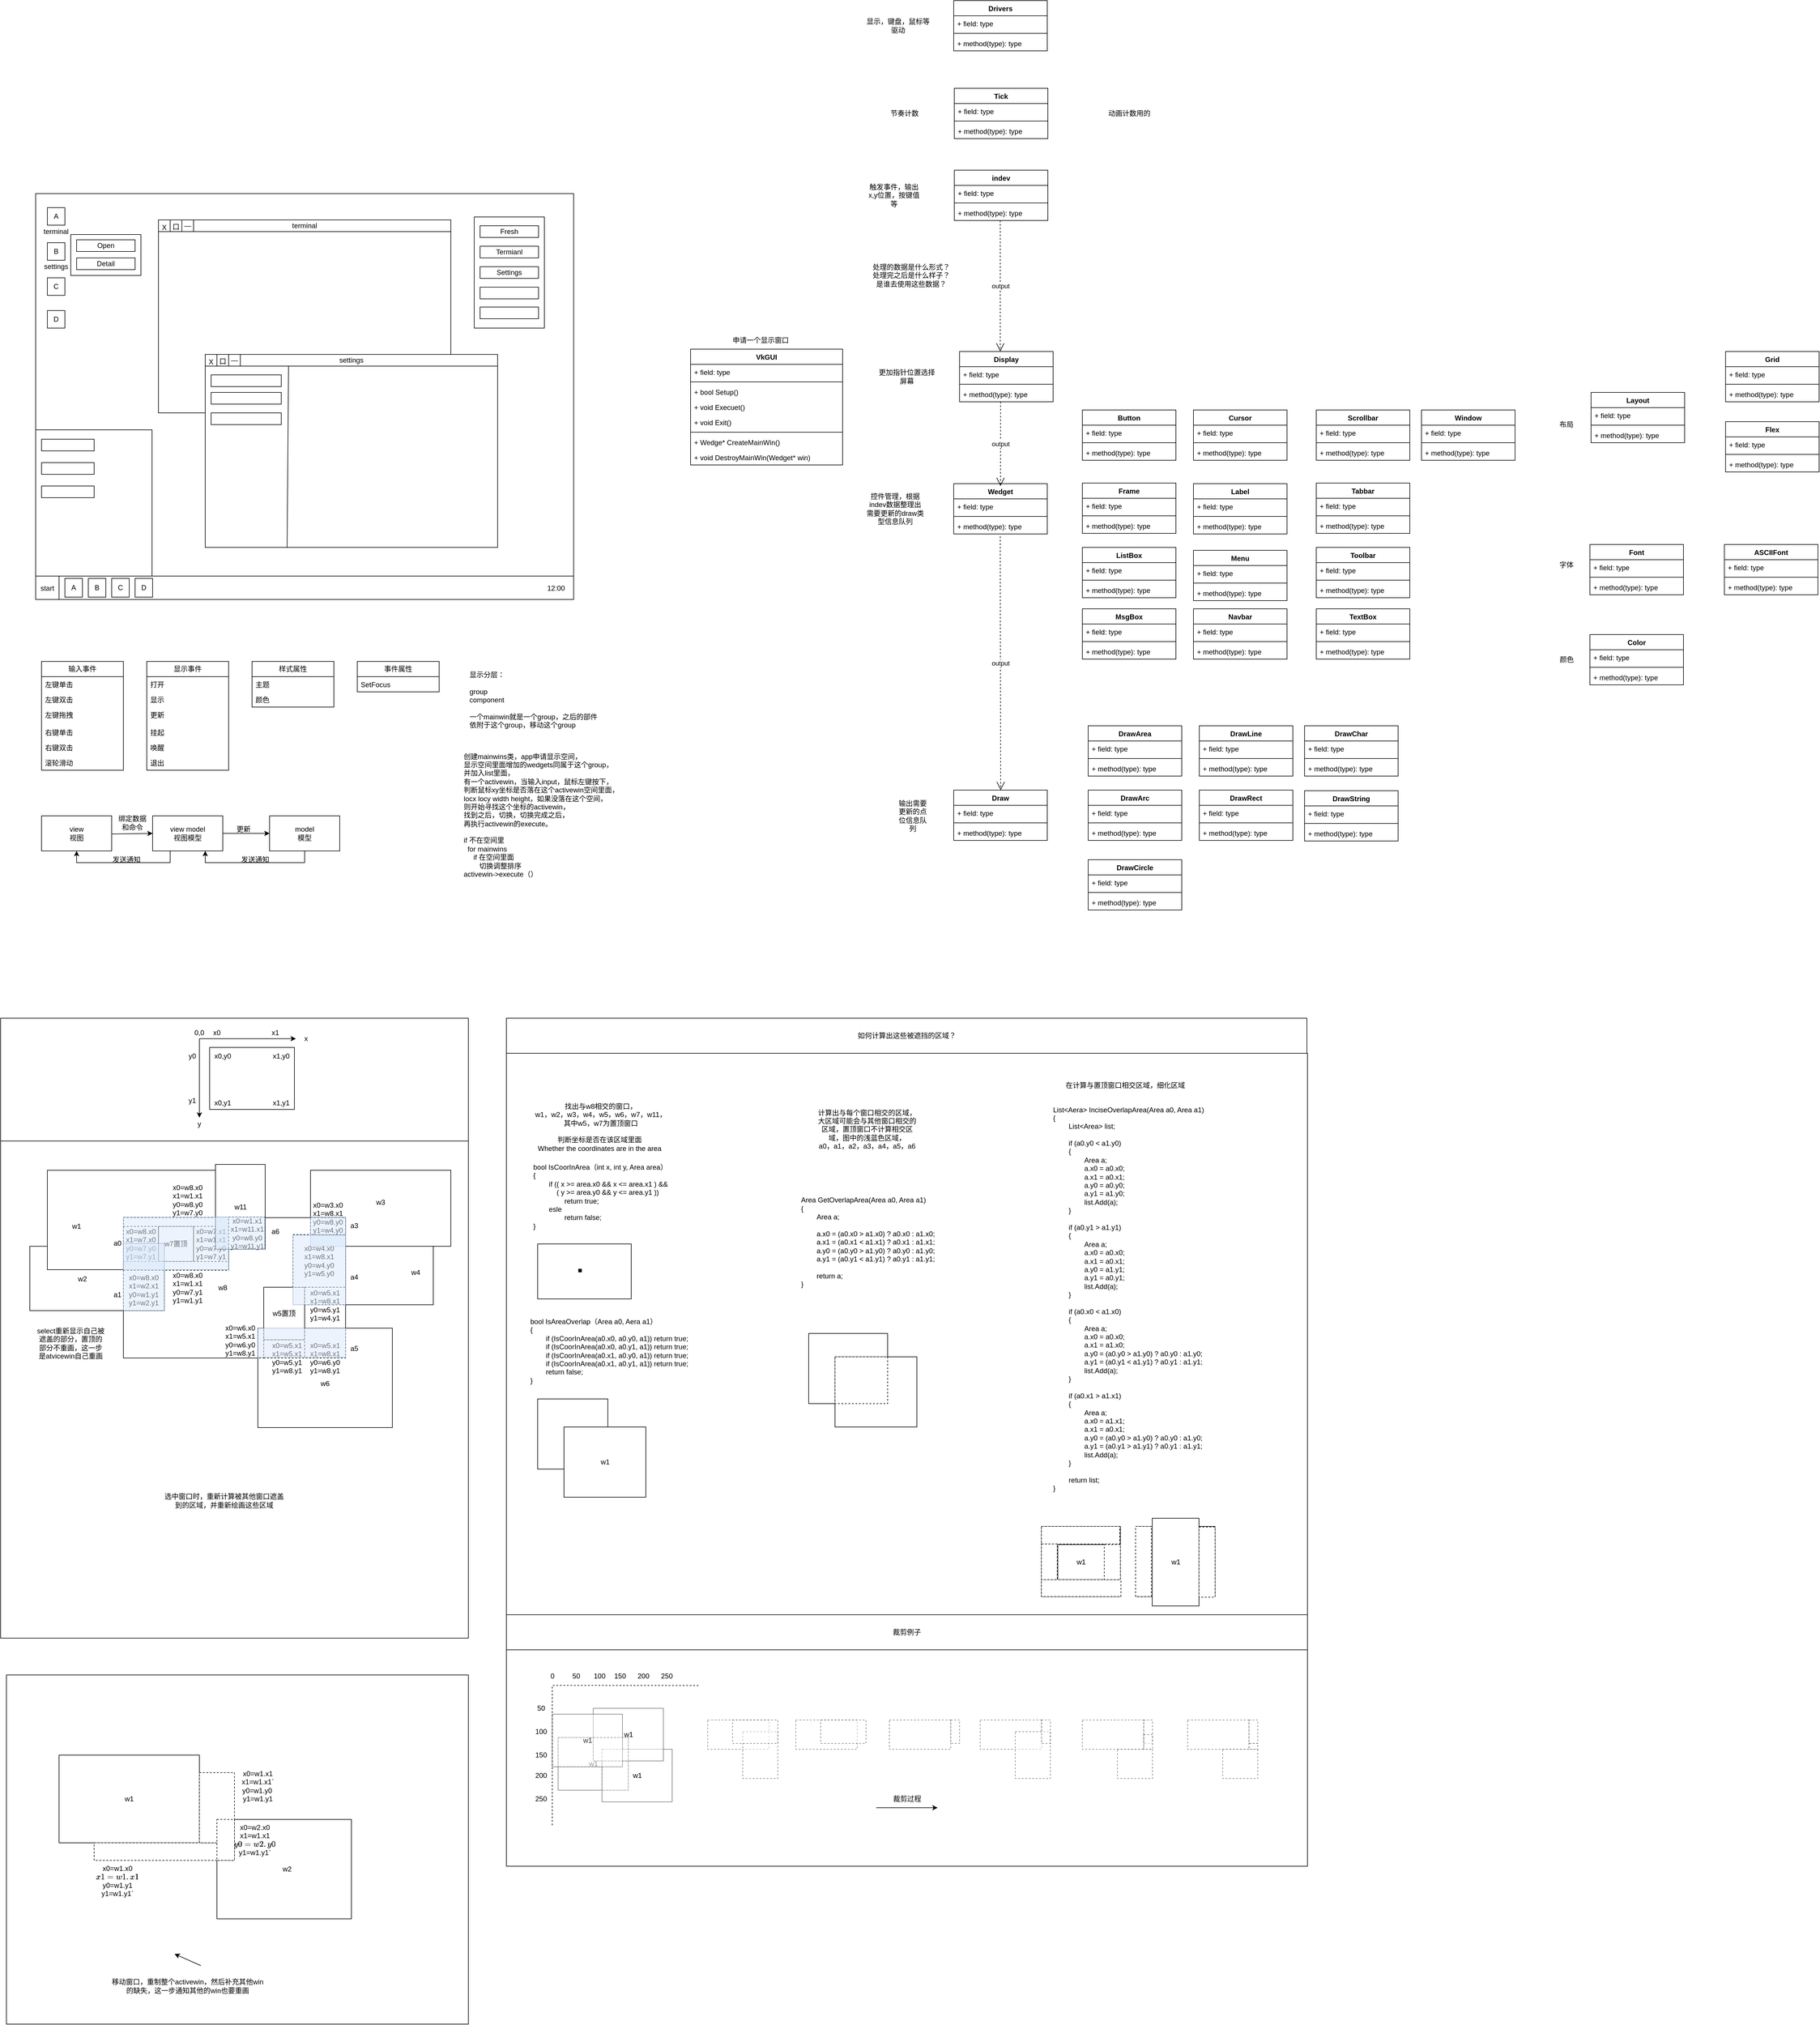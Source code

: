 <mxfile version="22.0.3" type="device">
  <diagram id="C5RBs43oDa-KdzZeNtuy" name="Page-1">
    <mxGraphModel dx="2768" dy="1220" grid="1" gridSize="10" guides="1" tooltips="1" connect="1" arrows="1" fold="1" page="1" pageScale="1" pageWidth="827" pageHeight="1169" math="0" shadow="0">
      <root>
        <mxCell id="WIyWlLk6GJQsqaUBKTNV-0" />
        <mxCell id="WIyWlLk6GJQsqaUBKTNV-1" parent="WIyWlLk6GJQsqaUBKTNV-0" />
        <mxCell id="vkTGXOX5LPy17OWUZomA-2" value="VkGUI" style="swimlane;fontStyle=1;align=center;verticalAlign=top;childLayout=stackLayout;horizontal=1;startSize=26;horizontalStack=0;resizeParent=1;resizeParentMax=0;resizeLast=0;collapsible=1;marginBottom=0;whiteSpace=wrap;html=1;" parent="WIyWlLk6GJQsqaUBKTNV-1" vertex="1">
          <mxGeometry x="380" y="626" width="260" height="198" as="geometry" />
        </mxCell>
        <mxCell id="vkTGXOX5LPy17OWUZomA-3" value="+ field: type" style="text;strokeColor=none;fillColor=none;align=left;verticalAlign=top;spacingLeft=4;spacingRight=4;overflow=hidden;rotatable=0;points=[[0,0.5],[1,0.5]];portConstraint=eastwest;whiteSpace=wrap;html=1;" parent="vkTGXOX5LPy17OWUZomA-2" vertex="1">
          <mxGeometry y="26" width="260" height="26" as="geometry" />
        </mxCell>
        <mxCell id="vkTGXOX5LPy17OWUZomA-4" value="" style="line;strokeWidth=1;fillColor=none;align=left;verticalAlign=middle;spacingTop=-1;spacingLeft=3;spacingRight=3;rotatable=0;labelPosition=right;points=[];portConstraint=eastwest;strokeColor=inherit;" parent="vkTGXOX5LPy17OWUZomA-2" vertex="1">
          <mxGeometry y="52" width="260" height="8" as="geometry" />
        </mxCell>
        <mxCell id="PZXqxlh_fK2YyjQRK-oS-38" value="+ bool Setup()" style="text;strokeColor=none;fillColor=none;align=left;verticalAlign=top;spacingLeft=4;spacingRight=4;overflow=hidden;rotatable=0;points=[[0,0.5],[1,0.5]];portConstraint=eastwest;whiteSpace=wrap;html=1;" parent="vkTGXOX5LPy17OWUZomA-2" vertex="1">
          <mxGeometry y="60" width="260" height="26" as="geometry" />
        </mxCell>
        <mxCell id="PZXqxlh_fK2YyjQRK-oS-39" value="+ void Execuet()" style="text;strokeColor=none;fillColor=none;align=left;verticalAlign=top;spacingLeft=4;spacingRight=4;overflow=hidden;rotatable=0;points=[[0,0.5],[1,0.5]];portConstraint=eastwest;whiteSpace=wrap;html=1;" parent="vkTGXOX5LPy17OWUZomA-2" vertex="1">
          <mxGeometry y="86" width="260" height="26" as="geometry" />
        </mxCell>
        <mxCell id="vkTGXOX5LPy17OWUZomA-5" value="+ void Exit()" style="text;strokeColor=none;fillColor=none;align=left;verticalAlign=top;spacingLeft=4;spacingRight=4;overflow=hidden;rotatable=0;points=[[0,0.5],[1,0.5]];portConstraint=eastwest;whiteSpace=wrap;html=1;" parent="vkTGXOX5LPy17OWUZomA-2" vertex="1">
          <mxGeometry y="112" width="260" height="26" as="geometry" />
        </mxCell>
        <mxCell id="PZXqxlh_fK2YyjQRK-oS-40" value="" style="line;strokeWidth=1;fillColor=none;align=left;verticalAlign=middle;spacingTop=-1;spacingLeft=3;spacingRight=3;rotatable=0;labelPosition=right;points=[];portConstraint=eastwest;strokeColor=inherit;" parent="vkTGXOX5LPy17OWUZomA-2" vertex="1">
          <mxGeometry y="138" width="260" height="8" as="geometry" />
        </mxCell>
        <mxCell id="PZXqxlh_fK2YyjQRK-oS-36" value="+ Wedge* CreateMainWin()" style="text;strokeColor=none;fillColor=none;align=left;verticalAlign=top;spacingLeft=4;spacingRight=4;overflow=hidden;rotatable=0;points=[[0,0.5],[1,0.5]];portConstraint=eastwest;whiteSpace=wrap;html=1;" parent="vkTGXOX5LPy17OWUZomA-2" vertex="1">
          <mxGeometry y="146" width="260" height="26" as="geometry" />
        </mxCell>
        <mxCell id="PZXqxlh_fK2YyjQRK-oS-37" value="+ void DestroyMainWin(Wedget* win)" style="text;strokeColor=none;fillColor=none;align=left;verticalAlign=top;spacingLeft=4;spacingRight=4;overflow=hidden;rotatable=0;points=[[0,0.5],[1,0.5]];portConstraint=eastwest;whiteSpace=wrap;html=1;" parent="vkTGXOX5LPy17OWUZomA-2" vertex="1">
          <mxGeometry y="172" width="260" height="26" as="geometry" />
        </mxCell>
        <mxCell id="vkTGXOX5LPy17OWUZomA-6" value="Layout" style="swimlane;fontStyle=1;align=center;verticalAlign=top;childLayout=stackLayout;horizontal=1;startSize=26;horizontalStack=0;resizeParent=1;resizeParentMax=0;resizeLast=0;collapsible=1;marginBottom=0;whiteSpace=wrap;html=1;" parent="WIyWlLk6GJQsqaUBKTNV-1" vertex="1">
          <mxGeometry x="1920" y="700" width="160" height="86" as="geometry" />
        </mxCell>
        <mxCell id="vkTGXOX5LPy17OWUZomA-7" value="+ field: type" style="text;strokeColor=none;fillColor=none;align=left;verticalAlign=top;spacingLeft=4;spacingRight=4;overflow=hidden;rotatable=0;points=[[0,0.5],[1,0.5]];portConstraint=eastwest;whiteSpace=wrap;html=1;" parent="vkTGXOX5LPy17OWUZomA-6" vertex="1">
          <mxGeometry y="26" width="160" height="26" as="geometry" />
        </mxCell>
        <mxCell id="vkTGXOX5LPy17OWUZomA-8" value="" style="line;strokeWidth=1;fillColor=none;align=left;verticalAlign=middle;spacingTop=-1;spacingLeft=3;spacingRight=3;rotatable=0;labelPosition=right;points=[];portConstraint=eastwest;strokeColor=inherit;" parent="vkTGXOX5LPy17OWUZomA-6" vertex="1">
          <mxGeometry y="52" width="160" height="8" as="geometry" />
        </mxCell>
        <mxCell id="vkTGXOX5LPy17OWUZomA-9" value="+ method(type): type" style="text;strokeColor=none;fillColor=none;align=left;verticalAlign=top;spacingLeft=4;spacingRight=4;overflow=hidden;rotatable=0;points=[[0,0.5],[1,0.5]];portConstraint=eastwest;whiteSpace=wrap;html=1;" parent="vkTGXOX5LPy17OWUZomA-6" vertex="1">
          <mxGeometry y="60" width="160" height="26" as="geometry" />
        </mxCell>
        <mxCell id="vkTGXOX5LPy17OWUZomA-14" value="Drivers" style="swimlane;fontStyle=1;align=center;verticalAlign=top;childLayout=stackLayout;horizontal=1;startSize=26;horizontalStack=0;resizeParent=1;resizeParentMax=0;resizeLast=0;collapsible=1;marginBottom=0;whiteSpace=wrap;html=1;" parent="WIyWlLk6GJQsqaUBKTNV-1" vertex="1">
          <mxGeometry x="830" y="30" width="160" height="86" as="geometry" />
        </mxCell>
        <mxCell id="vkTGXOX5LPy17OWUZomA-15" value="+ field: type" style="text;strokeColor=none;fillColor=none;align=left;verticalAlign=top;spacingLeft=4;spacingRight=4;overflow=hidden;rotatable=0;points=[[0,0.5],[1,0.5]];portConstraint=eastwest;whiteSpace=wrap;html=1;" parent="vkTGXOX5LPy17OWUZomA-14" vertex="1">
          <mxGeometry y="26" width="160" height="26" as="geometry" />
        </mxCell>
        <mxCell id="vkTGXOX5LPy17OWUZomA-16" value="" style="line;strokeWidth=1;fillColor=none;align=left;verticalAlign=middle;spacingTop=-1;spacingLeft=3;spacingRight=3;rotatable=0;labelPosition=right;points=[];portConstraint=eastwest;strokeColor=inherit;" parent="vkTGXOX5LPy17OWUZomA-14" vertex="1">
          <mxGeometry y="52" width="160" height="8" as="geometry" />
        </mxCell>
        <mxCell id="vkTGXOX5LPy17OWUZomA-17" value="+ method(type): type" style="text;strokeColor=none;fillColor=none;align=left;verticalAlign=top;spacingLeft=4;spacingRight=4;overflow=hidden;rotatable=0;points=[[0,0.5],[1,0.5]];portConstraint=eastwest;whiteSpace=wrap;html=1;" parent="vkTGXOX5LPy17OWUZomA-14" vertex="1">
          <mxGeometry y="60" width="160" height="26" as="geometry" />
        </mxCell>
        <mxCell id="vkTGXOX5LPy17OWUZomA-18" value="Draw" style="swimlane;fontStyle=1;align=center;verticalAlign=top;childLayout=stackLayout;horizontal=1;startSize=26;horizontalStack=0;resizeParent=1;resizeParentMax=0;resizeLast=0;collapsible=1;marginBottom=0;whiteSpace=wrap;html=1;" parent="WIyWlLk6GJQsqaUBKTNV-1" vertex="1">
          <mxGeometry x="830" y="1380" width="160" height="86" as="geometry" />
        </mxCell>
        <mxCell id="vkTGXOX5LPy17OWUZomA-19" value="+ field: type" style="text;strokeColor=none;fillColor=none;align=left;verticalAlign=top;spacingLeft=4;spacingRight=4;overflow=hidden;rotatable=0;points=[[0,0.5],[1,0.5]];portConstraint=eastwest;whiteSpace=wrap;html=1;" parent="vkTGXOX5LPy17OWUZomA-18" vertex="1">
          <mxGeometry y="26" width="160" height="26" as="geometry" />
        </mxCell>
        <mxCell id="vkTGXOX5LPy17OWUZomA-20" value="" style="line;strokeWidth=1;fillColor=none;align=left;verticalAlign=middle;spacingTop=-1;spacingLeft=3;spacingRight=3;rotatable=0;labelPosition=right;points=[];portConstraint=eastwest;strokeColor=inherit;" parent="vkTGXOX5LPy17OWUZomA-18" vertex="1">
          <mxGeometry y="52" width="160" height="8" as="geometry" />
        </mxCell>
        <mxCell id="vkTGXOX5LPy17OWUZomA-21" value="+ method(type): type" style="text;strokeColor=none;fillColor=none;align=left;verticalAlign=top;spacingLeft=4;spacingRight=4;overflow=hidden;rotatable=0;points=[[0,0.5],[1,0.5]];portConstraint=eastwest;whiteSpace=wrap;html=1;" parent="vkTGXOX5LPy17OWUZomA-18" vertex="1">
          <mxGeometry y="60" width="160" height="26" as="geometry" />
        </mxCell>
        <mxCell id="vkTGXOX5LPy17OWUZomA-26" value="Wedget" style="swimlane;fontStyle=1;align=center;verticalAlign=top;childLayout=stackLayout;horizontal=1;startSize=26;horizontalStack=0;resizeParent=1;resizeParentMax=0;resizeLast=0;collapsible=1;marginBottom=0;whiteSpace=wrap;html=1;" parent="WIyWlLk6GJQsqaUBKTNV-1" vertex="1">
          <mxGeometry x="830" y="856" width="160" height="86" as="geometry" />
        </mxCell>
        <mxCell id="vkTGXOX5LPy17OWUZomA-27" value="+ field: type" style="text;strokeColor=none;fillColor=none;align=left;verticalAlign=top;spacingLeft=4;spacingRight=4;overflow=hidden;rotatable=0;points=[[0,0.5],[1,0.5]];portConstraint=eastwest;whiteSpace=wrap;html=1;" parent="vkTGXOX5LPy17OWUZomA-26" vertex="1">
          <mxGeometry y="26" width="160" height="26" as="geometry" />
        </mxCell>
        <mxCell id="vkTGXOX5LPy17OWUZomA-28" value="" style="line;strokeWidth=1;fillColor=none;align=left;verticalAlign=middle;spacingTop=-1;spacingLeft=3;spacingRight=3;rotatable=0;labelPosition=right;points=[];portConstraint=eastwest;strokeColor=inherit;" parent="vkTGXOX5LPy17OWUZomA-26" vertex="1">
          <mxGeometry y="52" width="160" height="8" as="geometry" />
        </mxCell>
        <mxCell id="vkTGXOX5LPy17OWUZomA-29" value="+ method(type): type" style="text;strokeColor=none;fillColor=none;align=left;verticalAlign=top;spacingLeft=4;spacingRight=4;overflow=hidden;rotatable=0;points=[[0,0.5],[1,0.5]];portConstraint=eastwest;whiteSpace=wrap;html=1;" parent="vkTGXOX5LPy17OWUZomA-26" vertex="1">
          <mxGeometry y="60" width="160" height="26" as="geometry" />
        </mxCell>
        <mxCell id="vkTGXOX5LPy17OWUZomA-30" value="Tick" style="swimlane;fontStyle=1;align=center;verticalAlign=top;childLayout=stackLayout;horizontal=1;startSize=26;horizontalStack=0;resizeParent=1;resizeParentMax=0;resizeLast=0;collapsible=1;marginBottom=0;whiteSpace=wrap;html=1;" parent="WIyWlLk6GJQsqaUBKTNV-1" vertex="1">
          <mxGeometry x="831" y="180" width="160" height="86" as="geometry" />
        </mxCell>
        <mxCell id="vkTGXOX5LPy17OWUZomA-31" value="+ field: type" style="text;strokeColor=none;fillColor=none;align=left;verticalAlign=top;spacingLeft=4;spacingRight=4;overflow=hidden;rotatable=0;points=[[0,0.5],[1,0.5]];portConstraint=eastwest;whiteSpace=wrap;html=1;" parent="vkTGXOX5LPy17OWUZomA-30" vertex="1">
          <mxGeometry y="26" width="160" height="26" as="geometry" />
        </mxCell>
        <mxCell id="vkTGXOX5LPy17OWUZomA-32" value="" style="line;strokeWidth=1;fillColor=none;align=left;verticalAlign=middle;spacingTop=-1;spacingLeft=3;spacingRight=3;rotatable=0;labelPosition=right;points=[];portConstraint=eastwest;strokeColor=inherit;" parent="vkTGXOX5LPy17OWUZomA-30" vertex="1">
          <mxGeometry y="52" width="160" height="8" as="geometry" />
        </mxCell>
        <mxCell id="vkTGXOX5LPy17OWUZomA-33" value="+ method(type): type" style="text;strokeColor=none;fillColor=none;align=left;verticalAlign=top;spacingLeft=4;spacingRight=4;overflow=hidden;rotatable=0;points=[[0,0.5],[1,0.5]];portConstraint=eastwest;whiteSpace=wrap;html=1;" parent="vkTGXOX5LPy17OWUZomA-30" vertex="1">
          <mxGeometry y="60" width="160" height="26" as="geometry" />
        </mxCell>
        <mxCell id="vkTGXOX5LPy17OWUZomA-34" value="indev" style="swimlane;fontStyle=1;align=center;verticalAlign=top;childLayout=stackLayout;horizontal=1;startSize=26;horizontalStack=0;resizeParent=1;resizeParentMax=0;resizeLast=0;collapsible=1;marginBottom=0;whiteSpace=wrap;html=1;" parent="WIyWlLk6GJQsqaUBKTNV-1" vertex="1">
          <mxGeometry x="831" y="320" width="160" height="86" as="geometry" />
        </mxCell>
        <mxCell id="vkTGXOX5LPy17OWUZomA-35" value="+ field: type" style="text;strokeColor=none;fillColor=none;align=left;verticalAlign=top;spacingLeft=4;spacingRight=4;overflow=hidden;rotatable=0;points=[[0,0.5],[1,0.5]];portConstraint=eastwest;whiteSpace=wrap;html=1;" parent="vkTGXOX5LPy17OWUZomA-34" vertex="1">
          <mxGeometry y="26" width="160" height="26" as="geometry" />
        </mxCell>
        <mxCell id="vkTGXOX5LPy17OWUZomA-36" value="" style="line;strokeWidth=1;fillColor=none;align=left;verticalAlign=middle;spacingTop=-1;spacingLeft=3;spacingRight=3;rotatable=0;labelPosition=right;points=[];portConstraint=eastwest;strokeColor=inherit;" parent="vkTGXOX5LPy17OWUZomA-34" vertex="1">
          <mxGeometry y="52" width="160" height="8" as="geometry" />
        </mxCell>
        <mxCell id="vkTGXOX5LPy17OWUZomA-37" value="+ method(type): type" style="text;strokeColor=none;fillColor=none;align=left;verticalAlign=top;spacingLeft=4;spacingRight=4;overflow=hidden;rotatable=0;points=[[0,0.5],[1,0.5]];portConstraint=eastwest;whiteSpace=wrap;html=1;" parent="vkTGXOX5LPy17OWUZomA-34" vertex="1">
          <mxGeometry y="60" width="160" height="26" as="geometry" />
        </mxCell>
        <mxCell id="vkTGXOX5LPy17OWUZomA-38" value="Grid" style="swimlane;fontStyle=1;align=center;verticalAlign=top;childLayout=stackLayout;horizontal=1;startSize=26;horizontalStack=0;resizeParent=1;resizeParentMax=0;resizeLast=0;collapsible=1;marginBottom=0;whiteSpace=wrap;html=1;" parent="WIyWlLk6GJQsqaUBKTNV-1" vertex="1">
          <mxGeometry x="2150" y="630" width="160" height="86" as="geometry" />
        </mxCell>
        <mxCell id="vkTGXOX5LPy17OWUZomA-39" value="+ field: type" style="text;strokeColor=none;fillColor=none;align=left;verticalAlign=top;spacingLeft=4;spacingRight=4;overflow=hidden;rotatable=0;points=[[0,0.5],[1,0.5]];portConstraint=eastwest;whiteSpace=wrap;html=1;" parent="vkTGXOX5LPy17OWUZomA-38" vertex="1">
          <mxGeometry y="26" width="160" height="26" as="geometry" />
        </mxCell>
        <mxCell id="vkTGXOX5LPy17OWUZomA-40" value="" style="line;strokeWidth=1;fillColor=none;align=left;verticalAlign=middle;spacingTop=-1;spacingLeft=3;spacingRight=3;rotatable=0;labelPosition=right;points=[];portConstraint=eastwest;strokeColor=inherit;" parent="vkTGXOX5LPy17OWUZomA-38" vertex="1">
          <mxGeometry y="52" width="160" height="8" as="geometry" />
        </mxCell>
        <mxCell id="vkTGXOX5LPy17OWUZomA-41" value="+ method(type): type" style="text;strokeColor=none;fillColor=none;align=left;verticalAlign=top;spacingLeft=4;spacingRight=4;overflow=hidden;rotatable=0;points=[[0,0.5],[1,0.5]];portConstraint=eastwest;whiteSpace=wrap;html=1;" parent="vkTGXOX5LPy17OWUZomA-38" vertex="1">
          <mxGeometry y="60" width="160" height="26" as="geometry" />
        </mxCell>
        <mxCell id="vkTGXOX5LPy17OWUZomA-42" value="Flex" style="swimlane;fontStyle=1;align=center;verticalAlign=top;childLayout=stackLayout;horizontal=1;startSize=26;horizontalStack=0;resizeParent=1;resizeParentMax=0;resizeLast=0;collapsible=1;marginBottom=0;whiteSpace=wrap;html=1;" parent="WIyWlLk6GJQsqaUBKTNV-1" vertex="1">
          <mxGeometry x="2150" y="750" width="160" height="86" as="geometry" />
        </mxCell>
        <mxCell id="vkTGXOX5LPy17OWUZomA-43" value="+ field: type" style="text;strokeColor=none;fillColor=none;align=left;verticalAlign=top;spacingLeft=4;spacingRight=4;overflow=hidden;rotatable=0;points=[[0,0.5],[1,0.5]];portConstraint=eastwest;whiteSpace=wrap;html=1;" parent="vkTGXOX5LPy17OWUZomA-42" vertex="1">
          <mxGeometry y="26" width="160" height="26" as="geometry" />
        </mxCell>
        <mxCell id="vkTGXOX5LPy17OWUZomA-44" value="" style="line;strokeWidth=1;fillColor=none;align=left;verticalAlign=middle;spacingTop=-1;spacingLeft=3;spacingRight=3;rotatable=0;labelPosition=right;points=[];portConstraint=eastwest;strokeColor=inherit;" parent="vkTGXOX5LPy17OWUZomA-42" vertex="1">
          <mxGeometry y="52" width="160" height="8" as="geometry" />
        </mxCell>
        <mxCell id="vkTGXOX5LPy17OWUZomA-45" value="+ method(type): type" style="text;strokeColor=none;fillColor=none;align=left;verticalAlign=top;spacingLeft=4;spacingRight=4;overflow=hidden;rotatable=0;points=[[0,0.5],[1,0.5]];portConstraint=eastwest;whiteSpace=wrap;html=1;" parent="vkTGXOX5LPy17OWUZomA-42" vertex="1">
          <mxGeometry y="60" width="160" height="26" as="geometry" />
        </mxCell>
        <mxCell id="vkTGXOX5LPy17OWUZomA-46" value="DrawArea" style="swimlane;fontStyle=1;align=center;verticalAlign=top;childLayout=stackLayout;horizontal=1;startSize=26;horizontalStack=0;resizeParent=1;resizeParentMax=0;resizeLast=0;collapsible=1;marginBottom=0;whiteSpace=wrap;html=1;" parent="WIyWlLk6GJQsqaUBKTNV-1" vertex="1">
          <mxGeometry x="1060" y="1270" width="160" height="86" as="geometry" />
        </mxCell>
        <mxCell id="vkTGXOX5LPy17OWUZomA-47" value="+ field: type" style="text;strokeColor=none;fillColor=none;align=left;verticalAlign=top;spacingLeft=4;spacingRight=4;overflow=hidden;rotatable=0;points=[[0,0.5],[1,0.5]];portConstraint=eastwest;whiteSpace=wrap;html=1;" parent="vkTGXOX5LPy17OWUZomA-46" vertex="1">
          <mxGeometry y="26" width="160" height="26" as="geometry" />
        </mxCell>
        <mxCell id="vkTGXOX5LPy17OWUZomA-48" value="" style="line;strokeWidth=1;fillColor=none;align=left;verticalAlign=middle;spacingTop=-1;spacingLeft=3;spacingRight=3;rotatable=0;labelPosition=right;points=[];portConstraint=eastwest;strokeColor=inherit;" parent="vkTGXOX5LPy17OWUZomA-46" vertex="1">
          <mxGeometry y="52" width="160" height="8" as="geometry" />
        </mxCell>
        <mxCell id="vkTGXOX5LPy17OWUZomA-49" value="+ method(type): type" style="text;strokeColor=none;fillColor=none;align=left;verticalAlign=top;spacingLeft=4;spacingRight=4;overflow=hidden;rotatable=0;points=[[0,0.5],[1,0.5]];portConstraint=eastwest;whiteSpace=wrap;html=1;" parent="vkTGXOX5LPy17OWUZomA-46" vertex="1">
          <mxGeometry y="60" width="160" height="26" as="geometry" />
        </mxCell>
        <mxCell id="vkTGXOX5LPy17OWUZomA-51" value="DrawChar" style="swimlane;fontStyle=1;align=center;verticalAlign=top;childLayout=stackLayout;horizontal=1;startSize=26;horizontalStack=0;resizeParent=1;resizeParentMax=0;resizeLast=0;collapsible=1;marginBottom=0;whiteSpace=wrap;html=1;" parent="WIyWlLk6GJQsqaUBKTNV-1" vertex="1">
          <mxGeometry x="1430" y="1270" width="160" height="86" as="geometry" />
        </mxCell>
        <mxCell id="vkTGXOX5LPy17OWUZomA-52" value="+ field: type" style="text;strokeColor=none;fillColor=none;align=left;verticalAlign=top;spacingLeft=4;spacingRight=4;overflow=hidden;rotatable=0;points=[[0,0.5],[1,0.5]];portConstraint=eastwest;whiteSpace=wrap;html=1;" parent="vkTGXOX5LPy17OWUZomA-51" vertex="1">
          <mxGeometry y="26" width="160" height="26" as="geometry" />
        </mxCell>
        <mxCell id="vkTGXOX5LPy17OWUZomA-53" value="" style="line;strokeWidth=1;fillColor=none;align=left;verticalAlign=middle;spacingTop=-1;spacingLeft=3;spacingRight=3;rotatable=0;labelPosition=right;points=[];portConstraint=eastwest;strokeColor=inherit;" parent="vkTGXOX5LPy17OWUZomA-51" vertex="1">
          <mxGeometry y="52" width="160" height="8" as="geometry" />
        </mxCell>
        <mxCell id="vkTGXOX5LPy17OWUZomA-54" value="+ method(type): type" style="text;strokeColor=none;fillColor=none;align=left;verticalAlign=top;spacingLeft=4;spacingRight=4;overflow=hidden;rotatable=0;points=[[0,0.5],[1,0.5]];portConstraint=eastwest;whiteSpace=wrap;html=1;" parent="vkTGXOX5LPy17OWUZomA-51" vertex="1">
          <mxGeometry y="60" width="160" height="26" as="geometry" />
        </mxCell>
        <mxCell id="vkTGXOX5LPy17OWUZomA-55" value="DrawCircle" style="swimlane;fontStyle=1;align=center;verticalAlign=top;childLayout=stackLayout;horizontal=1;startSize=26;horizontalStack=0;resizeParent=1;resizeParentMax=0;resizeLast=0;collapsible=1;marginBottom=0;whiteSpace=wrap;html=1;" parent="WIyWlLk6GJQsqaUBKTNV-1" vertex="1">
          <mxGeometry x="1060" y="1499" width="160" height="86" as="geometry" />
        </mxCell>
        <mxCell id="vkTGXOX5LPy17OWUZomA-56" value="+ field: type" style="text;strokeColor=none;fillColor=none;align=left;verticalAlign=top;spacingLeft=4;spacingRight=4;overflow=hidden;rotatable=0;points=[[0,0.5],[1,0.5]];portConstraint=eastwest;whiteSpace=wrap;html=1;" parent="vkTGXOX5LPy17OWUZomA-55" vertex="1">
          <mxGeometry y="26" width="160" height="26" as="geometry" />
        </mxCell>
        <mxCell id="vkTGXOX5LPy17OWUZomA-57" value="" style="line;strokeWidth=1;fillColor=none;align=left;verticalAlign=middle;spacingTop=-1;spacingLeft=3;spacingRight=3;rotatable=0;labelPosition=right;points=[];portConstraint=eastwest;strokeColor=inherit;" parent="vkTGXOX5LPy17OWUZomA-55" vertex="1">
          <mxGeometry y="52" width="160" height="8" as="geometry" />
        </mxCell>
        <mxCell id="vkTGXOX5LPy17OWUZomA-58" value="+ method(type): type" style="text;strokeColor=none;fillColor=none;align=left;verticalAlign=top;spacingLeft=4;spacingRight=4;overflow=hidden;rotatable=0;points=[[0,0.5],[1,0.5]];portConstraint=eastwest;whiteSpace=wrap;html=1;" parent="vkTGXOX5LPy17OWUZomA-55" vertex="1">
          <mxGeometry y="60" width="160" height="26" as="geometry" />
        </mxCell>
        <mxCell id="vkTGXOX5LPy17OWUZomA-63" value="DrawLine" style="swimlane;fontStyle=1;align=center;verticalAlign=top;childLayout=stackLayout;horizontal=1;startSize=26;horizontalStack=0;resizeParent=1;resizeParentMax=0;resizeLast=0;collapsible=1;marginBottom=0;whiteSpace=wrap;html=1;" parent="WIyWlLk6GJQsqaUBKTNV-1" vertex="1">
          <mxGeometry x="1250" y="1270" width="160" height="86" as="geometry" />
        </mxCell>
        <mxCell id="vkTGXOX5LPy17OWUZomA-64" value="+ field: type" style="text;strokeColor=none;fillColor=none;align=left;verticalAlign=top;spacingLeft=4;spacingRight=4;overflow=hidden;rotatable=0;points=[[0,0.5],[1,0.5]];portConstraint=eastwest;whiteSpace=wrap;html=1;" parent="vkTGXOX5LPy17OWUZomA-63" vertex="1">
          <mxGeometry y="26" width="160" height="26" as="geometry" />
        </mxCell>
        <mxCell id="vkTGXOX5LPy17OWUZomA-65" value="" style="line;strokeWidth=1;fillColor=none;align=left;verticalAlign=middle;spacingTop=-1;spacingLeft=3;spacingRight=3;rotatable=0;labelPosition=right;points=[];portConstraint=eastwest;strokeColor=inherit;" parent="vkTGXOX5LPy17OWUZomA-63" vertex="1">
          <mxGeometry y="52" width="160" height="8" as="geometry" />
        </mxCell>
        <mxCell id="vkTGXOX5LPy17OWUZomA-66" value="+ method(type): type" style="text;strokeColor=none;fillColor=none;align=left;verticalAlign=top;spacingLeft=4;spacingRight=4;overflow=hidden;rotatable=0;points=[[0,0.5],[1,0.5]];portConstraint=eastwest;whiteSpace=wrap;html=1;" parent="vkTGXOX5LPy17OWUZomA-63" vertex="1">
          <mxGeometry y="60" width="160" height="26" as="geometry" />
        </mxCell>
        <mxCell id="vkTGXOX5LPy17OWUZomA-71" value="DrawString" style="swimlane;fontStyle=1;align=center;verticalAlign=top;childLayout=stackLayout;horizontal=1;startSize=26;horizontalStack=0;resizeParent=1;resizeParentMax=0;resizeLast=0;collapsible=1;marginBottom=0;whiteSpace=wrap;html=1;" parent="WIyWlLk6GJQsqaUBKTNV-1" vertex="1">
          <mxGeometry x="1430" y="1381" width="160" height="86" as="geometry" />
        </mxCell>
        <mxCell id="vkTGXOX5LPy17OWUZomA-72" value="+ field: type" style="text;strokeColor=none;fillColor=none;align=left;verticalAlign=top;spacingLeft=4;spacingRight=4;overflow=hidden;rotatable=0;points=[[0,0.5],[1,0.5]];portConstraint=eastwest;whiteSpace=wrap;html=1;" parent="vkTGXOX5LPy17OWUZomA-71" vertex="1">
          <mxGeometry y="26" width="160" height="26" as="geometry" />
        </mxCell>
        <mxCell id="vkTGXOX5LPy17OWUZomA-73" value="" style="line;strokeWidth=1;fillColor=none;align=left;verticalAlign=middle;spacingTop=-1;spacingLeft=3;spacingRight=3;rotatable=0;labelPosition=right;points=[];portConstraint=eastwest;strokeColor=inherit;" parent="vkTGXOX5LPy17OWUZomA-71" vertex="1">
          <mxGeometry y="52" width="160" height="8" as="geometry" />
        </mxCell>
        <mxCell id="vkTGXOX5LPy17OWUZomA-74" value="+ method(type): type" style="text;strokeColor=none;fillColor=none;align=left;verticalAlign=top;spacingLeft=4;spacingRight=4;overflow=hidden;rotatable=0;points=[[0,0.5],[1,0.5]];portConstraint=eastwest;whiteSpace=wrap;html=1;" parent="vkTGXOX5LPy17OWUZomA-71" vertex="1">
          <mxGeometry y="60" width="160" height="26" as="geometry" />
        </mxCell>
        <mxCell id="vkTGXOX5LPy17OWUZomA-75" value="DrawRect" style="swimlane;fontStyle=1;align=center;verticalAlign=top;childLayout=stackLayout;horizontal=1;startSize=26;horizontalStack=0;resizeParent=1;resizeParentMax=0;resizeLast=0;collapsible=1;marginBottom=0;whiteSpace=wrap;html=1;" parent="WIyWlLk6GJQsqaUBKTNV-1" vertex="1">
          <mxGeometry x="1250" y="1380" width="160" height="86" as="geometry" />
        </mxCell>
        <mxCell id="vkTGXOX5LPy17OWUZomA-76" value="+ field: type" style="text;strokeColor=none;fillColor=none;align=left;verticalAlign=top;spacingLeft=4;spacingRight=4;overflow=hidden;rotatable=0;points=[[0,0.5],[1,0.5]];portConstraint=eastwest;whiteSpace=wrap;html=1;" parent="vkTGXOX5LPy17OWUZomA-75" vertex="1">
          <mxGeometry y="26" width="160" height="26" as="geometry" />
        </mxCell>
        <mxCell id="vkTGXOX5LPy17OWUZomA-77" value="" style="line;strokeWidth=1;fillColor=none;align=left;verticalAlign=middle;spacingTop=-1;spacingLeft=3;spacingRight=3;rotatable=0;labelPosition=right;points=[];portConstraint=eastwest;strokeColor=inherit;" parent="vkTGXOX5LPy17OWUZomA-75" vertex="1">
          <mxGeometry y="52" width="160" height="8" as="geometry" />
        </mxCell>
        <mxCell id="vkTGXOX5LPy17OWUZomA-78" value="+ method(type): type" style="text;strokeColor=none;fillColor=none;align=left;verticalAlign=top;spacingLeft=4;spacingRight=4;overflow=hidden;rotatable=0;points=[[0,0.5],[1,0.5]];portConstraint=eastwest;whiteSpace=wrap;html=1;" parent="vkTGXOX5LPy17OWUZomA-75" vertex="1">
          <mxGeometry y="60" width="160" height="26" as="geometry" />
        </mxCell>
        <mxCell id="vkTGXOX5LPy17OWUZomA-79" value="Button" style="swimlane;fontStyle=1;align=center;verticalAlign=top;childLayout=stackLayout;horizontal=1;startSize=26;horizontalStack=0;resizeParent=1;resizeParentMax=0;resizeLast=0;collapsible=1;marginBottom=0;whiteSpace=wrap;html=1;" parent="WIyWlLk6GJQsqaUBKTNV-1" vertex="1">
          <mxGeometry x="1050" y="730" width="160" height="86" as="geometry" />
        </mxCell>
        <mxCell id="vkTGXOX5LPy17OWUZomA-80" value="+ field: type" style="text;strokeColor=none;fillColor=none;align=left;verticalAlign=top;spacingLeft=4;spacingRight=4;overflow=hidden;rotatable=0;points=[[0,0.5],[1,0.5]];portConstraint=eastwest;whiteSpace=wrap;html=1;" parent="vkTGXOX5LPy17OWUZomA-79" vertex="1">
          <mxGeometry y="26" width="160" height="26" as="geometry" />
        </mxCell>
        <mxCell id="vkTGXOX5LPy17OWUZomA-81" value="" style="line;strokeWidth=1;fillColor=none;align=left;verticalAlign=middle;spacingTop=-1;spacingLeft=3;spacingRight=3;rotatable=0;labelPosition=right;points=[];portConstraint=eastwest;strokeColor=inherit;" parent="vkTGXOX5LPy17OWUZomA-79" vertex="1">
          <mxGeometry y="52" width="160" height="8" as="geometry" />
        </mxCell>
        <mxCell id="vkTGXOX5LPy17OWUZomA-82" value="+ method(type): type" style="text;strokeColor=none;fillColor=none;align=left;verticalAlign=top;spacingLeft=4;spacingRight=4;overflow=hidden;rotatable=0;points=[[0,0.5],[1,0.5]];portConstraint=eastwest;whiteSpace=wrap;html=1;" parent="vkTGXOX5LPy17OWUZomA-79" vertex="1">
          <mxGeometry y="60" width="160" height="26" as="geometry" />
        </mxCell>
        <mxCell id="vkTGXOX5LPy17OWUZomA-83" value="ListBox" style="swimlane;fontStyle=1;align=center;verticalAlign=top;childLayout=stackLayout;horizontal=1;startSize=26;horizontalStack=0;resizeParent=1;resizeParentMax=0;resizeLast=0;collapsible=1;marginBottom=0;whiteSpace=wrap;html=1;" parent="WIyWlLk6GJQsqaUBKTNV-1" vertex="1">
          <mxGeometry x="1050" y="965" width="160" height="86" as="geometry" />
        </mxCell>
        <mxCell id="vkTGXOX5LPy17OWUZomA-84" value="+ field: type" style="text;strokeColor=none;fillColor=none;align=left;verticalAlign=top;spacingLeft=4;spacingRight=4;overflow=hidden;rotatable=0;points=[[0,0.5],[1,0.5]];portConstraint=eastwest;whiteSpace=wrap;html=1;" parent="vkTGXOX5LPy17OWUZomA-83" vertex="1">
          <mxGeometry y="26" width="160" height="26" as="geometry" />
        </mxCell>
        <mxCell id="vkTGXOX5LPy17OWUZomA-85" value="" style="line;strokeWidth=1;fillColor=none;align=left;verticalAlign=middle;spacingTop=-1;spacingLeft=3;spacingRight=3;rotatable=0;labelPosition=right;points=[];portConstraint=eastwest;strokeColor=inherit;" parent="vkTGXOX5LPy17OWUZomA-83" vertex="1">
          <mxGeometry y="52" width="160" height="8" as="geometry" />
        </mxCell>
        <mxCell id="vkTGXOX5LPy17OWUZomA-86" value="+ method(type): type" style="text;strokeColor=none;fillColor=none;align=left;verticalAlign=top;spacingLeft=4;spacingRight=4;overflow=hidden;rotatable=0;points=[[0,0.5],[1,0.5]];portConstraint=eastwest;whiteSpace=wrap;html=1;" parent="vkTGXOX5LPy17OWUZomA-83" vertex="1">
          <mxGeometry y="60" width="160" height="26" as="geometry" />
        </mxCell>
        <mxCell id="vkTGXOX5LPy17OWUZomA-87" value="Navbar" style="swimlane;fontStyle=1;align=center;verticalAlign=top;childLayout=stackLayout;horizontal=1;startSize=26;horizontalStack=0;resizeParent=1;resizeParentMax=0;resizeLast=0;collapsible=1;marginBottom=0;whiteSpace=wrap;html=1;" parent="WIyWlLk6GJQsqaUBKTNV-1" vertex="1">
          <mxGeometry x="1240" y="1070" width="160" height="86" as="geometry" />
        </mxCell>
        <mxCell id="vkTGXOX5LPy17OWUZomA-88" value="+ field: type" style="text;strokeColor=none;fillColor=none;align=left;verticalAlign=top;spacingLeft=4;spacingRight=4;overflow=hidden;rotatable=0;points=[[0,0.5],[1,0.5]];portConstraint=eastwest;whiteSpace=wrap;html=1;" parent="vkTGXOX5LPy17OWUZomA-87" vertex="1">
          <mxGeometry y="26" width="160" height="26" as="geometry" />
        </mxCell>
        <mxCell id="vkTGXOX5LPy17OWUZomA-89" value="" style="line;strokeWidth=1;fillColor=none;align=left;verticalAlign=middle;spacingTop=-1;spacingLeft=3;spacingRight=3;rotatable=0;labelPosition=right;points=[];portConstraint=eastwest;strokeColor=inherit;" parent="vkTGXOX5LPy17OWUZomA-87" vertex="1">
          <mxGeometry y="52" width="160" height="8" as="geometry" />
        </mxCell>
        <mxCell id="vkTGXOX5LPy17OWUZomA-90" value="+ method(type): type" style="text;strokeColor=none;fillColor=none;align=left;verticalAlign=top;spacingLeft=4;spacingRight=4;overflow=hidden;rotatable=0;points=[[0,0.5],[1,0.5]];portConstraint=eastwest;whiteSpace=wrap;html=1;" parent="vkTGXOX5LPy17OWUZomA-87" vertex="1">
          <mxGeometry y="60" width="160" height="26" as="geometry" />
        </mxCell>
        <mxCell id="vkTGXOX5LPy17OWUZomA-91" value="Frame" style="swimlane;fontStyle=1;align=center;verticalAlign=top;childLayout=stackLayout;horizontal=1;startSize=26;horizontalStack=0;resizeParent=1;resizeParentMax=0;resizeLast=0;collapsible=1;marginBottom=0;whiteSpace=wrap;html=1;" parent="WIyWlLk6GJQsqaUBKTNV-1" vertex="1">
          <mxGeometry x="1050" y="855" width="160" height="86" as="geometry" />
        </mxCell>
        <mxCell id="vkTGXOX5LPy17OWUZomA-92" value="+ field: type" style="text;strokeColor=none;fillColor=none;align=left;verticalAlign=top;spacingLeft=4;spacingRight=4;overflow=hidden;rotatable=0;points=[[0,0.5],[1,0.5]];portConstraint=eastwest;whiteSpace=wrap;html=1;" parent="vkTGXOX5LPy17OWUZomA-91" vertex="1">
          <mxGeometry y="26" width="160" height="26" as="geometry" />
        </mxCell>
        <mxCell id="vkTGXOX5LPy17OWUZomA-93" value="" style="line;strokeWidth=1;fillColor=none;align=left;verticalAlign=middle;spacingTop=-1;spacingLeft=3;spacingRight=3;rotatable=0;labelPosition=right;points=[];portConstraint=eastwest;strokeColor=inherit;" parent="vkTGXOX5LPy17OWUZomA-91" vertex="1">
          <mxGeometry y="52" width="160" height="8" as="geometry" />
        </mxCell>
        <mxCell id="vkTGXOX5LPy17OWUZomA-94" value="+ method(type): type" style="text;strokeColor=none;fillColor=none;align=left;verticalAlign=top;spacingLeft=4;spacingRight=4;overflow=hidden;rotatable=0;points=[[0,0.5],[1,0.5]];portConstraint=eastwest;whiteSpace=wrap;html=1;" parent="vkTGXOX5LPy17OWUZomA-91" vertex="1">
          <mxGeometry y="60" width="160" height="26" as="geometry" />
        </mxCell>
        <mxCell id="vkTGXOX5LPy17OWUZomA-95" value="Cursor" style="swimlane;fontStyle=1;align=center;verticalAlign=top;childLayout=stackLayout;horizontal=1;startSize=26;horizontalStack=0;resizeParent=1;resizeParentMax=0;resizeLast=0;collapsible=1;marginBottom=0;whiteSpace=wrap;html=1;" parent="WIyWlLk6GJQsqaUBKTNV-1" vertex="1">
          <mxGeometry x="1240" y="730" width="160" height="86" as="geometry" />
        </mxCell>
        <mxCell id="vkTGXOX5LPy17OWUZomA-96" value="+ field: type" style="text;strokeColor=none;fillColor=none;align=left;verticalAlign=top;spacingLeft=4;spacingRight=4;overflow=hidden;rotatable=0;points=[[0,0.5],[1,0.5]];portConstraint=eastwest;whiteSpace=wrap;html=1;" parent="vkTGXOX5LPy17OWUZomA-95" vertex="1">
          <mxGeometry y="26" width="160" height="26" as="geometry" />
        </mxCell>
        <mxCell id="vkTGXOX5LPy17OWUZomA-97" value="" style="line;strokeWidth=1;fillColor=none;align=left;verticalAlign=middle;spacingTop=-1;spacingLeft=3;spacingRight=3;rotatable=0;labelPosition=right;points=[];portConstraint=eastwest;strokeColor=inherit;" parent="vkTGXOX5LPy17OWUZomA-95" vertex="1">
          <mxGeometry y="52" width="160" height="8" as="geometry" />
        </mxCell>
        <mxCell id="vkTGXOX5LPy17OWUZomA-98" value="+ method(type): type" style="text;strokeColor=none;fillColor=none;align=left;verticalAlign=top;spacingLeft=4;spacingRight=4;overflow=hidden;rotatable=0;points=[[0,0.5],[1,0.5]];portConstraint=eastwest;whiteSpace=wrap;html=1;" parent="vkTGXOX5LPy17OWUZomA-95" vertex="1">
          <mxGeometry y="60" width="160" height="26" as="geometry" />
        </mxCell>
        <mxCell id="vkTGXOX5LPy17OWUZomA-99" value="Label" style="swimlane;fontStyle=1;align=center;verticalAlign=top;childLayout=stackLayout;horizontal=1;startSize=26;horizontalStack=0;resizeParent=1;resizeParentMax=0;resizeLast=0;collapsible=1;marginBottom=0;whiteSpace=wrap;html=1;" parent="WIyWlLk6GJQsqaUBKTNV-1" vertex="1">
          <mxGeometry x="1240" y="856" width="160" height="86" as="geometry" />
        </mxCell>
        <mxCell id="vkTGXOX5LPy17OWUZomA-100" value="+ field: type" style="text;strokeColor=none;fillColor=none;align=left;verticalAlign=top;spacingLeft=4;spacingRight=4;overflow=hidden;rotatable=0;points=[[0,0.5],[1,0.5]];portConstraint=eastwest;whiteSpace=wrap;html=1;" parent="vkTGXOX5LPy17OWUZomA-99" vertex="1">
          <mxGeometry y="26" width="160" height="26" as="geometry" />
        </mxCell>
        <mxCell id="vkTGXOX5LPy17OWUZomA-101" value="" style="line;strokeWidth=1;fillColor=none;align=left;verticalAlign=middle;spacingTop=-1;spacingLeft=3;spacingRight=3;rotatable=0;labelPosition=right;points=[];portConstraint=eastwest;strokeColor=inherit;" parent="vkTGXOX5LPy17OWUZomA-99" vertex="1">
          <mxGeometry y="52" width="160" height="8" as="geometry" />
        </mxCell>
        <mxCell id="vkTGXOX5LPy17OWUZomA-102" value="+ method(type): type" style="text;strokeColor=none;fillColor=none;align=left;verticalAlign=top;spacingLeft=4;spacingRight=4;overflow=hidden;rotatable=0;points=[[0,0.5],[1,0.5]];portConstraint=eastwest;whiteSpace=wrap;html=1;" parent="vkTGXOX5LPy17OWUZomA-99" vertex="1">
          <mxGeometry y="60" width="160" height="26" as="geometry" />
        </mxCell>
        <mxCell id="vkTGXOX5LPy17OWUZomA-103" value="MsgBox" style="swimlane;fontStyle=1;align=center;verticalAlign=top;childLayout=stackLayout;horizontal=1;startSize=26;horizontalStack=0;resizeParent=1;resizeParentMax=0;resizeLast=0;collapsible=1;marginBottom=0;whiteSpace=wrap;html=1;" parent="WIyWlLk6GJQsqaUBKTNV-1" vertex="1">
          <mxGeometry x="1050" y="1070" width="160" height="86" as="geometry" />
        </mxCell>
        <mxCell id="vkTGXOX5LPy17OWUZomA-104" value="+ field: type" style="text;strokeColor=none;fillColor=none;align=left;verticalAlign=top;spacingLeft=4;spacingRight=4;overflow=hidden;rotatable=0;points=[[0,0.5],[1,0.5]];portConstraint=eastwest;whiteSpace=wrap;html=1;" parent="vkTGXOX5LPy17OWUZomA-103" vertex="1">
          <mxGeometry y="26" width="160" height="26" as="geometry" />
        </mxCell>
        <mxCell id="vkTGXOX5LPy17OWUZomA-105" value="" style="line;strokeWidth=1;fillColor=none;align=left;verticalAlign=middle;spacingTop=-1;spacingLeft=3;spacingRight=3;rotatable=0;labelPosition=right;points=[];portConstraint=eastwest;strokeColor=inherit;" parent="vkTGXOX5LPy17OWUZomA-103" vertex="1">
          <mxGeometry y="52" width="160" height="8" as="geometry" />
        </mxCell>
        <mxCell id="vkTGXOX5LPy17OWUZomA-106" value="+ method(type): type" style="text;strokeColor=none;fillColor=none;align=left;verticalAlign=top;spacingLeft=4;spacingRight=4;overflow=hidden;rotatable=0;points=[[0,0.5],[1,0.5]];portConstraint=eastwest;whiteSpace=wrap;html=1;" parent="vkTGXOX5LPy17OWUZomA-103" vertex="1">
          <mxGeometry y="60" width="160" height="26" as="geometry" />
        </mxCell>
        <mxCell id="vkTGXOX5LPy17OWUZomA-107" value="Menu" style="swimlane;fontStyle=1;align=center;verticalAlign=top;childLayout=stackLayout;horizontal=1;startSize=26;horizontalStack=0;resizeParent=1;resizeParentMax=0;resizeLast=0;collapsible=1;marginBottom=0;whiteSpace=wrap;html=1;" parent="WIyWlLk6GJQsqaUBKTNV-1" vertex="1">
          <mxGeometry x="1240" y="970" width="160" height="86" as="geometry" />
        </mxCell>
        <mxCell id="vkTGXOX5LPy17OWUZomA-108" value="+ field: type" style="text;strokeColor=none;fillColor=none;align=left;verticalAlign=top;spacingLeft=4;spacingRight=4;overflow=hidden;rotatable=0;points=[[0,0.5],[1,0.5]];portConstraint=eastwest;whiteSpace=wrap;html=1;" parent="vkTGXOX5LPy17OWUZomA-107" vertex="1">
          <mxGeometry y="26" width="160" height="26" as="geometry" />
        </mxCell>
        <mxCell id="vkTGXOX5LPy17OWUZomA-109" value="" style="line;strokeWidth=1;fillColor=none;align=left;verticalAlign=middle;spacingTop=-1;spacingLeft=3;spacingRight=3;rotatable=0;labelPosition=right;points=[];portConstraint=eastwest;strokeColor=inherit;" parent="vkTGXOX5LPy17OWUZomA-107" vertex="1">
          <mxGeometry y="52" width="160" height="8" as="geometry" />
        </mxCell>
        <mxCell id="vkTGXOX5LPy17OWUZomA-110" value="+ method(type): type" style="text;strokeColor=none;fillColor=none;align=left;verticalAlign=top;spacingLeft=4;spacingRight=4;overflow=hidden;rotatable=0;points=[[0,0.5],[1,0.5]];portConstraint=eastwest;whiteSpace=wrap;html=1;" parent="vkTGXOX5LPy17OWUZomA-107" vertex="1">
          <mxGeometry y="60" width="160" height="26" as="geometry" />
        </mxCell>
        <mxCell id="vkTGXOX5LPy17OWUZomA-111" value="Scrollbar" style="swimlane;fontStyle=1;align=center;verticalAlign=top;childLayout=stackLayout;horizontal=1;startSize=26;horizontalStack=0;resizeParent=1;resizeParentMax=0;resizeLast=0;collapsible=1;marginBottom=0;whiteSpace=wrap;html=1;" parent="WIyWlLk6GJQsqaUBKTNV-1" vertex="1">
          <mxGeometry x="1450" y="730" width="160" height="86" as="geometry" />
        </mxCell>
        <mxCell id="vkTGXOX5LPy17OWUZomA-112" value="+ field: type" style="text;strokeColor=none;fillColor=none;align=left;verticalAlign=top;spacingLeft=4;spacingRight=4;overflow=hidden;rotatable=0;points=[[0,0.5],[1,0.5]];portConstraint=eastwest;whiteSpace=wrap;html=1;" parent="vkTGXOX5LPy17OWUZomA-111" vertex="1">
          <mxGeometry y="26" width="160" height="26" as="geometry" />
        </mxCell>
        <mxCell id="vkTGXOX5LPy17OWUZomA-113" value="" style="line;strokeWidth=1;fillColor=none;align=left;verticalAlign=middle;spacingTop=-1;spacingLeft=3;spacingRight=3;rotatable=0;labelPosition=right;points=[];portConstraint=eastwest;strokeColor=inherit;" parent="vkTGXOX5LPy17OWUZomA-111" vertex="1">
          <mxGeometry y="52" width="160" height="8" as="geometry" />
        </mxCell>
        <mxCell id="vkTGXOX5LPy17OWUZomA-114" value="+ method(type): type" style="text;strokeColor=none;fillColor=none;align=left;verticalAlign=top;spacingLeft=4;spacingRight=4;overflow=hidden;rotatable=0;points=[[0,0.5],[1,0.5]];portConstraint=eastwest;whiteSpace=wrap;html=1;" parent="vkTGXOX5LPy17OWUZomA-111" vertex="1">
          <mxGeometry y="60" width="160" height="26" as="geometry" />
        </mxCell>
        <mxCell id="vkTGXOX5LPy17OWUZomA-115" value="Toolbar" style="swimlane;fontStyle=1;align=center;verticalAlign=top;childLayout=stackLayout;horizontal=1;startSize=26;horizontalStack=0;resizeParent=1;resizeParentMax=0;resizeLast=0;collapsible=1;marginBottom=0;whiteSpace=wrap;html=1;" parent="WIyWlLk6GJQsqaUBKTNV-1" vertex="1">
          <mxGeometry x="1450" y="965" width="160" height="86" as="geometry" />
        </mxCell>
        <mxCell id="vkTGXOX5LPy17OWUZomA-116" value="+ field: type" style="text;strokeColor=none;fillColor=none;align=left;verticalAlign=top;spacingLeft=4;spacingRight=4;overflow=hidden;rotatable=0;points=[[0,0.5],[1,0.5]];portConstraint=eastwest;whiteSpace=wrap;html=1;" parent="vkTGXOX5LPy17OWUZomA-115" vertex="1">
          <mxGeometry y="26" width="160" height="26" as="geometry" />
        </mxCell>
        <mxCell id="vkTGXOX5LPy17OWUZomA-117" value="" style="line;strokeWidth=1;fillColor=none;align=left;verticalAlign=middle;spacingTop=-1;spacingLeft=3;spacingRight=3;rotatable=0;labelPosition=right;points=[];portConstraint=eastwest;strokeColor=inherit;" parent="vkTGXOX5LPy17OWUZomA-115" vertex="1">
          <mxGeometry y="52" width="160" height="8" as="geometry" />
        </mxCell>
        <mxCell id="vkTGXOX5LPy17OWUZomA-118" value="+ method(type): type" style="text;strokeColor=none;fillColor=none;align=left;verticalAlign=top;spacingLeft=4;spacingRight=4;overflow=hidden;rotatable=0;points=[[0,0.5],[1,0.5]];portConstraint=eastwest;whiteSpace=wrap;html=1;" parent="vkTGXOX5LPy17OWUZomA-115" vertex="1">
          <mxGeometry y="60" width="160" height="26" as="geometry" />
        </mxCell>
        <mxCell id="vkTGXOX5LPy17OWUZomA-123" value="Tabbar" style="swimlane;fontStyle=1;align=center;verticalAlign=top;childLayout=stackLayout;horizontal=1;startSize=26;horizontalStack=0;resizeParent=1;resizeParentMax=0;resizeLast=0;collapsible=1;marginBottom=0;whiteSpace=wrap;html=1;" parent="WIyWlLk6GJQsqaUBKTNV-1" vertex="1">
          <mxGeometry x="1450" y="855" width="160" height="86" as="geometry" />
        </mxCell>
        <mxCell id="vkTGXOX5LPy17OWUZomA-124" value="+ field: type" style="text;strokeColor=none;fillColor=none;align=left;verticalAlign=top;spacingLeft=4;spacingRight=4;overflow=hidden;rotatable=0;points=[[0,0.5],[1,0.5]];portConstraint=eastwest;whiteSpace=wrap;html=1;" parent="vkTGXOX5LPy17OWUZomA-123" vertex="1">
          <mxGeometry y="26" width="160" height="26" as="geometry" />
        </mxCell>
        <mxCell id="vkTGXOX5LPy17OWUZomA-125" value="" style="line;strokeWidth=1;fillColor=none;align=left;verticalAlign=middle;spacingTop=-1;spacingLeft=3;spacingRight=3;rotatable=0;labelPosition=right;points=[];portConstraint=eastwest;strokeColor=inherit;" parent="vkTGXOX5LPy17OWUZomA-123" vertex="1">
          <mxGeometry y="52" width="160" height="8" as="geometry" />
        </mxCell>
        <mxCell id="vkTGXOX5LPy17OWUZomA-126" value="+ method(type): type" style="text;strokeColor=none;fillColor=none;align=left;verticalAlign=top;spacingLeft=4;spacingRight=4;overflow=hidden;rotatable=0;points=[[0,0.5],[1,0.5]];portConstraint=eastwest;whiteSpace=wrap;html=1;" parent="vkTGXOX5LPy17OWUZomA-123" vertex="1">
          <mxGeometry y="60" width="160" height="26" as="geometry" />
        </mxCell>
        <mxCell id="vkTGXOX5LPy17OWUZomA-127" value="Window" style="swimlane;fontStyle=1;align=center;verticalAlign=top;childLayout=stackLayout;horizontal=1;startSize=26;horizontalStack=0;resizeParent=1;resizeParentMax=0;resizeLast=0;collapsible=1;marginBottom=0;whiteSpace=wrap;html=1;" parent="WIyWlLk6GJQsqaUBKTNV-1" vertex="1">
          <mxGeometry x="1630" y="730" width="160" height="86" as="geometry" />
        </mxCell>
        <mxCell id="vkTGXOX5LPy17OWUZomA-128" value="+ field: type" style="text;strokeColor=none;fillColor=none;align=left;verticalAlign=top;spacingLeft=4;spacingRight=4;overflow=hidden;rotatable=0;points=[[0,0.5],[1,0.5]];portConstraint=eastwest;whiteSpace=wrap;html=1;" parent="vkTGXOX5LPy17OWUZomA-127" vertex="1">
          <mxGeometry y="26" width="160" height="26" as="geometry" />
        </mxCell>
        <mxCell id="vkTGXOX5LPy17OWUZomA-129" value="" style="line;strokeWidth=1;fillColor=none;align=left;verticalAlign=middle;spacingTop=-1;spacingLeft=3;spacingRight=3;rotatable=0;labelPosition=right;points=[];portConstraint=eastwest;strokeColor=inherit;" parent="vkTGXOX5LPy17OWUZomA-127" vertex="1">
          <mxGeometry y="52" width="160" height="8" as="geometry" />
        </mxCell>
        <mxCell id="vkTGXOX5LPy17OWUZomA-130" value="+ method(type): type" style="text;strokeColor=none;fillColor=none;align=left;verticalAlign=top;spacingLeft=4;spacingRight=4;overflow=hidden;rotatable=0;points=[[0,0.5],[1,0.5]];portConstraint=eastwest;whiteSpace=wrap;html=1;" parent="vkTGXOX5LPy17OWUZomA-127" vertex="1">
          <mxGeometry y="60" width="160" height="26" as="geometry" />
        </mxCell>
        <mxCell id="vkTGXOX5LPy17OWUZomA-135" value="TextBox" style="swimlane;fontStyle=1;align=center;verticalAlign=top;childLayout=stackLayout;horizontal=1;startSize=26;horizontalStack=0;resizeParent=1;resizeParentMax=0;resizeLast=0;collapsible=1;marginBottom=0;whiteSpace=wrap;html=1;" parent="WIyWlLk6GJQsqaUBKTNV-1" vertex="1">
          <mxGeometry x="1450" y="1070" width="160" height="86" as="geometry" />
        </mxCell>
        <mxCell id="vkTGXOX5LPy17OWUZomA-136" value="+ field: type" style="text;strokeColor=none;fillColor=none;align=left;verticalAlign=top;spacingLeft=4;spacingRight=4;overflow=hidden;rotatable=0;points=[[0,0.5],[1,0.5]];portConstraint=eastwest;whiteSpace=wrap;html=1;" parent="vkTGXOX5LPy17OWUZomA-135" vertex="1">
          <mxGeometry y="26" width="160" height="26" as="geometry" />
        </mxCell>
        <mxCell id="vkTGXOX5LPy17OWUZomA-137" value="" style="line;strokeWidth=1;fillColor=none;align=left;verticalAlign=middle;spacingTop=-1;spacingLeft=3;spacingRight=3;rotatable=0;labelPosition=right;points=[];portConstraint=eastwest;strokeColor=inherit;" parent="vkTGXOX5LPy17OWUZomA-135" vertex="1">
          <mxGeometry y="52" width="160" height="8" as="geometry" />
        </mxCell>
        <mxCell id="vkTGXOX5LPy17OWUZomA-138" value="+ method(type): type" style="text;strokeColor=none;fillColor=none;align=left;verticalAlign=top;spacingLeft=4;spacingRight=4;overflow=hidden;rotatable=0;points=[[0,0.5],[1,0.5]];portConstraint=eastwest;whiteSpace=wrap;html=1;" parent="vkTGXOX5LPy17OWUZomA-135" vertex="1">
          <mxGeometry y="60" width="160" height="26" as="geometry" />
        </mxCell>
        <mxCell id="vkTGXOX5LPy17OWUZomA-143" value="ASCIIFont" style="swimlane;fontStyle=1;align=center;verticalAlign=top;childLayout=stackLayout;horizontal=1;startSize=26;horizontalStack=0;resizeParent=1;resizeParentMax=0;resizeLast=0;collapsible=1;marginBottom=0;whiteSpace=wrap;html=1;" parent="WIyWlLk6GJQsqaUBKTNV-1" vertex="1">
          <mxGeometry x="2148" y="960" width="160" height="86" as="geometry" />
        </mxCell>
        <mxCell id="vkTGXOX5LPy17OWUZomA-144" value="+ field: type" style="text;strokeColor=none;fillColor=none;align=left;verticalAlign=top;spacingLeft=4;spacingRight=4;overflow=hidden;rotatable=0;points=[[0,0.5],[1,0.5]];portConstraint=eastwest;whiteSpace=wrap;html=1;" parent="vkTGXOX5LPy17OWUZomA-143" vertex="1">
          <mxGeometry y="26" width="160" height="26" as="geometry" />
        </mxCell>
        <mxCell id="vkTGXOX5LPy17OWUZomA-145" value="" style="line;strokeWidth=1;fillColor=none;align=left;verticalAlign=middle;spacingTop=-1;spacingLeft=3;spacingRight=3;rotatable=0;labelPosition=right;points=[];portConstraint=eastwest;strokeColor=inherit;" parent="vkTGXOX5LPy17OWUZomA-143" vertex="1">
          <mxGeometry y="52" width="160" height="8" as="geometry" />
        </mxCell>
        <mxCell id="vkTGXOX5LPy17OWUZomA-146" value="+ method(type): type" style="text;strokeColor=none;fillColor=none;align=left;verticalAlign=top;spacingLeft=4;spacingRight=4;overflow=hidden;rotatable=0;points=[[0,0.5],[1,0.5]];portConstraint=eastwest;whiteSpace=wrap;html=1;" parent="vkTGXOX5LPy17OWUZomA-143" vertex="1">
          <mxGeometry y="60" width="160" height="26" as="geometry" />
        </mxCell>
        <mxCell id="4AACsrXcDCuYBQm4wxQt-0" value="Font" style="swimlane;fontStyle=1;align=center;verticalAlign=top;childLayout=stackLayout;horizontal=1;startSize=26;horizontalStack=0;resizeParent=1;resizeParentMax=0;resizeLast=0;collapsible=1;marginBottom=0;whiteSpace=wrap;html=1;" parent="WIyWlLk6GJQsqaUBKTNV-1" vertex="1">
          <mxGeometry x="1918" y="960" width="160" height="86" as="geometry" />
        </mxCell>
        <mxCell id="4AACsrXcDCuYBQm4wxQt-1" value="+ field: type" style="text;strokeColor=none;fillColor=none;align=left;verticalAlign=top;spacingLeft=4;spacingRight=4;overflow=hidden;rotatable=0;points=[[0,0.5],[1,0.5]];portConstraint=eastwest;whiteSpace=wrap;html=1;" parent="4AACsrXcDCuYBQm4wxQt-0" vertex="1">
          <mxGeometry y="26" width="160" height="26" as="geometry" />
        </mxCell>
        <mxCell id="4AACsrXcDCuYBQm4wxQt-2" value="" style="line;strokeWidth=1;fillColor=none;align=left;verticalAlign=middle;spacingTop=-1;spacingLeft=3;spacingRight=3;rotatable=0;labelPosition=right;points=[];portConstraint=eastwest;strokeColor=inherit;" parent="4AACsrXcDCuYBQm4wxQt-0" vertex="1">
          <mxGeometry y="52" width="160" height="8" as="geometry" />
        </mxCell>
        <mxCell id="4AACsrXcDCuYBQm4wxQt-3" value="+ method(type): type" style="text;strokeColor=none;fillColor=none;align=left;verticalAlign=top;spacingLeft=4;spacingRight=4;overflow=hidden;rotatable=0;points=[[0,0.5],[1,0.5]];portConstraint=eastwest;whiteSpace=wrap;html=1;" parent="4AACsrXcDCuYBQm4wxQt-0" vertex="1">
          <mxGeometry y="60" width="160" height="26" as="geometry" />
        </mxCell>
        <mxCell id="4AACsrXcDCuYBQm4wxQt-4" value="DrawArc" style="swimlane;fontStyle=1;align=center;verticalAlign=top;childLayout=stackLayout;horizontal=1;startSize=26;horizontalStack=0;resizeParent=1;resizeParentMax=0;resizeLast=0;collapsible=1;marginBottom=0;whiteSpace=wrap;html=1;" parent="WIyWlLk6GJQsqaUBKTNV-1" vertex="1">
          <mxGeometry x="1060" y="1380" width="160" height="86" as="geometry" />
        </mxCell>
        <mxCell id="4AACsrXcDCuYBQm4wxQt-5" value="+ field: type" style="text;strokeColor=none;fillColor=none;align=left;verticalAlign=top;spacingLeft=4;spacingRight=4;overflow=hidden;rotatable=0;points=[[0,0.5],[1,0.5]];portConstraint=eastwest;whiteSpace=wrap;html=1;" parent="4AACsrXcDCuYBQm4wxQt-4" vertex="1">
          <mxGeometry y="26" width="160" height="26" as="geometry" />
        </mxCell>
        <mxCell id="4AACsrXcDCuYBQm4wxQt-6" value="" style="line;strokeWidth=1;fillColor=none;align=left;verticalAlign=middle;spacingTop=-1;spacingLeft=3;spacingRight=3;rotatable=0;labelPosition=right;points=[];portConstraint=eastwest;strokeColor=inherit;" parent="4AACsrXcDCuYBQm4wxQt-4" vertex="1">
          <mxGeometry y="52" width="160" height="8" as="geometry" />
        </mxCell>
        <mxCell id="4AACsrXcDCuYBQm4wxQt-7" value="+ method(type): type" style="text;strokeColor=none;fillColor=none;align=left;verticalAlign=top;spacingLeft=4;spacingRight=4;overflow=hidden;rotatable=0;points=[[0,0.5],[1,0.5]];portConstraint=eastwest;whiteSpace=wrap;html=1;" parent="4AACsrXcDCuYBQm4wxQt-4" vertex="1">
          <mxGeometry y="60" width="160" height="26" as="geometry" />
        </mxCell>
        <mxCell id="4AACsrXcDCuYBQm4wxQt-9" value="触发事件，输出x,y位置，按键值等" style="text;html=1;strokeColor=none;fillColor=none;align=center;verticalAlign=middle;whiteSpace=wrap;rounded=0;" parent="WIyWlLk6GJQsqaUBKTNV-1" vertex="1">
          <mxGeometry x="680" y="348" width="96" height="30" as="geometry" />
        </mxCell>
        <mxCell id="4AACsrXcDCuYBQm4wxQt-10" value="显示，键盘，鼠标等驱动" style="text;html=1;strokeColor=none;fillColor=none;align=center;verticalAlign=middle;whiteSpace=wrap;rounded=0;" parent="WIyWlLk6GJQsqaUBKTNV-1" vertex="1">
          <mxGeometry x="680" y="58" width="110" height="30" as="geometry" />
        </mxCell>
        <mxCell id="4AACsrXcDCuYBQm4wxQt-11" value="节奏计数" style="text;html=1;strokeColor=none;fillColor=none;align=center;verticalAlign=middle;whiteSpace=wrap;rounded=0;" parent="WIyWlLk6GJQsqaUBKTNV-1" vertex="1">
          <mxGeometry x="716" y="208" width="60" height="30" as="geometry" />
        </mxCell>
        <mxCell id="4AACsrXcDCuYBQm4wxQt-12" value="布局" style="text;html=1;strokeColor=none;fillColor=none;align=center;verticalAlign=middle;whiteSpace=wrap;rounded=0;" parent="WIyWlLk6GJQsqaUBKTNV-1" vertex="1">
          <mxGeometry x="1848" y="740" width="60" height="30" as="geometry" />
        </mxCell>
        <mxCell id="4AACsrXcDCuYBQm4wxQt-13" value="控件管理，根据indev数据整理出需要更新的draw类型信息队列" style="text;html=1;strokeColor=none;fillColor=none;align=center;verticalAlign=middle;whiteSpace=wrap;rounded=0;" parent="WIyWlLk6GJQsqaUBKTNV-1" vertex="1">
          <mxGeometry x="680" y="884" width="100" height="30" as="geometry" />
        </mxCell>
        <mxCell id="4AACsrXcDCuYBQm4wxQt-14" value="字体" style="text;html=1;strokeColor=none;fillColor=none;align=center;verticalAlign=middle;whiteSpace=wrap;rounded=0;" parent="WIyWlLk6GJQsqaUBKTNV-1" vertex="1">
          <mxGeometry x="1848" y="980" width="60" height="30" as="geometry" />
        </mxCell>
        <mxCell id="4AACsrXcDCuYBQm4wxQt-15" value="输出需要更新的点位信息队列" style="text;html=1;strokeColor=none;fillColor=none;align=center;verticalAlign=middle;whiteSpace=wrap;rounded=0;" parent="WIyWlLk6GJQsqaUBKTNV-1" vertex="1">
          <mxGeometry x="730" y="1409" width="60" height="30" as="geometry" />
        </mxCell>
        <mxCell id="4AACsrXcDCuYBQm4wxQt-17" value="申请一个显示窗口" style="text;html=1;strokeColor=none;fillColor=none;align=center;verticalAlign=middle;whiteSpace=wrap;rounded=0;" parent="WIyWlLk6GJQsqaUBKTNV-1" vertex="1">
          <mxGeometry x="425" y="596" width="150" height="30" as="geometry" />
        </mxCell>
        <mxCell id="4AACsrXcDCuYBQm4wxQt-105" value="输入事件" style="swimlane;fontStyle=0;childLayout=stackLayout;horizontal=1;startSize=26;fillColor=none;horizontalStack=0;resizeParent=1;resizeParentMax=0;resizeLast=0;collapsible=1;marginBottom=0;whiteSpace=wrap;html=1;" parent="WIyWlLk6GJQsqaUBKTNV-1" vertex="1">
          <mxGeometry x="-730" y="1160" width="140" height="186" as="geometry">
            <mxRectangle x="-480" y="973" width="90" height="30" as="alternateBounds" />
          </mxGeometry>
        </mxCell>
        <mxCell id="4AACsrXcDCuYBQm4wxQt-106" value="左键单击" style="text;strokeColor=none;fillColor=none;align=left;verticalAlign=top;spacingLeft=4;spacingRight=4;overflow=hidden;rotatable=0;points=[[0,0.5],[1,0.5]];portConstraint=eastwest;whiteSpace=wrap;html=1;" parent="4AACsrXcDCuYBQm4wxQt-105" vertex="1">
          <mxGeometry y="26" width="140" height="26" as="geometry" />
        </mxCell>
        <mxCell id="4AACsrXcDCuYBQm4wxQt-107" value="左键双击" style="text;strokeColor=none;fillColor=none;align=left;verticalAlign=top;spacingLeft=4;spacingRight=4;overflow=hidden;rotatable=0;points=[[0,0.5],[1,0.5]];portConstraint=eastwest;whiteSpace=wrap;html=1;" parent="4AACsrXcDCuYBQm4wxQt-105" vertex="1">
          <mxGeometry y="52" width="140" height="26" as="geometry" />
        </mxCell>
        <mxCell id="4AACsrXcDCuYBQm4wxQt-108" value="左键拖拽" style="text;strokeColor=none;fillColor=none;align=left;verticalAlign=top;spacingLeft=4;spacingRight=4;overflow=hidden;rotatable=0;points=[[0,0.5],[1,0.5]];portConstraint=eastwest;whiteSpace=wrap;html=1;" parent="4AACsrXcDCuYBQm4wxQt-105" vertex="1">
          <mxGeometry y="78" width="140" height="30" as="geometry" />
        </mxCell>
        <mxCell id="PZXqxlh_fK2YyjQRK-oS-41" value="右键单击" style="text;strokeColor=none;fillColor=none;align=left;verticalAlign=top;spacingLeft=4;spacingRight=4;overflow=hidden;rotatable=0;points=[[0,0.5],[1,0.5]];portConstraint=eastwest;whiteSpace=wrap;html=1;" parent="4AACsrXcDCuYBQm4wxQt-105" vertex="1">
          <mxGeometry y="108" width="140" height="26" as="geometry" />
        </mxCell>
        <mxCell id="PZXqxlh_fK2YyjQRK-oS-42" value="右键双击" style="text;strokeColor=none;fillColor=none;align=left;verticalAlign=top;spacingLeft=4;spacingRight=4;overflow=hidden;rotatable=0;points=[[0,0.5],[1,0.5]];portConstraint=eastwest;whiteSpace=wrap;html=1;" parent="4AACsrXcDCuYBQm4wxQt-105" vertex="1">
          <mxGeometry y="134" width="140" height="26" as="geometry" />
        </mxCell>
        <mxCell id="4AACsrXcDCuYBQm4wxQt-109" value="滚轮滑动" style="text;strokeColor=none;fillColor=none;align=left;verticalAlign=top;spacingLeft=4;spacingRight=4;overflow=hidden;rotatable=0;points=[[0,0.5],[1,0.5]];portConstraint=eastwest;whiteSpace=wrap;html=1;" parent="4AACsrXcDCuYBQm4wxQt-105" vertex="1">
          <mxGeometry y="160" width="140" height="26" as="geometry" />
        </mxCell>
        <mxCell id="4AACsrXcDCuYBQm4wxQt-111" value="显示事件" style="swimlane;fontStyle=0;childLayout=stackLayout;horizontal=1;startSize=26;fillColor=none;horizontalStack=0;resizeParent=1;resizeParentMax=0;resizeLast=0;collapsible=1;marginBottom=0;whiteSpace=wrap;html=1;" parent="WIyWlLk6GJQsqaUBKTNV-1" vertex="1">
          <mxGeometry x="-550" y="1160" width="140" height="186" as="geometry">
            <mxRectangle x="-480" y="973" width="90" height="30" as="alternateBounds" />
          </mxGeometry>
        </mxCell>
        <mxCell id="4AACsrXcDCuYBQm4wxQt-112" value="打开" style="text;strokeColor=none;fillColor=none;align=left;verticalAlign=top;spacingLeft=4;spacingRight=4;overflow=hidden;rotatable=0;points=[[0,0.5],[1,0.5]];portConstraint=eastwest;whiteSpace=wrap;html=1;" parent="4AACsrXcDCuYBQm4wxQt-111" vertex="1">
          <mxGeometry y="26" width="140" height="26" as="geometry" />
        </mxCell>
        <mxCell id="4AACsrXcDCuYBQm4wxQt-113" value="显示" style="text;strokeColor=none;fillColor=none;align=left;verticalAlign=top;spacingLeft=4;spacingRight=4;overflow=hidden;rotatable=0;points=[[0,0.5],[1,0.5]];portConstraint=eastwest;whiteSpace=wrap;html=1;" parent="4AACsrXcDCuYBQm4wxQt-111" vertex="1">
          <mxGeometry y="52" width="140" height="26" as="geometry" />
        </mxCell>
        <mxCell id="4AACsrXcDCuYBQm4wxQt-114" value="更新" style="text;strokeColor=none;fillColor=none;align=left;verticalAlign=top;spacingLeft=4;spacingRight=4;overflow=hidden;rotatable=0;points=[[0,0.5],[1,0.5]];portConstraint=eastwest;whiteSpace=wrap;html=1;" parent="4AACsrXcDCuYBQm4wxQt-111" vertex="1">
          <mxGeometry y="78" width="140" height="30" as="geometry" />
        </mxCell>
        <mxCell id="PZXqxlh_fK2YyjQRK-oS-34" value="挂起" style="text;strokeColor=none;fillColor=none;align=left;verticalAlign=top;spacingLeft=4;spacingRight=4;overflow=hidden;rotatable=0;points=[[0,0.5],[1,0.5]];portConstraint=eastwest;whiteSpace=wrap;html=1;" parent="4AACsrXcDCuYBQm4wxQt-111" vertex="1">
          <mxGeometry y="108" width="140" height="26" as="geometry" />
        </mxCell>
        <mxCell id="PZXqxlh_fK2YyjQRK-oS-35" value="唤醒" style="text;strokeColor=none;fillColor=none;align=left;verticalAlign=top;spacingLeft=4;spacingRight=4;overflow=hidden;rotatable=0;points=[[0,0.5],[1,0.5]];portConstraint=eastwest;whiteSpace=wrap;html=1;" parent="4AACsrXcDCuYBQm4wxQt-111" vertex="1">
          <mxGeometry y="134" width="140" height="26" as="geometry" />
        </mxCell>
        <mxCell id="4AACsrXcDCuYBQm4wxQt-115" value="退出" style="text;strokeColor=none;fillColor=none;align=left;verticalAlign=top;spacingLeft=4;spacingRight=4;overflow=hidden;rotatable=0;points=[[0,0.5],[1,0.5]];portConstraint=eastwest;whiteSpace=wrap;html=1;" parent="4AACsrXcDCuYBQm4wxQt-111" vertex="1">
          <mxGeometry y="160" width="140" height="26" as="geometry" />
        </mxCell>
        <mxCell id="PZXqxlh_fK2YyjQRK-oS-43" value="view&lt;br&gt;视图" style="rounded=0;whiteSpace=wrap;html=1;" parent="WIyWlLk6GJQsqaUBKTNV-1" vertex="1">
          <mxGeometry x="-730" y="1424" width="120" height="60" as="geometry" />
        </mxCell>
        <mxCell id="PZXqxlh_fK2YyjQRK-oS-49" style="edgeStyle=orthogonalEdgeStyle;rounded=0;orthogonalLoop=1;jettySize=auto;html=1;exitX=1;exitY=0.5;exitDx=0;exitDy=0;" parent="WIyWlLk6GJQsqaUBKTNV-1" source="PZXqxlh_fK2YyjQRK-oS-44" target="PZXqxlh_fK2YyjQRK-oS-45" edge="1">
          <mxGeometry relative="1" as="geometry" />
        </mxCell>
        <mxCell id="PZXqxlh_fK2YyjQRK-oS-52" style="edgeStyle=orthogonalEdgeStyle;rounded=0;orthogonalLoop=1;jettySize=auto;html=1;exitX=0.25;exitY=1;exitDx=0;exitDy=0;entryX=0.5;entryY=1;entryDx=0;entryDy=0;" parent="WIyWlLk6GJQsqaUBKTNV-1" source="PZXqxlh_fK2YyjQRK-oS-44" target="PZXqxlh_fK2YyjQRK-oS-43" edge="1">
          <mxGeometry relative="1" as="geometry" />
        </mxCell>
        <mxCell id="PZXqxlh_fK2YyjQRK-oS-44" value="view model&lt;br&gt;视图模型" style="rounded=0;whiteSpace=wrap;html=1;" parent="WIyWlLk6GJQsqaUBKTNV-1" vertex="1">
          <mxGeometry x="-540" y="1424" width="120" height="60" as="geometry" />
        </mxCell>
        <mxCell id="PZXqxlh_fK2YyjQRK-oS-51" style="edgeStyle=orthogonalEdgeStyle;rounded=0;orthogonalLoop=1;jettySize=auto;html=1;exitX=0.5;exitY=1;exitDx=0;exitDy=0;entryX=0.75;entryY=1;entryDx=0;entryDy=0;" parent="WIyWlLk6GJQsqaUBKTNV-1" source="PZXqxlh_fK2YyjQRK-oS-45" target="PZXqxlh_fK2YyjQRK-oS-44" edge="1">
          <mxGeometry relative="1" as="geometry" />
        </mxCell>
        <mxCell id="PZXqxlh_fK2YyjQRK-oS-45" value="model&lt;br&gt;模型" style="rounded=0;whiteSpace=wrap;html=1;" parent="WIyWlLk6GJQsqaUBKTNV-1" vertex="1">
          <mxGeometry x="-340" y="1424" width="120" height="60" as="geometry" />
        </mxCell>
        <mxCell id="PZXqxlh_fK2YyjQRK-oS-46" value="" style="endArrow=classic;html=1;rounded=0;entryX=0;entryY=0.5;entryDx=0;entryDy=0;" parent="WIyWlLk6GJQsqaUBKTNV-1" target="PZXqxlh_fK2YyjQRK-oS-44" edge="1">
          <mxGeometry width="50" height="50" relative="1" as="geometry">
            <mxPoint x="-610" y="1455" as="sourcePoint" />
            <mxPoint x="-560" y="1405" as="targetPoint" />
          </mxGeometry>
        </mxCell>
        <mxCell id="PZXqxlh_fK2YyjQRK-oS-47" value="绑定数据&lt;br&gt;和命令" style="text;html=1;align=center;verticalAlign=middle;resizable=0;points=[];autosize=1;strokeColor=none;fillColor=none;" parent="WIyWlLk6GJQsqaUBKTNV-1" vertex="1">
          <mxGeometry x="-610" y="1416" width="70" height="40" as="geometry" />
        </mxCell>
        <mxCell id="PZXqxlh_fK2YyjQRK-oS-48" value="更新" style="text;html=1;align=center;verticalAlign=middle;resizable=0;points=[];autosize=1;strokeColor=none;fillColor=none;" parent="WIyWlLk6GJQsqaUBKTNV-1" vertex="1">
          <mxGeometry x="-410" y="1432" width="50" height="30" as="geometry" />
        </mxCell>
        <mxCell id="PZXqxlh_fK2YyjQRK-oS-53" value="发送通知" style="text;html=1;align=center;verticalAlign=middle;resizable=0;points=[];autosize=1;strokeColor=none;fillColor=none;" parent="WIyWlLk6GJQsqaUBKTNV-1" vertex="1">
          <mxGeometry x="-620" y="1484" width="70" height="30" as="geometry" />
        </mxCell>
        <mxCell id="PZXqxlh_fK2YyjQRK-oS-54" value="发送通知" style="text;html=1;align=center;verticalAlign=middle;resizable=0;points=[];autosize=1;strokeColor=none;fillColor=none;" parent="WIyWlLk6GJQsqaUBKTNV-1" vertex="1">
          <mxGeometry x="-400" y="1484" width="70" height="30" as="geometry" />
        </mxCell>
        <mxCell id="y9JbK2z5JyzYNsKbS0uL-1" value="" style="group;shadow=0;" parent="WIyWlLk6GJQsqaUBKTNV-1" vertex="1" connectable="0">
          <mxGeometry x="-750" y="360" width="930" height="694" as="geometry" />
        </mxCell>
        <mxCell id="y9JbK2z5JyzYNsKbS0uL-2" value="" style="rounded=0;whiteSpace=wrap;html=1;" parent="y9JbK2z5JyzYNsKbS0uL-1" vertex="1">
          <mxGeometry x="10" width="920" height="694" as="geometry" />
        </mxCell>
        <mxCell id="y9JbK2z5JyzYNsKbS0uL-25" value="" style="group" parent="y9JbK2z5JyzYNsKbS0uL-1" vertex="1" connectable="0">
          <mxGeometry y="654" width="930" height="40" as="geometry" />
        </mxCell>
        <mxCell id="y9JbK2z5JyzYNsKbS0uL-26" value="" style="rounded=0;whiteSpace=wrap;html=1;" parent="y9JbK2z5JyzYNsKbS0uL-25" vertex="1">
          <mxGeometry x="10" width="920" height="40" as="geometry" />
        </mxCell>
        <mxCell id="y9JbK2z5JyzYNsKbS0uL-27" value="" style="rounded=0;whiteSpace=wrap;html=1;" parent="y9JbK2z5JyzYNsKbS0uL-25" vertex="1">
          <mxGeometry x="10" width="40" height="40" as="geometry" />
        </mxCell>
        <mxCell id="y9JbK2z5JyzYNsKbS0uL-28" value="&lt;meta charset=&quot;utf-8&quot;&gt;&lt;span style=&quot;color: rgb(0, 0, 0); font-family: Helvetica; font-size: 12px; font-style: normal; font-variant-ligatures: normal; font-variant-caps: normal; font-weight: 400; letter-spacing: normal; orphans: 2; text-align: center; text-indent: 0px; text-transform: none; widows: 2; word-spacing: 0px; -webkit-text-stroke-width: 0px; background-color: rgb(251, 251, 251); text-decoration-thickness: initial; text-decoration-style: initial; text-decoration-color: initial; float: none; display: inline !important;&quot;&gt;A&lt;/span&gt;" style="rounded=0;whiteSpace=wrap;html=1;" parent="y9JbK2z5JyzYNsKbS0uL-25" vertex="1">
          <mxGeometry x="60" y="4" width="30" height="32" as="geometry" />
        </mxCell>
        <mxCell id="y9JbK2z5JyzYNsKbS0uL-29" value="&lt;span style=&quot;color: rgb(0, 0, 0); font-family: Helvetica; font-size: 12px; font-style: normal; font-variant-ligatures: normal; font-variant-caps: normal; font-weight: 400; letter-spacing: normal; orphans: 2; text-align: center; text-indent: 0px; text-transform: none; widows: 2; word-spacing: 0px; -webkit-text-stroke-width: 0px; background-color: rgb(251, 251, 251); text-decoration-thickness: initial; text-decoration-style: initial; text-decoration-color: initial; float: none; display: inline !important;&quot;&gt;B&lt;/span&gt;" style="rounded=0;whiteSpace=wrap;html=1;" parent="y9JbK2z5JyzYNsKbS0uL-25" vertex="1">
          <mxGeometry x="100" y="4" width="30" height="32" as="geometry" />
        </mxCell>
        <mxCell id="y9JbK2z5JyzYNsKbS0uL-30" value="&lt;span style=&quot;color: rgb(0, 0, 0); font-family: Helvetica; font-size: 12px; font-style: normal; font-variant-ligatures: normal; font-variant-caps: normal; font-weight: 400; letter-spacing: normal; orphans: 2; text-align: center; text-indent: 0px; text-transform: none; widows: 2; word-spacing: 0px; -webkit-text-stroke-width: 0px; background-color: rgb(251, 251, 251); text-decoration-thickness: initial; text-decoration-style: initial; text-decoration-color: initial; float: none; display: inline !important;&quot;&gt;C&lt;/span&gt;" style="rounded=0;whiteSpace=wrap;html=1;" parent="y9JbK2z5JyzYNsKbS0uL-25" vertex="1">
          <mxGeometry x="140" y="4" width="30" height="32" as="geometry" />
        </mxCell>
        <mxCell id="y9JbK2z5JyzYNsKbS0uL-31" value="&lt;span style=&quot;color: rgb(0, 0, 0); font-family: Helvetica; font-size: 12px; font-style: normal; font-variant-ligatures: normal; font-variant-caps: normal; font-weight: 400; letter-spacing: normal; orphans: 2; text-align: center; text-indent: 0px; text-transform: none; widows: 2; word-spacing: 0px; -webkit-text-stroke-width: 0px; background-color: rgb(251, 251, 251); text-decoration-thickness: initial; text-decoration-style: initial; text-decoration-color: initial; float: none; display: inline !important;&quot;&gt;D&lt;/span&gt;" style="rounded=0;whiteSpace=wrap;html=1;" parent="y9JbK2z5JyzYNsKbS0uL-25" vertex="1">
          <mxGeometry x="180" y="4" width="30" height="32" as="geometry" />
        </mxCell>
        <mxCell id="y9JbK2z5JyzYNsKbS0uL-32" value="start" style="text;html=1;strokeColor=none;fillColor=none;align=center;verticalAlign=middle;whiteSpace=wrap;rounded=0;" parent="y9JbK2z5JyzYNsKbS0uL-25" vertex="1">
          <mxGeometry y="6" width="60" height="30" as="geometry" />
        </mxCell>
        <mxCell id="ahbGj3wZl-3NUNjX4tSC-22" value="12:00" style="text;html=1;strokeColor=none;fillColor=none;align=center;verticalAlign=middle;whiteSpace=wrap;rounded=0;" parent="y9JbK2z5JyzYNsKbS0uL-25" vertex="1">
          <mxGeometry x="870" y="6" width="60" height="30" as="geometry" />
        </mxCell>
        <mxCell id="y9JbK2z5JyzYNsKbS0uL-33" value="" style="group" parent="y9JbK2z5JyzYNsKbS0uL-1" vertex="1" connectable="0">
          <mxGeometry x="30" y="24" width="45" height="206" as="geometry" />
        </mxCell>
        <mxCell id="y9JbK2z5JyzYNsKbS0uL-34" value="A" style="rounded=0;whiteSpace=wrap;html=1;" parent="y9JbK2z5JyzYNsKbS0uL-33" vertex="1">
          <mxGeometry width="30" height="30" as="geometry" />
        </mxCell>
        <mxCell id="y9JbK2z5JyzYNsKbS0uL-35" value="B" style="rounded=0;whiteSpace=wrap;html=1;" parent="y9JbK2z5JyzYNsKbS0uL-33" vertex="1">
          <mxGeometry y="60" width="30" height="30" as="geometry" />
        </mxCell>
        <mxCell id="y9JbK2z5JyzYNsKbS0uL-36" value="C" style="rounded=0;whiteSpace=wrap;html=1;" parent="y9JbK2z5JyzYNsKbS0uL-33" vertex="1">
          <mxGeometry y="120" width="30" height="30" as="geometry" />
        </mxCell>
        <mxCell id="y9JbK2z5JyzYNsKbS0uL-37" value="D" style="rounded=0;whiteSpace=wrap;html=1;" parent="y9JbK2z5JyzYNsKbS0uL-33" vertex="1">
          <mxGeometry y="176" width="30" height="30" as="geometry" />
        </mxCell>
        <mxCell id="y9JbK2z5JyzYNsKbS0uL-82" value="" style="group" parent="y9JbK2z5JyzYNsKbS0uL-1" vertex="1" connectable="0">
          <mxGeometry x="200" y="40" width="520" height="335" as="geometry" />
        </mxCell>
        <mxCell id="y9JbK2z5JyzYNsKbS0uL-4" value="" style="rounded=0;whiteSpace=wrap;html=1;shadow=0;" parent="y9JbK2z5JyzYNsKbS0uL-82" vertex="1">
          <mxGeometry x="20" y="5" width="500" height="330" as="geometry" />
        </mxCell>
        <mxCell id="y9JbK2z5JyzYNsKbS0uL-5" value="terminal" style="rounded=0;whiteSpace=wrap;html=1;" parent="y9JbK2z5JyzYNsKbS0uL-82" vertex="1">
          <mxGeometry x="20" y="5" width="500" height="20" as="geometry" />
        </mxCell>
        <mxCell id="y9JbK2z5JyzYNsKbS0uL-6" value="" style="rounded=0;whiteSpace=wrap;html=1;" parent="y9JbK2z5JyzYNsKbS0uL-82" vertex="1">
          <mxGeometry x="20" y="5" width="20" height="20" as="geometry" />
        </mxCell>
        <mxCell id="y9JbK2z5JyzYNsKbS0uL-7" value="" style="rounded=0;whiteSpace=wrap;html=1;" parent="y9JbK2z5JyzYNsKbS0uL-82" vertex="1">
          <mxGeometry x="40" y="5" width="20" height="20" as="geometry" />
        </mxCell>
        <mxCell id="y9JbK2z5JyzYNsKbS0uL-8" value="" style="rounded=0;whiteSpace=wrap;html=1;" parent="y9JbK2z5JyzYNsKbS0uL-82" vertex="1">
          <mxGeometry x="60" y="5" width="20" height="20" as="geometry" />
        </mxCell>
        <mxCell id="y9JbK2z5JyzYNsKbS0uL-9" value="X" style="text;html=1;strokeColor=none;fillColor=none;align=center;verticalAlign=middle;whiteSpace=wrap;rounded=0;" parent="y9JbK2z5JyzYNsKbS0uL-82" vertex="1">
          <mxGeometry y="3" width="60" height="30" as="geometry" />
        </mxCell>
        <mxCell id="y9JbK2z5JyzYNsKbS0uL-10" value="—" style="text;html=1;strokeColor=none;fillColor=none;align=center;verticalAlign=middle;whiteSpace=wrap;rounded=0;" parent="y9JbK2z5JyzYNsKbS0uL-82" vertex="1">
          <mxGeometry x="40" width="60" height="30" as="geometry" />
        </mxCell>
        <mxCell id="y9JbK2z5JyzYNsKbS0uL-11" value="口" style="text;html=1;strokeColor=none;fillColor=none;align=center;verticalAlign=middle;whiteSpace=wrap;rounded=0;" parent="y9JbK2z5JyzYNsKbS0uL-82" vertex="1">
          <mxGeometry x="20" y="2" width="60" height="30" as="geometry" />
        </mxCell>
        <mxCell id="y9JbK2z5JyzYNsKbS0uL-12" value="" style="group" parent="y9JbK2z5JyzYNsKbS0uL-1" vertex="1" connectable="0">
          <mxGeometry x="280" y="270" width="520" height="335" as="geometry" />
        </mxCell>
        <mxCell id="y9JbK2z5JyzYNsKbS0uL-13" value="" style="rounded=0;whiteSpace=wrap;html=1;" parent="y9JbK2z5JyzYNsKbS0uL-12" vertex="1">
          <mxGeometry x="20" y="5" width="500" height="330" as="geometry" />
        </mxCell>
        <mxCell id="y9JbK2z5JyzYNsKbS0uL-14" value="settings" style="rounded=0;whiteSpace=wrap;html=1;movable=1;resizable=1;rotatable=1;deletable=1;editable=1;locked=0;connectable=1;" parent="y9JbK2z5JyzYNsKbS0uL-12" vertex="1">
          <mxGeometry x="20" y="5" width="500" height="20" as="geometry" />
        </mxCell>
        <mxCell id="y9JbK2z5JyzYNsKbS0uL-15" value="" style="rounded=0;whiteSpace=wrap;html=1;" parent="y9JbK2z5JyzYNsKbS0uL-12" vertex="1">
          <mxGeometry x="20" y="5" width="20" height="20" as="geometry" />
        </mxCell>
        <mxCell id="y9JbK2z5JyzYNsKbS0uL-16" value="" style="rounded=0;whiteSpace=wrap;html=1;" parent="y9JbK2z5JyzYNsKbS0uL-12" vertex="1">
          <mxGeometry x="40" y="5" width="20" height="20" as="geometry" />
        </mxCell>
        <mxCell id="y9JbK2z5JyzYNsKbS0uL-17" value="" style="rounded=0;whiteSpace=wrap;html=1;" parent="y9JbK2z5JyzYNsKbS0uL-12" vertex="1">
          <mxGeometry x="60" y="5" width="20" height="20" as="geometry" />
        </mxCell>
        <mxCell id="y9JbK2z5JyzYNsKbS0uL-18" value="X" style="text;html=1;strokeColor=none;fillColor=none;align=center;verticalAlign=middle;whiteSpace=wrap;rounded=0;" parent="y9JbK2z5JyzYNsKbS0uL-12" vertex="1">
          <mxGeometry y="3" width="60" height="30" as="geometry" />
        </mxCell>
        <mxCell id="y9JbK2z5JyzYNsKbS0uL-19" value="—" style="text;html=1;strokeColor=none;fillColor=none;align=center;verticalAlign=middle;whiteSpace=wrap;rounded=0;" parent="y9JbK2z5JyzYNsKbS0uL-12" vertex="1">
          <mxGeometry x="40" width="60" height="30" as="geometry" />
        </mxCell>
        <mxCell id="y9JbK2z5JyzYNsKbS0uL-20" value="口" style="text;html=1;strokeColor=none;fillColor=none;align=center;verticalAlign=middle;whiteSpace=wrap;rounded=0;" parent="y9JbK2z5JyzYNsKbS0uL-12" vertex="1">
          <mxGeometry x="20" y="2" width="60" height="30" as="geometry" />
        </mxCell>
        <mxCell id="y9JbK2z5JyzYNsKbS0uL-21" value="" style="endArrow=none;html=1;rounded=0;entryX=0.204;entryY=1.002;entryDx=0;entryDy=0;entryPerimeter=0;" parent="y9JbK2z5JyzYNsKbS0uL-12" edge="1">
          <mxGeometry width="50" height="50" relative="1" as="geometry">
            <mxPoint x="162.43" y="25.0" as="sourcePoint" />
            <mxPoint x="160" y="335.66" as="targetPoint" />
          </mxGeometry>
        </mxCell>
        <mxCell id="y9JbK2z5JyzYNsKbS0uL-22" value="" style="rounded=0;whiteSpace=wrap;html=1;" parent="y9JbK2z5JyzYNsKbS0uL-12" vertex="1">
          <mxGeometry x="30" y="40" width="120" height="20" as="geometry" />
        </mxCell>
        <mxCell id="y9JbK2z5JyzYNsKbS0uL-23" value="" style="rounded=0;whiteSpace=wrap;html=1;" parent="y9JbK2z5JyzYNsKbS0uL-12" vertex="1">
          <mxGeometry x="30" y="70" width="120" height="20" as="geometry" />
        </mxCell>
        <mxCell id="y9JbK2z5JyzYNsKbS0uL-24" value="" style="rounded=0;whiteSpace=wrap;html=1;" parent="y9JbK2z5JyzYNsKbS0uL-12" vertex="1">
          <mxGeometry x="30" y="105" width="120" height="20" as="geometry" />
        </mxCell>
        <mxCell id="baBQg_UyBMtTtoW8Fu7W-4" value="" style="group" parent="y9JbK2z5JyzYNsKbS0uL-1" vertex="1" connectable="0">
          <mxGeometry x="10" y="404" width="199" height="250" as="geometry" />
        </mxCell>
        <mxCell id="baBQg_UyBMtTtoW8Fu7W-0" value="" style="rounded=0;whiteSpace=wrap;html=1;" parent="baBQg_UyBMtTtoW8Fu7W-4" vertex="1">
          <mxGeometry width="199" height="250" as="geometry" />
        </mxCell>
        <mxCell id="baBQg_UyBMtTtoW8Fu7W-1" value="" style="rounded=0;whiteSpace=wrap;html=1;" parent="baBQg_UyBMtTtoW8Fu7W-4" vertex="1">
          <mxGeometry x="10" y="16" width="90" height="20" as="geometry" />
        </mxCell>
        <mxCell id="baBQg_UyBMtTtoW8Fu7W-3" value="" style="rounded=0;whiteSpace=wrap;html=1;" parent="baBQg_UyBMtTtoW8Fu7W-4" vertex="1">
          <mxGeometry x="10" y="96" width="90" height="20" as="geometry" />
        </mxCell>
        <mxCell id="baBQg_UyBMtTtoW8Fu7W-2" value="" style="rounded=0;whiteSpace=wrap;html=1;" parent="baBQg_UyBMtTtoW8Fu7W-4" vertex="1">
          <mxGeometry x="10" y="56" width="90" height="20" as="geometry" />
        </mxCell>
        <mxCell id="baBQg_UyBMtTtoW8Fu7W-17" value="" style="group" parent="y9JbK2z5JyzYNsKbS0uL-1" vertex="1" connectable="0">
          <mxGeometry x="760" y="40" width="120" height="190" as="geometry" />
        </mxCell>
        <mxCell id="baBQg_UyBMtTtoW8Fu7W-5" value="" style="rounded=0;whiteSpace=wrap;html=1;" parent="baBQg_UyBMtTtoW8Fu7W-17" vertex="1">
          <mxGeometry width="120" height="190" as="geometry" />
        </mxCell>
        <mxCell id="baBQg_UyBMtTtoW8Fu7W-6" value="Termianl" style="rounded=0;whiteSpace=wrap;html=1;" parent="baBQg_UyBMtTtoW8Fu7W-17" vertex="1">
          <mxGeometry x="10" y="50" width="100" height="20" as="geometry" />
        </mxCell>
        <mxCell id="baBQg_UyBMtTtoW8Fu7W-13" value="Settings" style="rounded=0;whiteSpace=wrap;html=1;" parent="baBQg_UyBMtTtoW8Fu7W-17" vertex="1">
          <mxGeometry x="10" y="85" width="100" height="20" as="geometry" />
        </mxCell>
        <mxCell id="baBQg_UyBMtTtoW8Fu7W-14" value="" style="rounded=0;whiteSpace=wrap;html=1;" parent="baBQg_UyBMtTtoW8Fu7W-17" vertex="1">
          <mxGeometry x="10" y="120" width="100" height="20" as="geometry" />
        </mxCell>
        <mxCell id="baBQg_UyBMtTtoW8Fu7W-15" value="" style="rounded=0;whiteSpace=wrap;html=1;" parent="baBQg_UyBMtTtoW8Fu7W-17" vertex="1">
          <mxGeometry x="10" y="154" width="100" height="20" as="geometry" />
        </mxCell>
        <mxCell id="baBQg_UyBMtTtoW8Fu7W-16" value="Fresh" style="rounded=0;whiteSpace=wrap;html=1;" parent="baBQg_UyBMtTtoW8Fu7W-17" vertex="1">
          <mxGeometry x="10" y="15" width="100" height="20" as="geometry" />
        </mxCell>
        <mxCell id="baBQg_UyBMtTtoW8Fu7W-18" value="" style="group" parent="y9JbK2z5JyzYNsKbS0uL-1" vertex="1" connectable="0">
          <mxGeometry x="70" y="70" width="120" height="70" as="geometry" />
        </mxCell>
        <mxCell id="baBQg_UyBMtTtoW8Fu7W-19" value="" style="rounded=0;whiteSpace=wrap;html=1;" parent="baBQg_UyBMtTtoW8Fu7W-18" vertex="1">
          <mxGeometry width="120" height="70" as="geometry" />
        </mxCell>
        <mxCell id="baBQg_UyBMtTtoW8Fu7W-24" value="Open" style="rounded=0;whiteSpace=wrap;html=1;" parent="baBQg_UyBMtTtoW8Fu7W-18" vertex="1">
          <mxGeometry x="10" y="9" width="100" height="20" as="geometry" />
        </mxCell>
        <mxCell id="baBQg_UyBMtTtoW8Fu7W-20" value="Detail" style="rounded=0;whiteSpace=wrap;html=1;" parent="baBQg_UyBMtTtoW8Fu7W-18" vertex="1">
          <mxGeometry x="10" y="40" width="100" height="20" as="geometry" />
        </mxCell>
        <mxCell id="ahbGj3wZl-3NUNjX4tSC-19" value="terminal" style="text;html=1;strokeColor=none;fillColor=none;align=center;verticalAlign=middle;whiteSpace=wrap;rounded=0;" parent="y9JbK2z5JyzYNsKbS0uL-1" vertex="1">
          <mxGeometry x="15" y="50" width="60" height="30" as="geometry" />
        </mxCell>
        <mxCell id="ahbGj3wZl-3NUNjX4tSC-20" value="settings" style="text;html=1;strokeColor=none;fillColor=none;align=center;verticalAlign=middle;whiteSpace=wrap;rounded=0;" parent="y9JbK2z5JyzYNsKbS0uL-1" vertex="1">
          <mxGeometry x="15" y="110" width="60" height="30" as="geometry" />
        </mxCell>
        <mxCell id="y9JbK2z5JyzYNsKbS0uL-84" value="显示分层：&lt;br&gt;&lt;br&gt;group&lt;br&gt;component&lt;br&gt;&lt;br&gt;一个mainwin就是一个group，之后的部件依附于这个group，移动这个group" style="text;html=1;strokeColor=none;fillColor=none;align=left;verticalAlign=top;whiteSpace=wrap;rounded=0;labelPosition=center;verticalLabelPosition=middle;" parent="WIyWlLk6GJQsqaUBKTNV-1" vertex="1">
          <mxGeometry y="1169" width="230" height="190" as="geometry" />
        </mxCell>
        <mxCell id="ahbGj3wZl-3NUNjX4tSC-0" value="处理的数据是什么形式？&lt;br&gt;处理完之后是什么样子？&lt;br&gt;是谁去使用这些数据？" style="text;html=1;align=center;verticalAlign=middle;resizable=0;points=[];autosize=1;strokeColor=none;fillColor=none;" parent="WIyWlLk6GJQsqaUBKTNV-1" vertex="1">
          <mxGeometry x="677" y="470" width="160" height="60" as="geometry" />
        </mxCell>
        <mxCell id="ahbGj3wZl-3NUNjX4tSC-1" value="output" style="endArrow=open;endSize=12;dashed=1;html=1;rounded=0;exitX=0.462;exitY=0.973;exitDx=0;exitDy=0;exitPerimeter=0;" parent="WIyWlLk6GJQsqaUBKTNV-1" edge="1">
          <mxGeometry width="160" relative="1" as="geometry">
            <mxPoint x="909.61" y="945.998" as="sourcePoint" />
            <mxPoint x="910.38" y="1380" as="targetPoint" />
            <Array as="points">
              <mxPoint x="909.69" y="1070.7" />
            </Array>
          </mxGeometry>
        </mxCell>
        <mxCell id="ahbGj3wZl-3NUNjX4tSC-2" value="output" style="endArrow=open;endSize=12;dashed=1;html=1;rounded=0;exitX=0.462;exitY=0.973;exitDx=0;exitDy=0;exitPerimeter=0;" parent="WIyWlLk6GJQsqaUBKTNV-1" edge="1">
          <mxGeometry width="160" relative="1" as="geometry">
            <mxPoint x="909.62" y="405.998" as="sourcePoint" />
            <mxPoint x="909.62" y="630" as="targetPoint" />
            <Array as="points" />
          </mxGeometry>
        </mxCell>
        <mxCell id="ahbGj3wZl-3NUNjX4tSC-3" value="动画计数用的" style="text;html=1;align=center;verticalAlign=middle;resizable=0;points=[];autosize=1;strokeColor=none;fillColor=none;" parent="WIyWlLk6GJQsqaUBKTNV-1" vertex="1">
          <mxGeometry x="1080" y="208" width="100" height="30" as="geometry" />
        </mxCell>
        <mxCell id="ahbGj3wZl-3NUNjX4tSC-4" value="Color" style="swimlane;fontStyle=1;align=center;verticalAlign=top;childLayout=stackLayout;horizontal=1;startSize=26;horizontalStack=0;resizeParent=1;resizeParentMax=0;resizeLast=0;collapsible=1;marginBottom=0;whiteSpace=wrap;html=1;" parent="WIyWlLk6GJQsqaUBKTNV-1" vertex="1">
          <mxGeometry x="1918" y="1114" width="160" height="86" as="geometry" />
        </mxCell>
        <mxCell id="ahbGj3wZl-3NUNjX4tSC-5" value="+ field: type" style="text;strokeColor=none;fillColor=none;align=left;verticalAlign=top;spacingLeft=4;spacingRight=4;overflow=hidden;rotatable=0;points=[[0,0.5],[1,0.5]];portConstraint=eastwest;whiteSpace=wrap;html=1;" parent="ahbGj3wZl-3NUNjX4tSC-4" vertex="1">
          <mxGeometry y="26" width="160" height="26" as="geometry" />
        </mxCell>
        <mxCell id="ahbGj3wZl-3NUNjX4tSC-6" value="" style="line;strokeWidth=1;fillColor=none;align=left;verticalAlign=middle;spacingTop=-1;spacingLeft=3;spacingRight=3;rotatable=0;labelPosition=right;points=[];portConstraint=eastwest;strokeColor=inherit;" parent="ahbGj3wZl-3NUNjX4tSC-4" vertex="1">
          <mxGeometry y="52" width="160" height="8" as="geometry" />
        </mxCell>
        <mxCell id="ahbGj3wZl-3NUNjX4tSC-7" value="+ method(type): type" style="text;strokeColor=none;fillColor=none;align=left;verticalAlign=top;spacingLeft=4;spacingRight=4;overflow=hidden;rotatable=0;points=[[0,0.5],[1,0.5]];portConstraint=eastwest;whiteSpace=wrap;html=1;" parent="ahbGj3wZl-3NUNjX4tSC-4" vertex="1">
          <mxGeometry y="60" width="160" height="26" as="geometry" />
        </mxCell>
        <mxCell id="ahbGj3wZl-3NUNjX4tSC-8" value="颜色" style="text;html=1;align=center;verticalAlign=middle;resizable=0;points=[];autosize=1;strokeColor=none;fillColor=none;" parent="WIyWlLk6GJQsqaUBKTNV-1" vertex="1">
          <mxGeometry x="1853" y="1142" width="50" height="30" as="geometry" />
        </mxCell>
        <mxCell id="ahbGj3wZl-3NUNjX4tSC-9" value="样式属性" style="swimlane;fontStyle=0;childLayout=stackLayout;horizontal=1;startSize=26;fillColor=none;horizontalStack=0;resizeParent=1;resizeParentMax=0;resizeLast=0;collapsible=1;marginBottom=0;whiteSpace=wrap;html=1;" parent="WIyWlLk6GJQsqaUBKTNV-1" vertex="1">
          <mxGeometry x="-370" y="1160" width="140" height="78" as="geometry">
            <mxRectangle x="-480" y="973" width="90" height="30" as="alternateBounds" />
          </mxGeometry>
        </mxCell>
        <mxCell id="ahbGj3wZl-3NUNjX4tSC-10" value="主题" style="text;strokeColor=none;fillColor=none;align=left;verticalAlign=top;spacingLeft=4;spacingRight=4;overflow=hidden;rotatable=0;points=[[0,0.5],[1,0.5]];portConstraint=eastwest;whiteSpace=wrap;html=1;" parent="ahbGj3wZl-3NUNjX4tSC-9" vertex="1">
          <mxGeometry y="26" width="140" height="26" as="geometry" />
        </mxCell>
        <mxCell id="ahbGj3wZl-3NUNjX4tSC-11" value="颜色" style="text;strokeColor=none;fillColor=none;align=left;verticalAlign=top;spacingLeft=4;spacingRight=4;overflow=hidden;rotatable=0;points=[[0,0.5],[1,0.5]];portConstraint=eastwest;whiteSpace=wrap;html=1;" parent="ahbGj3wZl-3NUNjX4tSC-9" vertex="1">
          <mxGeometry y="52" width="140" height="26" as="geometry" />
        </mxCell>
        <mxCell id="ahbGj3wZl-3NUNjX4tSC-16" value="事件属性" style="swimlane;fontStyle=0;childLayout=stackLayout;horizontal=1;startSize=26;fillColor=none;horizontalStack=0;resizeParent=1;resizeParentMax=0;resizeLast=0;collapsible=1;marginBottom=0;whiteSpace=wrap;html=1;" parent="WIyWlLk6GJQsqaUBKTNV-1" vertex="1">
          <mxGeometry x="-190" y="1160" width="140" height="52" as="geometry">
            <mxRectangle x="-480" y="973" width="90" height="30" as="alternateBounds" />
          </mxGeometry>
        </mxCell>
        <mxCell id="ahbGj3wZl-3NUNjX4tSC-17" value="SetFocus" style="text;strokeColor=none;fillColor=none;align=left;verticalAlign=top;spacingLeft=4;spacingRight=4;overflow=hidden;rotatable=0;points=[[0,0.5],[1,0.5]];portConstraint=eastwest;whiteSpace=wrap;html=1;" parent="ahbGj3wZl-3NUNjX4tSC-16" vertex="1">
          <mxGeometry y="26" width="140" height="26" as="geometry" />
        </mxCell>
        <mxCell id="lJNm2Ow6wy4gzKVxYUMV-0" value="&lt;div&gt;创建mainwins类，app申请显示空间，&lt;/div&gt;&lt;div&gt;显示空间里面增加的wedgets同属于这个group，&lt;/div&gt;&lt;div&gt;并加入list里面，&lt;/div&gt;&lt;div&gt;有一个activewin，当输入input，鼠标左键按下，&lt;/div&gt;&lt;div&gt;判断鼠标xy坐标是否落在这个activewin空间里面，&lt;/div&gt;&lt;div&gt;locx locy width height，如果没落在这个空间，&lt;/div&gt;&lt;div&gt;则开始寻找这个坐标的activewin，&lt;/div&gt;&lt;div&gt;找到之后，切换，切换完成之后，&lt;/div&gt;&lt;div&gt;再执行activewin的execute。&lt;/div&gt;&lt;div&gt;&lt;br&gt;&lt;/div&gt;&lt;div&gt;if 不在空间里&lt;/div&gt;&lt;div&gt;&amp;nbsp; for mainwins&lt;/div&gt;&lt;div&gt;&amp;nbsp; &amp;nbsp; &amp;nbsp;if 在空间里面&lt;/div&gt;&lt;div&gt;&amp;nbsp; &amp;nbsp; &amp;nbsp; &amp;nbsp; 切换调整排序&lt;/div&gt;&lt;div&gt;activewin-&amp;gt;execute（）&lt;/div&gt;" style="text;html=1;align=left;verticalAlign=middle;resizable=0;points=[];autosize=1;strokeColor=none;fillColor=none;" parent="WIyWlLk6GJQsqaUBKTNV-1" vertex="1">
          <mxGeometry x="-10" y="1308" width="290" height="230" as="geometry" />
        </mxCell>
        <mxCell id="7ype5PkuY9RizPsSeXCa-14" value="" style="group;movable=0;resizable=0;rotatable=0;deletable=0;editable=0;locked=1;connectable=0;" parent="WIyWlLk6GJQsqaUBKTNV-1" vertex="1" connectable="0">
          <mxGeometry x="65" y="1770" width="1370" height="1454" as="geometry" />
        </mxCell>
        <mxCell id="7ype5PkuY9RizPsSeXCa-10" value="" style="rounded=0;whiteSpace=wrap;html=1;movable=0;resizable=0;rotatable=0;deletable=0;editable=0;locked=1;connectable=0;" parent="7ype5PkuY9RizPsSeXCa-14" vertex="1">
          <mxGeometry y="60" width="1370" height="1390" as="geometry" />
        </mxCell>
        <mxCell id="7ype5PkuY9RizPsSeXCa-11" value="" style="rounded=0;whiteSpace=wrap;html=1;movable=0;resizable=0;rotatable=0;deletable=0;editable=0;locked=1;connectable=0;" parent="7ype5PkuY9RizPsSeXCa-14" vertex="1">
          <mxGeometry width="1369" height="60" as="geometry" />
        </mxCell>
        <mxCell id="oPBAj0hiwz0GEQTbKF3I-6" value="如何计算出这些被遮挡的区域？" style="text;html=1;strokeColor=none;fillColor=none;align=center;verticalAlign=middle;whiteSpace=wrap;rounded=0;movable=0;resizable=0;rotatable=0;deletable=0;editable=0;locked=1;connectable=0;" parent="7ype5PkuY9RizPsSeXCa-14" vertex="1">
          <mxGeometry x="544.25" y="15" width="281.5" height="30" as="geometry" />
        </mxCell>
        <mxCell id="oPBAj0hiwz0GEQTbKF3I-71" value="找出与w8相交的窗口，&lt;br&gt;w1，w2，w3，w4，w5，w6，w7，w11，&lt;br&gt;其中w5，w7为置顶窗口" style="text;html=1;strokeColor=none;fillColor=none;align=center;verticalAlign=middle;whiteSpace=wrap;rounded=0;movable=0;resizable=0;rotatable=0;deletable=0;editable=0;locked=1;connectable=0;" parent="7ype5PkuY9RizPsSeXCa-14" vertex="1">
          <mxGeometry x="43.5" y="150" width="235" height="30" as="geometry" />
        </mxCell>
        <mxCell id="oPBAj0hiwz0GEQTbKF3I-72" value="计算出与每个窗口相交的区域，大区域可能会与其他窗口相交的区域，置顶窗口不计算相交区域，图中的浅蓝色区域，&lt;br&gt;a0，a1，a2，a3，a4，a5，a6" style="text;html=1;strokeColor=none;fillColor=none;align=center;verticalAlign=middle;whiteSpace=wrap;rounded=0;movable=0;resizable=0;rotatable=0;deletable=0;editable=0;locked=1;connectable=0;" parent="7ype5PkuY9RizPsSeXCa-14" vertex="1">
          <mxGeometry x="532" y="175" width="170" height="30" as="geometry" />
        </mxCell>
        <mxCell id="oPBAj0hiwz0GEQTbKF3I-110" value="w0" style="rounded=0;whiteSpace=wrap;html=1;movable=0;resizable=0;rotatable=0;deletable=0;editable=0;locked=1;connectable=0;" parent="7ype5PkuY9RizPsSeXCa-14" vertex="1">
          <mxGeometry x="53.5" y="651" width="120" height="120" as="geometry" />
        </mxCell>
        <mxCell id="oPBAj0hiwz0GEQTbKF3I-111" value="w1" style="rounded=0;whiteSpace=wrap;html=1;movable=0;resizable=0;rotatable=0;deletable=0;editable=0;locked=1;connectable=0;" parent="7ype5PkuY9RizPsSeXCa-14" vertex="1">
          <mxGeometry x="98.5" y="699" width="140" height="120" as="geometry" />
        </mxCell>
        <mxCell id="oPBAj0hiwz0GEQTbKF3I-113" value="在计算与置顶窗口相交区域，细化区域" style="text;html=1;align=center;verticalAlign=middle;resizable=0;points=[];autosize=1;strokeColor=none;fillColor=none;movable=0;rotatable=0;deletable=0;editable=0;locked=1;connectable=0;" parent="7ype5PkuY9RizPsSeXCa-14" vertex="1">
          <mxGeometry x="943" y="100" width="230" height="30" as="geometry" />
        </mxCell>
        <mxCell id="oPBAj0hiwz0GEQTbKF3I-114" value="判断坐标是否在该区域里面&lt;br&gt;Whether the coordinates are in the area" style="text;html=1;align=center;verticalAlign=middle;resizable=0;points=[];autosize=1;strokeColor=none;fillColor=none;movable=0;rotatable=0;deletable=0;editable=0;locked=1;connectable=0;" parent="7ype5PkuY9RizPsSeXCa-14" vertex="1">
          <mxGeometry x="43.5" y="195" width="230" height="40" as="geometry" />
        </mxCell>
        <mxCell id="oPBAj0hiwz0GEQTbKF3I-115" value="&lt;div style=&quot;&quot;&gt;&lt;span style=&quot;background-color: initial;&quot;&gt;bool IsCoorInArea（int x, int y, Area area）&lt;/span&gt;&lt;/div&gt;&lt;div style=&quot;&quot;&gt;&lt;span style=&quot;background-color: initial;&quot;&gt;{&lt;/span&gt;&lt;/div&gt;&lt;div style=&quot;&quot;&gt;&lt;span style=&quot;background-color: initial;&quot;&gt;&lt;span style=&quot;white-space: pre;&quot;&gt;&#x9;&lt;/span&gt;if (( x &amp;gt;= area.x0 &amp;amp;&amp;amp; x &amp;lt;= area.x1 ) &amp;amp;&amp;amp;&amp;nbsp;&lt;/span&gt;&lt;/div&gt;&lt;div style=&quot;&quot;&gt;&lt;span style=&quot;background-color: initial;&quot;&gt;&lt;span style=&quot;white-space: pre;&quot;&gt;&#x9;&lt;/span&gt;&amp;nbsp; &amp;nbsp; ( y &amp;gt;= area.y0 &amp;amp;&amp;amp; y &amp;lt;= area.y1 ))&lt;br&gt;&lt;/span&gt;&lt;/div&gt;&lt;div style=&quot;&quot;&gt;&lt;span style=&quot;background-color: initial;&quot;&gt;&lt;span style=&quot;white-space: pre;&quot;&gt;&#x9;&lt;span style=&quot;white-space: pre;&quot;&gt;&#x9;&lt;/span&gt;r&lt;/span&gt;eturn true;&lt;br&gt;&lt;/span&gt;&lt;/div&gt;&lt;div style=&quot;&quot;&gt;&lt;span style=&quot;background-color: initial;&quot;&gt;&lt;span style=&quot;white-space: pre;&quot;&gt;&#x9;&lt;/span&gt;esle&lt;br&gt;&lt;/span&gt;&lt;/div&gt;&lt;div style=&quot;&quot;&gt;&lt;span style=&quot;background-color: initial;&quot;&gt;&lt;span style=&quot;white-space: pre;&quot;&gt;&#x9;&lt;/span&gt;&lt;span style=&quot;white-space: pre;&quot;&gt;&#x9;&lt;/span&gt;return false;&lt;br&gt;&lt;/span&gt;&lt;/div&gt;&lt;div style=&quot;&quot;&gt;&lt;span style=&quot;background-color: initial;&quot;&gt;}&lt;/span&gt;&lt;/div&gt;" style="text;html=1;align=left;verticalAlign=middle;resizable=0;points=[];autosize=1;strokeColor=none;fillColor=none;movable=0;rotatable=0;deletable=0;editable=0;locked=1;connectable=0;" parent="7ype5PkuY9RizPsSeXCa-14" vertex="1">
          <mxGeometry x="43.5" y="240" width="260" height="130" as="geometry" />
        </mxCell>
        <mxCell id="oPBAj0hiwz0GEQTbKF3I-116" value="" style="rounded=0;whiteSpace=wrap;html=1;movable=0;resizable=0;rotatable=0;deletable=0;editable=0;locked=1;connectable=0;" parent="7ype5PkuY9RizPsSeXCa-14" vertex="1">
          <mxGeometry x="53.5" y="386" width="160" height="94" as="geometry" />
        </mxCell>
        <mxCell id="oPBAj0hiwz0GEQTbKF3I-118" value="bool IsAreaOverlap（Area a0, Aera a1）&lt;br&gt;{&lt;br&gt;&lt;span style=&quot;white-space: pre;&quot;&gt;&#x9;&lt;/span&gt;if (IsCoorInArea(a0.x0, a0.y0, a1)) return true;&lt;br&gt;&lt;span style=&quot;white-space: pre;&quot;&gt;&#x9;&lt;/span&gt;if (IsCoorInArea(a0.x0, a0.y1, a1)) return true;&lt;br&gt;&lt;span style=&quot;white-space: pre;&quot;&gt;&#x9;&lt;/span&gt;if (IsCoorInArea(a0.x1, a0.y0, a1)) return true;&lt;br&gt;&lt;span style=&quot;white-space: pre;&quot;&gt;&#x9;&lt;/span&gt;if (IsCoorInArea(a0.x1, a0.y1, a1)) return true;&lt;br&gt;&lt;span style=&quot;white-space: pre;&quot;&gt;&#x9;&lt;/span&gt;return false;&lt;br&gt;}" style="text;html=1;align=left;verticalAlign=middle;resizable=0;points=[];autosize=1;strokeColor=none;fillColor=none;movable=0;rotatable=0;deletable=0;editable=0;locked=1;connectable=0;" parent="7ype5PkuY9RizPsSeXCa-14" vertex="1">
          <mxGeometry x="38.5" y="504" width="290" height="130" as="geometry" />
        </mxCell>
        <mxCell id="oPBAj0hiwz0GEQTbKF3I-119" value="w0" style="rounded=0;whiteSpace=wrap;html=1;movable=0;resizable=0;rotatable=0;deletable=0;editable=0;locked=1;connectable=0;" parent="7ype5PkuY9RizPsSeXCa-14" vertex="1">
          <mxGeometry x="517" y="539" width="135" height="120" as="geometry" />
        </mxCell>
        <mxCell id="oPBAj0hiwz0GEQTbKF3I-120" value="w1" style="rounded=0;whiteSpace=wrap;html=1;movable=0;resizable=0;rotatable=0;deletable=0;editable=0;locked=1;connectable=0;" parent="7ype5PkuY9RizPsSeXCa-14" vertex="1">
          <mxGeometry x="562" y="579" width="140" height="120" as="geometry" />
        </mxCell>
        <mxCell id="oPBAj0hiwz0GEQTbKF3I-121" value="" style="rounded=0;whiteSpace=wrap;html=1;dashed=1;movable=0;resizable=0;rotatable=0;deletable=0;editable=0;locked=1;connectable=0;" parent="7ype5PkuY9RizPsSeXCa-14" vertex="1">
          <mxGeometry x="562" y="579" width="90" height="80" as="geometry" />
        </mxCell>
        <mxCell id="oPBAj0hiwz0GEQTbKF3I-122" value="Area GetOverlapArea(Area a0, Area a1)&lt;br&gt;{&lt;br&gt;&lt;span style=&quot;white-space: pre;&quot;&gt;&#x9;&lt;/span&gt;Area a;&lt;br&gt;&lt;span style=&quot;white-space: pre;&quot;&gt;&#x9;&lt;/span&gt;&lt;br&gt;&lt;span style=&quot;white-space: pre;&quot;&gt;&#x9;&lt;/span&gt;a.x0 = (a0.x0 &amp;gt; a1.x0) ? a0.x0 : a1.x0;&amp;nbsp;&lt;br&gt;&lt;span style=&quot;white-space: pre;&quot;&gt;&#x9;&lt;/span&gt;a.x1 = (a0.x1 &amp;lt; a1.x1) ? a0.x1 : a1.x1;&lt;br&gt;&lt;span style=&quot;white-space: pre;&quot;&gt;&#x9;&lt;/span&gt;a.y0 = (a0.y0 &amp;gt; a1.y0) ? a0.y0 : a1.y0;&lt;br&gt;&lt;span style=&quot;white-space: pre;&quot;&gt;&#x9;&lt;/span&gt;a.y1 = (a0.y1 &amp;lt; a1.y1) ? a0.y1 : a1.y1;&lt;br&gt;&lt;br&gt;&lt;span style=&quot;white-space: pre;&quot;&gt;&#x9;&lt;/span&gt;return a;&lt;br&gt;}" style="text;html=1;align=left;verticalAlign=middle;resizable=0;points=[];autosize=1;strokeColor=none;fillColor=none;movable=0;rotatable=0;deletable=0;editable=0;locked=1;connectable=0;" parent="7ype5PkuY9RizPsSeXCa-14" vertex="1">
          <mxGeometry x="502" y="298" width="260" height="170" as="geometry" />
        </mxCell>
        <mxCell id="oPBAj0hiwz0GEQTbKF3I-127" value="w0" style="rounded=0;whiteSpace=wrap;html=1;movable=0;resizable=0;rotatable=0;deletable=0;editable=0;locked=1;connectable=0;" parent="7ype5PkuY9RizPsSeXCa-14" vertex="1">
          <mxGeometry x="915" y="869" width="135" height="120" as="geometry" />
        </mxCell>
        <mxCell id="oPBAj0hiwz0GEQTbKF3I-128" value="w1" style="rounded=0;whiteSpace=wrap;html=1;movable=0;resizable=0;rotatable=0;deletable=0;editable=0;locked=1;connectable=0;" parent="7ype5PkuY9RizPsSeXCa-14" vertex="1">
          <mxGeometry x="943" y="900" width="80" height="60" as="geometry" />
        </mxCell>
        <mxCell id="oPBAj0hiwz0GEQTbKF3I-130" value="" style="rounded=0;whiteSpace=wrap;html=1;dashed=1;movable=0;resizable=0;rotatable=0;deletable=0;editable=0;locked=1;connectable=0;" parent="7ype5PkuY9RizPsSeXCa-14" vertex="1">
          <mxGeometry x="915" y="869" width="134" height="30" as="geometry" />
        </mxCell>
        <mxCell id="oPBAj0hiwz0GEQTbKF3I-131" value="" style="rounded=0;whiteSpace=wrap;html=1;dashed=1;movable=0;resizable=0;rotatable=0;deletable=0;editable=0;locked=1;connectable=0;" parent="7ype5PkuY9RizPsSeXCa-14" vertex="1">
          <mxGeometry x="915" y="960" width="136" height="29" as="geometry" />
        </mxCell>
        <mxCell id="oPBAj0hiwz0GEQTbKF3I-132" value="" style="rounded=0;whiteSpace=wrap;html=1;dashed=1;movable=0;resizable=0;rotatable=0;deletable=0;editable=0;locked=1;connectable=0;" parent="7ype5PkuY9RizPsSeXCa-14" vertex="1">
          <mxGeometry x="915" y="899" width="27" height="61" as="geometry" />
        </mxCell>
        <mxCell id="oPBAj0hiwz0GEQTbKF3I-133" value="" style="rounded=0;whiteSpace=wrap;html=1;dashed=1;movable=0;resizable=0;rotatable=0;deletable=0;editable=0;locked=1;connectable=0;" parent="7ype5PkuY9RizPsSeXCa-14" vertex="1">
          <mxGeometry x="1022.5" y="900" width="27.5" height="60" as="geometry" />
        </mxCell>
        <mxCell id="7ype5PkuY9RizPsSeXCa-0" value="List&amp;lt;Aera&amp;gt; InciseOverlapArea(Area a0, Area a1)&lt;br&gt;&lt;div style=&quot;&quot;&gt;&lt;span style=&quot;background-color: initial;&quot;&gt;{&lt;/span&gt;&lt;/div&gt;&lt;div style=&quot;&quot;&gt;&lt;span style=&quot;white-space: pre;&quot;&gt;&#x9;&lt;/span&gt;List&amp;lt;Area&amp;gt; list;&lt;/div&gt;&lt;div style=&quot;&quot;&gt;&lt;span style=&quot;white-space: pre;&quot;&gt;&#x9;&lt;/span&gt;&lt;br&gt;&lt;/div&gt;&lt;div style=&quot;&quot;&gt;&lt;span style=&quot;white-space: pre;&quot;&gt;&#x9;&lt;/span&gt;if (a0.y0 &amp;lt; a1.y0)&lt;br&gt;&lt;/div&gt;&lt;div style=&quot;&quot;&gt;&lt;span style=&quot;white-space: pre;&quot;&gt;&#x9;&lt;/span&gt;{&lt;/div&gt;&lt;div style=&quot;&quot;&gt;&lt;span style=&quot;white-space: pre;&quot;&gt;&#x9;&lt;span style=&quot;white-space: pre;&quot;&gt;&#x9;&lt;/span&gt;A&lt;/span&gt;rea a;&lt;/div&gt;&lt;div style=&quot;&quot;&gt;&lt;span style=&quot;white-space: pre;&quot;&gt;&#x9;&lt;/span&gt;&lt;span style=&quot;white-space: pre;&quot;&gt;&#x9;&lt;/span&gt;a.x0 = a0.x0;&lt;br&gt;&lt;/div&gt;&lt;div style=&quot;&quot;&gt;&lt;span style=&quot;white-space: pre;&quot;&gt;&#x9;&lt;/span&gt;&lt;span style=&quot;white-space: pre;&quot;&gt;&#x9;&lt;/span&gt;a.x1 = a0.x1;&lt;br&gt;&lt;/div&gt;&lt;div style=&quot;&quot;&gt;&lt;span style=&quot;white-space: pre;&quot;&gt;&#x9;&lt;/span&gt;&lt;span style=&quot;white-space: pre;&quot;&gt;&#x9;&lt;/span&gt;a.y0 = a0.y0;&lt;br&gt;&lt;/div&gt;&lt;div style=&quot;&quot;&gt;&lt;span style=&quot;white-space: pre;&quot;&gt;&#x9;&lt;/span&gt;&lt;span style=&quot;white-space: pre;&quot;&gt;&#x9;&lt;/span&gt;a.y1 = a1.y0;&lt;br&gt;&lt;/div&gt;&lt;div style=&quot;&quot;&gt;&lt;span style=&quot;white-space: pre;&quot;&gt;&#x9;&lt;/span&gt;&lt;span style=&quot;white-space: pre;&quot;&gt;&#x9;&lt;/span&gt;list.Add(a);&lt;br&gt;&lt;/div&gt;&lt;div style=&quot;&quot;&gt;&lt;span style=&quot;white-space: pre;&quot;&gt;&#x9;&lt;/span&gt;}&lt;/div&gt;&lt;div style=&quot;&quot;&gt;&lt;br&gt;&lt;/div&gt;&lt;div style=&quot;&quot;&gt;&lt;span style=&quot;white-space: pre;&quot;&gt;&#x9;&lt;/span&gt;if (a0.y1 &amp;gt; a1.y1)&lt;br&gt;&lt;/div&gt;&lt;div style=&quot;&quot;&gt;&lt;span style=&quot;white-space: pre;&quot;&gt;&#x9;&lt;/span&gt;{&lt;/div&gt;&lt;div style=&quot;&quot;&gt;&lt;span style=&quot;white-space: pre;&quot;&gt;&#x9;&lt;/span&gt;&lt;span style=&quot;white-space: pre;&quot;&gt;&#x9;&lt;/span&gt;Area a;&lt;br&gt;&lt;/div&gt;&lt;div style=&quot;&quot;&gt;&lt;span style=&quot;white-space: pre;&quot;&gt;&#x9;&lt;/span&gt;&lt;span style=&quot;white-space: pre;&quot;&gt;&#x9;&lt;/span&gt;a.x0 = a0.x0;&lt;br&gt;&lt;/div&gt;&lt;div style=&quot;&quot;&gt;&lt;span style=&quot;white-space: pre;&quot;&gt;&#x9;&lt;/span&gt;&lt;span style=&quot;white-space: pre;&quot;&gt;&#x9;&lt;/span&gt;a.x1 = a0.x1;&lt;br&gt;&lt;/div&gt;&lt;div style=&quot;&quot;&gt;&lt;span style=&quot;white-space: pre;&quot;&gt;&#x9;&lt;/span&gt;&lt;span style=&quot;white-space: pre;&quot;&gt;&#x9;&lt;/span&gt;a.y0 = a1.y1;&lt;br&gt;&lt;/div&gt;&lt;div style=&quot;&quot;&gt;&lt;span style=&quot;white-space: pre;&quot;&gt;&#x9;&lt;/span&gt;&lt;span style=&quot;white-space: pre;&quot;&gt;&#x9;&lt;/span&gt;a.y1 = a0.y1;&lt;br&gt;&lt;/div&gt;&lt;div style=&quot;&quot;&gt;&lt;span style=&quot;white-space: pre;&quot;&gt;&#x9;&lt;/span&gt;&lt;span style=&quot;white-space: pre;&quot;&gt;&#x9;&lt;/span&gt;list.Add(a);&lt;br&gt;&lt;/div&gt;&lt;div style=&quot;&quot;&gt;&lt;span style=&quot;white-space: pre;&quot;&gt;&#x9;&lt;/span&gt;}&lt;/div&gt;&lt;div style=&quot;&quot;&gt;&lt;br&gt;&lt;/div&gt;&lt;div style=&quot;&quot;&gt;&lt;span style=&quot;white-space: pre;&quot;&gt;&#x9;&lt;/span&gt;if (a0.x0 &amp;lt; a1.x0)&lt;br&gt;&lt;/div&gt;&lt;div style=&quot;&quot;&gt;&lt;span style=&quot;white-space: pre;&quot;&gt;&#x9;&lt;/span&gt;{&lt;/div&gt;&lt;div style=&quot;&quot;&gt;&lt;span style=&quot;white-space: pre;&quot;&gt;&#x9;&lt;/span&gt;&lt;span style=&quot;white-space: pre;&quot;&gt;&#x9;&lt;/span&gt;Area a;&lt;br&gt;&lt;/div&gt;&lt;div style=&quot;&quot;&gt;&lt;span style=&quot;white-space: pre;&quot;&gt;&#x9;&lt;/span&gt;&lt;span style=&quot;white-space: pre;&quot;&gt;&#x9;&lt;/span&gt;a.x0 = a0.x0;&lt;br&gt;&lt;/div&gt;&lt;div style=&quot;&quot;&gt;&lt;span style=&quot;white-space: pre;&quot;&gt;&#x9;&lt;/span&gt;&lt;span style=&quot;white-space: pre;&quot;&gt;&#x9;&lt;/span&gt;a.x1 = a1.x0;&lt;br&gt;&lt;/div&gt;&lt;div style=&quot;&quot;&gt;&lt;span style=&quot;white-space: pre;&quot;&gt;&#x9;&lt;/span&gt;&lt;span style=&quot;white-space: pre;&quot;&gt;&#x9;&lt;/span&gt;a.y0 = (a0.y0 &amp;gt; a1.y0) ? a0.y0 : a1.y0;&lt;br&gt;&lt;/div&gt;&lt;div style=&quot;&quot;&gt;&lt;span style=&quot;white-space: pre;&quot;&gt;&#x9;&lt;/span&gt;&lt;span style=&quot;white-space: pre;&quot;&gt;&#x9;&lt;/span&gt;a.y1 = (a0.y1 &amp;lt; a1.y1) ? a0.y1 : a1.y1;&lt;br&gt;&lt;/div&gt;&lt;div style=&quot;&quot;&gt;&lt;span style=&quot;white-space: pre;&quot;&gt;&#x9;&lt;/span&gt;&lt;span style=&quot;white-space: pre;&quot;&gt;&#x9;&lt;/span&gt;list.Add(a);&lt;br&gt;&lt;/div&gt;&lt;div style=&quot;&quot;&gt;&lt;span style=&quot;white-space: pre;&quot;&gt;&#x9;&lt;/span&gt;}&lt;/div&gt;&lt;div style=&quot;&quot;&gt;&lt;br&gt;&lt;/div&gt;&lt;div style=&quot;&quot;&gt;&lt;span style=&quot;white-space: pre;&quot;&gt;&#x9;&lt;/span&gt;if (a0.x1 &amp;gt; a1.x1)&lt;br&gt;&lt;/div&gt;&lt;div style=&quot;&quot;&gt;&lt;span style=&quot;white-space: pre;&quot;&gt;&#x9;&lt;/span&gt;{&lt;/div&gt;&lt;div style=&quot;&quot;&gt;&lt;span style=&quot;white-space: pre;&quot;&gt;&#x9;&lt;/span&gt;&lt;span style=&quot;white-space: pre;&quot;&gt;&#x9;&lt;/span&gt;Area a;&lt;br&gt;&lt;/div&gt;&lt;div style=&quot;&quot;&gt;&lt;span style=&quot;white-space: pre;&quot;&gt;&#x9;&lt;/span&gt;&lt;span style=&quot;white-space: pre;&quot;&gt;&#x9;&lt;/span&gt;a.x0 = a1.x1;&lt;br&gt;&lt;/div&gt;&lt;div style=&quot;&quot;&gt;&lt;span style=&quot;white-space: pre;&quot;&gt;&#x9;&lt;/span&gt;&lt;span style=&quot;white-space: pre;&quot;&gt;&#x9;&lt;/span&gt;a.x1 = a0.x1;&lt;br&gt;&lt;/div&gt;&lt;div style=&quot;&quot;&gt;&lt;span style=&quot;white-space: pre;&quot;&gt;&#x9;&lt;/span&gt;&lt;span style=&quot;white-space: pre;&quot;&gt;&#x9;&lt;/span&gt;a.y0 = (a0.y0 &amp;gt; a1.y0) ? a0.y0 : a1.y0;&lt;br&gt;&lt;/div&gt;&lt;div style=&quot;&quot;&gt;&lt;span style=&quot;white-space: pre;&quot;&gt;&#x9;&lt;/span&gt;&lt;span style=&quot;white-space: pre;&quot;&gt;&#x9;&lt;/span&gt;a.y1 = (a0.y1 &amp;gt; a1.y1) ? a0.y1 : a1.y1;&lt;br&gt;&lt;/div&gt;&lt;div style=&quot;&quot;&gt;&lt;span style=&quot;white-space: pre;&quot;&gt;&#x9;&lt;/span&gt;&lt;span style=&quot;white-space: pre;&quot;&gt;&#x9;&lt;/span&gt;list.Add(a);&lt;br&gt;&lt;/div&gt;&lt;div style=&quot;&quot;&gt;&lt;span style=&quot;white-space: pre;&quot;&gt;&#x9;&lt;/span&gt;}&lt;/div&gt;&lt;div style=&quot;&quot;&gt;&lt;br&gt;&lt;/div&gt;&lt;div style=&quot;&quot;&gt;&lt;span style=&quot;white-space: pre;&quot;&gt;&#x9;&lt;/span&gt;return list;&lt;br&gt;&lt;/div&gt;&lt;div style=&quot;&quot;&gt;&lt;span style=&quot;background-color: initial;&quot;&gt;}&lt;/span&gt;&lt;/div&gt;" style="text;html=1;align=left;verticalAlign=middle;resizable=0;points=[];autosize=1;strokeColor=none;fillColor=none;movable=0;rotatable=0;deletable=0;editable=0;locked=1;connectable=0;" parent="7ype5PkuY9RizPsSeXCa-14" vertex="1">
          <mxGeometry x="933" y="140" width="280" height="680" as="geometry" />
        </mxCell>
        <mxCell id="7ype5PkuY9RizPsSeXCa-1" value="w0" style="rounded=0;whiteSpace=wrap;html=1;movable=0;resizable=0;rotatable=0;deletable=0;editable=0;locked=1;connectable=0;" parent="7ype5PkuY9RizPsSeXCa-14" vertex="1">
          <mxGeometry x="1077" y="869" width="135" height="120" as="geometry" />
        </mxCell>
        <mxCell id="7ype5PkuY9RizPsSeXCa-2" value="w1" style="rounded=0;whiteSpace=wrap;html=1;movable=0;resizable=0;rotatable=0;deletable=0;editable=0;locked=1;connectable=0;" parent="7ype5PkuY9RizPsSeXCa-14" vertex="1">
          <mxGeometry x="1104.5" y="855" width="80" height="150" as="geometry" />
        </mxCell>
        <mxCell id="7ype5PkuY9RizPsSeXCa-5" value="" style="rounded=0;whiteSpace=wrap;html=1;dashed=1;movable=0;resizable=0;rotatable=0;deletable=0;editable=0;locked=1;connectable=0;" parent="7ype5PkuY9RizPsSeXCa-14" vertex="1">
          <mxGeometry x="1076" y="869" width="27" height="120" as="geometry" />
        </mxCell>
        <mxCell id="7ype5PkuY9RizPsSeXCa-6" value="" style="rounded=0;whiteSpace=wrap;html=1;dashed=1;movable=0;resizable=0;rotatable=0;deletable=0;editable=0;locked=1;connectable=0;" parent="7ype5PkuY9RizPsSeXCa-14" vertex="1">
          <mxGeometry x="1184.5" y="870" width="27.5" height="120" as="geometry" />
        </mxCell>
        <mxCell id="7ype5PkuY9RizPsSeXCa-8" value="" style="rounded=0;whiteSpace=wrap;html=1;fillColor=#000000;movable=0;resizable=0;rotatable=0;deletable=0;editable=0;locked=1;connectable=0;" parent="7ype5PkuY9RizPsSeXCa-14" vertex="1">
          <mxGeometry x="123.5" y="429" width="5" height="5" as="geometry" />
        </mxCell>
        <mxCell id="lceUFF5nnWQbsfnBMZqU-0" value="w1" style="rounded=0;whiteSpace=wrap;html=1;opacity=50;movable=0;resizable=0;rotatable=0;deletable=0;editable=0;locked=1;connectable=0;" parent="7ype5PkuY9RizPsSeXCa-14" vertex="1">
          <mxGeometry x="88.5" y="1230" width="120" height="90" as="geometry" />
        </mxCell>
        <mxCell id="lceUFF5nnWQbsfnBMZqU-1" value="w1" style="rounded=0;whiteSpace=wrap;html=1;opacity=50;movable=0;resizable=0;rotatable=0;deletable=0;editable=0;locked=1;connectable=0;" parent="7ype5PkuY9RizPsSeXCa-14" vertex="1">
          <mxGeometry x="163.5" y="1250" width="120" height="90" as="geometry" />
        </mxCell>
        <mxCell id="lceUFF5nnWQbsfnBMZqU-2" value="w1" style="rounded=0;whiteSpace=wrap;html=1;opacity=50;movable=0;resizable=0;rotatable=0;deletable=0;editable=0;locked=1;connectable=0;" parent="7ype5PkuY9RizPsSeXCa-14" vertex="1">
          <mxGeometry x="148.5" y="1180" width="120" height="90" as="geometry" />
        </mxCell>
        <mxCell id="lceUFF5nnWQbsfnBMZqU-8" value="" style="rounded=0;whiteSpace=wrap;html=1;dashed=1;opacity=50;movable=0;resizable=0;rotatable=0;deletable=0;editable=0;locked=1;connectable=0;" parent="7ype5PkuY9RizPsSeXCa-14" vertex="1">
          <mxGeometry x="344.25" y="1200" width="105" height="50" as="geometry" />
        </mxCell>
        <mxCell id="lceUFF5nnWQbsfnBMZqU-9" value="" style="rounded=0;whiteSpace=wrap;html=1;dashed=1;opacity=50;movable=0;resizable=0;rotatable=0;deletable=0;editable=0;locked=1;connectable=0;" parent="7ype5PkuY9RizPsSeXCa-14" vertex="1">
          <mxGeometry x="404.25" y="1220" width="60" height="80" as="geometry" />
        </mxCell>
        <mxCell id="lceUFF5nnWQbsfnBMZqU-14" value="w1" style="rounded=0;whiteSpace=wrap;html=1;opacity=50;movable=0;resizable=0;rotatable=0;deletable=0;editable=0;locked=1;connectable=0;" parent="7ype5PkuY9RizPsSeXCa-14" vertex="1">
          <mxGeometry x="78.5" y="1190" width="120" height="90" as="geometry" />
        </mxCell>
        <mxCell id="lceUFF5nnWQbsfnBMZqU-16" value="" style="rounded=0;whiteSpace=wrap;html=1;opacity=20;dashed=1;movable=0;resizable=0;rotatable=0;deletable=0;editable=0;locked=1;connectable=0;" parent="7ype5PkuY9RizPsSeXCa-14" vertex="1">
          <mxGeometry x="88.5" y="1230" width="110" height="50" as="geometry" />
        </mxCell>
        <mxCell id="lceUFF5nnWQbsfnBMZqU-17" value="" style="rounded=0;whiteSpace=wrap;html=1;opacity=20;dashed=1;movable=0;resizable=0;rotatable=0;deletable=0;editable=0;locked=1;connectable=0;" parent="7ype5PkuY9RizPsSeXCa-14" vertex="1">
          <mxGeometry x="163.5" y="1250" width="45" height="70" as="geometry" />
        </mxCell>
        <mxCell id="lceUFF5nnWQbsfnBMZqU-18" value="" style="rounded=0;whiteSpace=wrap;html=1;opacity=20;dashed=1;movable=0;resizable=0;rotatable=0;deletable=0;editable=0;locked=1;connectable=0;" parent="7ype5PkuY9RizPsSeXCa-14" vertex="1">
          <mxGeometry x="148.5" y="1230" width="60" height="40" as="geometry" />
        </mxCell>
        <mxCell id="lceUFF5nnWQbsfnBMZqU-21" value="" style="endArrow=none;dashed=1;html=1;rounded=0;movable=0;resizable=0;rotatable=0;deletable=0;editable=0;locked=1;connectable=0;" parent="7ype5PkuY9RizPsSeXCa-14" edge="1">
          <mxGeometry width="50" height="50" relative="1" as="geometry">
            <mxPoint x="78.5" y="1380" as="sourcePoint" />
            <mxPoint x="78.5" y="1140" as="targetPoint" />
          </mxGeometry>
        </mxCell>
        <mxCell id="lceUFF5nnWQbsfnBMZqU-22" value="" style="endArrow=none;dashed=1;html=1;rounded=0;movable=0;resizable=0;rotatable=0;deletable=0;editable=0;locked=1;connectable=0;" parent="7ype5PkuY9RizPsSeXCa-14" edge="1">
          <mxGeometry width="50" height="50" relative="1" as="geometry">
            <mxPoint x="328.5" y="1141" as="sourcePoint" />
            <mxPoint x="78.5" y="1140.7" as="targetPoint" />
          </mxGeometry>
        </mxCell>
        <mxCell id="lceUFF5nnWQbsfnBMZqU-23" value="0" style="text;html=1;strokeColor=none;fillColor=none;align=center;verticalAlign=middle;whiteSpace=wrap;rounded=0;movable=0;resizable=0;rotatable=0;deletable=0;editable=0;locked=1;connectable=0;" parent="7ype5PkuY9RizPsSeXCa-14" vertex="1">
          <mxGeometry x="48.5" y="1110" width="60" height="30" as="geometry" />
        </mxCell>
        <mxCell id="lceUFF5nnWQbsfnBMZqU-24" value="50" style="text;html=1;align=center;verticalAlign=middle;resizable=0;points=[];autosize=1;strokeColor=none;fillColor=none;movable=0;rotatable=0;deletable=0;editable=0;locked=1;connectable=0;" parent="7ype5PkuY9RizPsSeXCa-14" vertex="1">
          <mxGeometry x="98.5" y="1110" width="40" height="30" as="geometry" />
        </mxCell>
        <mxCell id="lceUFF5nnWQbsfnBMZqU-25" value="100" style="text;html=1;align=center;verticalAlign=middle;resizable=0;points=[];autosize=1;strokeColor=none;fillColor=none;movable=0;rotatable=0;deletable=0;editable=0;locked=1;connectable=0;" parent="7ype5PkuY9RizPsSeXCa-14" vertex="1">
          <mxGeometry x="138.5" y="1110" width="40" height="30" as="geometry" />
        </mxCell>
        <mxCell id="lceUFF5nnWQbsfnBMZqU-26" value="150" style="text;html=1;align=center;verticalAlign=middle;resizable=0;points=[];autosize=1;strokeColor=none;fillColor=none;movable=0;rotatable=0;deletable=0;editable=0;locked=1;connectable=0;" parent="7ype5PkuY9RizPsSeXCa-14" vertex="1">
          <mxGeometry x="173.5" y="1110" width="40" height="30" as="geometry" />
        </mxCell>
        <mxCell id="lceUFF5nnWQbsfnBMZqU-27" value="200" style="text;html=1;align=center;verticalAlign=middle;resizable=0;points=[];autosize=1;strokeColor=none;fillColor=none;movable=0;rotatable=0;deletable=0;editable=0;locked=1;connectable=0;" parent="7ype5PkuY9RizPsSeXCa-14" vertex="1">
          <mxGeometry x="213.5" y="1110" width="40" height="30" as="geometry" />
        </mxCell>
        <mxCell id="lceUFF5nnWQbsfnBMZqU-28" value="250" style="text;html=1;align=center;verticalAlign=middle;resizable=0;points=[];autosize=1;strokeColor=none;fillColor=none;movable=0;rotatable=0;deletable=0;editable=0;locked=1;connectable=0;" parent="7ype5PkuY9RizPsSeXCa-14" vertex="1">
          <mxGeometry x="253.5" y="1110" width="40" height="30" as="geometry" />
        </mxCell>
        <mxCell id="lceUFF5nnWQbsfnBMZqU-29" value="50" style="text;html=1;align=center;verticalAlign=middle;resizable=0;points=[];autosize=1;strokeColor=none;fillColor=none;movable=0;rotatable=0;deletable=0;editable=0;locked=1;connectable=0;" parent="7ype5PkuY9RizPsSeXCa-14" vertex="1">
          <mxGeometry x="38.5" y="1165" width="40" height="30" as="geometry" />
        </mxCell>
        <mxCell id="lceUFF5nnWQbsfnBMZqU-30" value="100" style="text;html=1;align=center;verticalAlign=middle;resizable=0;points=[];autosize=1;strokeColor=none;fillColor=none;movable=0;rotatable=0;deletable=0;editable=0;locked=1;connectable=0;" parent="7ype5PkuY9RizPsSeXCa-14" vertex="1">
          <mxGeometry x="38.5" y="1205" width="40" height="30" as="geometry" />
        </mxCell>
        <mxCell id="lceUFF5nnWQbsfnBMZqU-31" value="150" style="text;html=1;align=center;verticalAlign=middle;resizable=0;points=[];autosize=1;strokeColor=none;fillColor=none;movable=0;rotatable=0;deletable=0;editable=0;locked=1;connectable=0;" parent="7ype5PkuY9RizPsSeXCa-14" vertex="1">
          <mxGeometry x="38.5" y="1245" width="40" height="30" as="geometry" />
        </mxCell>
        <mxCell id="lceUFF5nnWQbsfnBMZqU-32" value="200" style="text;html=1;align=center;verticalAlign=middle;resizable=0;points=[];autosize=1;strokeColor=none;fillColor=none;movable=0;rotatable=0;deletable=0;editable=0;locked=1;connectable=0;" parent="7ype5PkuY9RizPsSeXCa-14" vertex="1">
          <mxGeometry x="38.5" y="1280" width="40" height="30" as="geometry" />
        </mxCell>
        <mxCell id="lceUFF5nnWQbsfnBMZqU-33" value="250" style="text;html=1;align=center;verticalAlign=middle;resizable=0;points=[];autosize=1;strokeColor=none;fillColor=none;movable=0;rotatable=0;deletable=0;editable=0;locked=1;connectable=0;" parent="7ype5PkuY9RizPsSeXCa-14" vertex="1">
          <mxGeometry x="38.5" y="1320" width="40" height="30" as="geometry" />
        </mxCell>
        <mxCell id="lceUFF5nnWQbsfnBMZqU-40" value="" style="rounded=0;whiteSpace=wrap;html=1;dashed=1;opacity=50;movable=0;resizable=0;rotatable=0;deletable=0;editable=0;locked=1;connectable=0;" parent="7ype5PkuY9RizPsSeXCa-14" vertex="1">
          <mxGeometry x="386.75" y="1200" width="77.5" height="40" as="geometry" />
        </mxCell>
        <mxCell id="nzXjZrMOcBl_KZ9xLmX6-0" value="" style="rounded=0;whiteSpace=wrap;html=1;dashed=1;opacity=50;movable=0;resizable=0;rotatable=0;deletable=0;editable=0;locked=1;connectable=0;" parent="7ype5PkuY9RizPsSeXCa-14" vertex="1">
          <mxGeometry x="810.25" y="1200" width="105" height="50" as="geometry" />
        </mxCell>
        <mxCell id="nzXjZrMOcBl_KZ9xLmX6-1" value="" style="rounded=0;whiteSpace=wrap;html=1;dashed=1;opacity=50;movable=0;resizable=0;rotatable=0;deletable=0;editable=0;locked=1;connectable=0;" parent="7ype5PkuY9RizPsSeXCa-14" vertex="1">
          <mxGeometry x="870.25" y="1220" width="60" height="80" as="geometry" />
        </mxCell>
        <mxCell id="nzXjZrMOcBl_KZ9xLmX6-2" value="" style="rounded=0;whiteSpace=wrap;html=1;dashed=1;opacity=50;movable=0;resizable=0;rotatable=0;deletable=0;editable=0;locked=1;connectable=0;" parent="7ype5PkuY9RizPsSeXCa-14" vertex="1">
          <mxGeometry x="915.25" y="1200" width="15" height="40" as="geometry" />
        </mxCell>
        <mxCell id="nzXjZrMOcBl_KZ9xLmX6-3" style="edgeStyle=orthogonalEdgeStyle;rounded=0;orthogonalLoop=1;jettySize=auto;html=1;exitX=0.5;exitY=1;exitDx=0;exitDy=0;movable=0;resizable=0;rotatable=0;deletable=0;editable=0;locked=1;connectable=0;" parent="7ype5PkuY9RizPsSeXCa-14" source="nzXjZrMOcBl_KZ9xLmX6-2" target="nzXjZrMOcBl_KZ9xLmX6-2" edge="1">
          <mxGeometry relative="1" as="geometry" />
        </mxCell>
        <mxCell id="Dp8UppLsbrHPYeIi6jpB-0" value="" style="rounded=0;whiteSpace=wrap;html=1;dashed=1;opacity=50;movable=0;resizable=0;rotatable=0;deletable=0;editable=0;locked=1;connectable=0;" vertex="1" parent="7ype5PkuY9RizPsSeXCa-14">
          <mxGeometry x="985" y="1200" width="105" height="50" as="geometry" />
        </mxCell>
        <mxCell id="Dp8UppLsbrHPYeIi6jpB-1" value="" style="rounded=0;whiteSpace=wrap;html=1;dashed=1;opacity=50;movable=0;resizable=0;rotatable=0;deletable=0;editable=0;locked=1;connectable=0;" vertex="1" parent="7ype5PkuY9RizPsSeXCa-14">
          <mxGeometry x="1045" y="1250" width="60" height="50" as="geometry" />
        </mxCell>
        <mxCell id="Dp8UppLsbrHPYeIi6jpB-2" value="" style="rounded=0;whiteSpace=wrap;html=1;dashed=1;opacity=50;movable=0;resizable=0;rotatable=0;deletable=0;editable=0;locked=1;connectable=0;" vertex="1" parent="7ype5PkuY9RizPsSeXCa-14">
          <mxGeometry x="1090" y="1200" width="15" height="40" as="geometry" />
        </mxCell>
        <mxCell id="Dp8UppLsbrHPYeIi6jpB-3" style="edgeStyle=orthogonalEdgeStyle;rounded=0;orthogonalLoop=1;jettySize=auto;html=1;exitX=0.5;exitY=1;exitDx=0;exitDy=0;movable=0;resizable=0;rotatable=0;deletable=0;editable=0;locked=1;connectable=0;" edge="1" parent="7ype5PkuY9RizPsSeXCa-14" source="Dp8UppLsbrHPYeIi6jpB-2" target="Dp8UppLsbrHPYeIi6jpB-2">
          <mxGeometry relative="1" as="geometry" />
        </mxCell>
        <mxCell id="Dp8UppLsbrHPYeIi6jpB-5" value="" style="rounded=0;whiteSpace=wrap;html=1;dashed=1;opacity=50;movable=0;resizable=0;rotatable=0;deletable=0;editable=0;locked=1;connectable=0;" vertex="1" parent="7ype5PkuY9RizPsSeXCa-14">
          <mxGeometry x="1090" y="1225" width="15" height="25" as="geometry" />
        </mxCell>
        <mxCell id="Dp8UppLsbrHPYeIi6jpB-6" value="" style="rounded=0;whiteSpace=wrap;html=1;dashed=1;opacity=50;movable=0;resizable=0;rotatable=0;deletable=0;editable=0;locked=1;connectable=0;" vertex="1" parent="7ype5PkuY9RizPsSeXCa-14">
          <mxGeometry x="1165" y="1200" width="105" height="50" as="geometry" />
        </mxCell>
        <mxCell id="Dp8UppLsbrHPYeIi6jpB-7" value="" style="rounded=0;whiteSpace=wrap;html=1;dashed=1;opacity=50;movable=0;resizable=0;rotatable=0;deletable=0;editable=0;locked=1;connectable=0;" vertex="1" parent="7ype5PkuY9RizPsSeXCa-14">
          <mxGeometry x="1225" y="1250" width="60" height="50" as="geometry" />
        </mxCell>
        <mxCell id="Dp8UppLsbrHPYeIi6jpB-8" value="" style="rounded=0;whiteSpace=wrap;html=1;dashed=1;opacity=50;movable=0;resizable=0;rotatable=0;deletable=0;editable=0;locked=1;connectable=0;" vertex="1" parent="7ype5PkuY9RizPsSeXCa-14">
          <mxGeometry x="1270" y="1200" width="15" height="40" as="geometry" />
        </mxCell>
        <mxCell id="Dp8UppLsbrHPYeIi6jpB-9" style="edgeStyle=orthogonalEdgeStyle;rounded=0;orthogonalLoop=1;jettySize=auto;html=1;exitX=0.5;exitY=1;exitDx=0;exitDy=0;movable=0;resizable=0;rotatable=0;deletable=0;editable=0;locked=1;connectable=0;" edge="1" parent="7ype5PkuY9RizPsSeXCa-14" source="Dp8UppLsbrHPYeIi6jpB-8" target="Dp8UppLsbrHPYeIi6jpB-8">
          <mxGeometry relative="1" as="geometry" />
        </mxCell>
        <mxCell id="Dp8UppLsbrHPYeIi6jpB-10" value="" style="rounded=0;whiteSpace=wrap;html=1;dashed=1;opacity=50;movable=0;resizable=0;rotatable=0;deletable=0;editable=0;locked=1;connectable=0;" vertex="1" parent="7ype5PkuY9RizPsSeXCa-14">
          <mxGeometry x="1270" y="1240" width="15" height="10" as="geometry" />
        </mxCell>
        <mxCell id="Dp8UppLsbrHPYeIi6jpB-14" value="" style="rounded=0;whiteSpace=wrap;html=1;dashed=1;opacity=50;movable=0;resizable=0;rotatable=0;deletable=0;editable=0;locked=1;connectable=0;" vertex="1" parent="7ype5PkuY9RizPsSeXCa-14">
          <mxGeometry x="655" y="1200" width="105" height="50" as="geometry" />
        </mxCell>
        <mxCell id="Dp8UppLsbrHPYeIi6jpB-16" value="" style="rounded=0;whiteSpace=wrap;html=1;dashed=1;opacity=50;movable=0;resizable=0;rotatable=0;deletable=0;editable=0;locked=1;connectable=0;" vertex="1" parent="7ype5PkuY9RizPsSeXCa-14">
          <mxGeometry x="760" y="1200" width="15" height="40" as="geometry" />
        </mxCell>
        <mxCell id="Dp8UppLsbrHPYeIi6jpB-17" style="edgeStyle=orthogonalEdgeStyle;rounded=0;orthogonalLoop=1;jettySize=auto;html=1;exitX=0.5;exitY=1;exitDx=0;exitDy=0;movable=0;resizable=0;rotatable=0;deletable=0;editable=0;locked=1;connectable=0;" edge="1" parent="7ype5PkuY9RizPsSeXCa-14" source="Dp8UppLsbrHPYeIi6jpB-16" target="Dp8UppLsbrHPYeIi6jpB-16">
          <mxGeometry relative="1" as="geometry" />
        </mxCell>
        <mxCell id="Dp8UppLsbrHPYeIi6jpB-18" value="" style="rounded=0;whiteSpace=wrap;html=1;dashed=1;opacity=50;movable=0;resizable=0;rotatable=0;deletable=0;editable=0;locked=1;connectable=0;" vertex="1" parent="7ype5PkuY9RizPsSeXCa-14">
          <mxGeometry x="495" y="1200" width="105" height="50" as="geometry" />
        </mxCell>
        <mxCell id="Dp8UppLsbrHPYeIi6jpB-20" value="" style="rounded=0;whiteSpace=wrap;html=1;dashed=1;opacity=50;movable=0;resizable=0;rotatable=0;deletable=0;editable=0;locked=1;connectable=0;" vertex="1" parent="7ype5PkuY9RizPsSeXCa-14">
          <mxGeometry x="537.5" y="1200" width="77.5" height="40" as="geometry" />
        </mxCell>
        <mxCell id="Dp8UppLsbrHPYeIi6jpB-21" value="" style="endArrow=classic;html=1;rounded=0;movable=0;resizable=0;rotatable=0;deletable=0;editable=0;locked=1;connectable=0;" edge="1" parent="7ype5PkuY9RizPsSeXCa-14">
          <mxGeometry width="50" height="50" relative="1" as="geometry">
            <mxPoint x="632.5" y="1350" as="sourcePoint" />
            <mxPoint x="737.5" y="1350" as="targetPoint" />
          </mxGeometry>
        </mxCell>
        <mxCell id="Dp8UppLsbrHPYeIi6jpB-22" value="裁剪过程" style="text;html=1;align=center;verticalAlign=middle;resizable=0;points=[];autosize=1;strokeColor=none;fillColor=none;movable=0;rotatable=0;deletable=0;editable=0;locked=1;connectable=0;" vertex="1" parent="7ype5PkuY9RizPsSeXCa-14">
          <mxGeometry x="649.5" y="1320" width="70" height="30" as="geometry" />
        </mxCell>
        <mxCell id="Dp8UppLsbrHPYeIi6jpB-23" value="裁剪例子" style="rounded=0;whiteSpace=wrap;html=1;movable=0;resizable=0;rotatable=0;deletable=0;editable=0;locked=1;connectable=0;" vertex="1" parent="7ype5PkuY9RizPsSeXCa-14">
          <mxGeometry y="1020" width="1370" height="60" as="geometry" />
        </mxCell>
        <mxCell id="lceUFF5nnWQbsfnBMZqU-34" value="Display" style="swimlane;fontStyle=1;align=center;verticalAlign=top;childLayout=stackLayout;horizontal=1;startSize=26;horizontalStack=0;resizeParent=1;resizeParentMax=0;resizeLast=0;collapsible=1;marginBottom=0;whiteSpace=wrap;html=1;" parent="WIyWlLk6GJQsqaUBKTNV-1" vertex="1">
          <mxGeometry x="840" y="630" width="160" height="86" as="geometry" />
        </mxCell>
        <mxCell id="lceUFF5nnWQbsfnBMZqU-35" value="+ field: type" style="text;strokeColor=none;fillColor=none;align=left;verticalAlign=top;spacingLeft=4;spacingRight=4;overflow=hidden;rotatable=0;points=[[0,0.5],[1,0.5]];portConstraint=eastwest;whiteSpace=wrap;html=1;" parent="lceUFF5nnWQbsfnBMZqU-34" vertex="1">
          <mxGeometry y="26" width="160" height="26" as="geometry" />
        </mxCell>
        <mxCell id="lceUFF5nnWQbsfnBMZqU-36" value="" style="line;strokeWidth=1;fillColor=none;align=left;verticalAlign=middle;spacingTop=-1;spacingLeft=3;spacingRight=3;rotatable=0;labelPosition=right;points=[];portConstraint=eastwest;strokeColor=inherit;" parent="lceUFF5nnWQbsfnBMZqU-34" vertex="1">
          <mxGeometry y="52" width="160" height="8" as="geometry" />
        </mxCell>
        <mxCell id="lceUFF5nnWQbsfnBMZqU-37" value="+ method(type): type" style="text;strokeColor=none;fillColor=none;align=left;verticalAlign=top;spacingLeft=4;spacingRight=4;overflow=hidden;rotatable=0;points=[[0,0.5],[1,0.5]];portConstraint=eastwest;whiteSpace=wrap;html=1;" parent="lceUFF5nnWQbsfnBMZqU-34" vertex="1">
          <mxGeometry y="60" width="160" height="26" as="geometry" />
        </mxCell>
        <mxCell id="lceUFF5nnWQbsfnBMZqU-38" value="更加指针位置选择屏幕" style="text;html=1;strokeColor=none;fillColor=none;align=center;verticalAlign=middle;whiteSpace=wrap;rounded=0;" parent="WIyWlLk6GJQsqaUBKTNV-1" vertex="1">
          <mxGeometry x="700" y="658" width="100" height="30" as="geometry" />
        </mxCell>
        <mxCell id="lceUFF5nnWQbsfnBMZqU-39" value="output" style="endArrow=open;endSize=12;dashed=1;html=1;rounded=0;exitX=0.462;exitY=0.973;exitDx=0;exitDy=0;exitPerimeter=0;" parent="WIyWlLk6GJQsqaUBKTNV-1" edge="1">
          <mxGeometry width="160" relative="1" as="geometry">
            <mxPoint x="910.23" y="715.998" as="sourcePoint" />
            <mxPoint x="910" y="860" as="targetPoint" />
            <Array as="points" />
          </mxGeometry>
        </mxCell>
        <mxCell id="7ype5PkuY9RizPsSeXCa-16" value="" style="group;movable=0;resizable=0;rotatable=0;deletable=0;editable=0;locked=1;connectable=0;" parent="WIyWlLk6GJQsqaUBKTNV-1" vertex="1" connectable="0">
          <mxGeometry x="-800" y="1770" width="800" height="1060" as="geometry" />
        </mxCell>
        <mxCell id="7ype5PkuY9RizPsSeXCa-12" value="" style="rounded=0;whiteSpace=wrap;html=1;movable=0;resizable=0;rotatable=0;deletable=0;editable=0;locked=1;connectable=0;" parent="7ype5PkuY9RizPsSeXCa-16" vertex="1">
          <mxGeometry width="800" height="1060" as="geometry" />
        </mxCell>
        <mxCell id="7ype5PkuY9RizPsSeXCa-15" value="" style="rounded=0;whiteSpace=wrap;html=1;movable=0;resizable=0;rotatable=0;deletable=0;editable=0;locked=1;connectable=0;" parent="7ype5PkuY9RizPsSeXCa-16" vertex="1">
          <mxGeometry width="800" height="210" as="geometry" />
        </mxCell>
        <mxCell id="oPBAj0hiwz0GEQTbKF3I-8" value="" style="rounded=0;whiteSpace=wrap;html=1;movable=0;resizable=0;rotatable=0;deletable=0;editable=0;locked=1;connectable=0;" parent="7ype5PkuY9RizPsSeXCa-16" vertex="1">
          <mxGeometry x="500" y="370" width="240" height="120" as="geometry" />
        </mxCell>
        <mxCell id="oPBAj0hiwz0GEQTbKF3I-7" value="" style="rounded=0;whiteSpace=wrap;html=1;movable=0;resizable=0;rotatable=0;deletable=0;editable=0;locked=1;connectable=0;" parent="7ype5PkuY9RizPsSeXCa-16" vertex="1">
          <mxGeometry x="530" y="260" width="240" height="130" as="geometry" />
        </mxCell>
        <mxCell id="FLA3PkbjbnKRD0Hk4Dut-0" value="" style="rounded=0;whiteSpace=wrap;html=1;movable=0;resizable=0;rotatable=0;deletable=0;editable=0;locked=1;connectable=0;" parent="7ype5PkuY9RizPsSeXCa-16" vertex="1">
          <mxGeometry x="210" y="341" width="380" height="240" as="geometry" />
        </mxCell>
        <mxCell id="FLA3PkbjbnKRD0Hk4Dut-2" value="" style="rounded=0;whiteSpace=wrap;html=1;movable=0;resizable=0;rotatable=0;deletable=0;editable=0;locked=1;connectable=0;" parent="7ype5PkuY9RizPsSeXCa-16" vertex="1">
          <mxGeometry x="50" y="390" width="230" height="110" as="geometry" />
        </mxCell>
        <mxCell id="FLA3PkbjbnKRD0Hk4Dut-1" value="" style="rounded=0;whiteSpace=wrap;html=1;movable=0;resizable=0;rotatable=0;deletable=0;editable=0;locked=1;connectable=0;" parent="7ype5PkuY9RizPsSeXCa-16" vertex="1">
          <mxGeometry x="80" y="260" width="310" height="170" as="geometry" />
        </mxCell>
        <mxCell id="FLA3PkbjbnKRD0Hk4Dut-3" value="" style="rounded=0;whiteSpace=wrap;html=1;movable=0;resizable=0;rotatable=0;deletable=0;editable=0;locked=1;connectable=0;" parent="7ype5PkuY9RizPsSeXCa-16" vertex="1">
          <mxGeometry x="440" y="530" width="230" height="170" as="geometry" />
        </mxCell>
        <mxCell id="oPBAj0hiwz0GEQTbKF3I-1" value="select重新显示自己被遮盖的部分，置顶的部分不重画，这一步是atvicewin自己重画" style="text;html=1;strokeColor=none;fillColor=none;align=center;verticalAlign=middle;whiteSpace=wrap;rounded=0;movable=0;resizable=0;rotatable=0;deletable=0;editable=0;locked=1;connectable=0;" parent="7ype5PkuY9RizPsSeXCa-16" vertex="1">
          <mxGeometry x="60" y="540.5" width="120" height="30" as="geometry" />
        </mxCell>
        <mxCell id="oPBAj0hiwz0GEQTbKF3I-2" value="w5置顶" style="whiteSpace=wrap;html=1;movable=0;resizable=0;rotatable=0;deletable=0;editable=0;locked=1;connectable=0;" parent="7ype5PkuY9RizPsSeXCa-16" vertex="1">
          <mxGeometry x="450" y="460" width="70" height="90" as="geometry" />
        </mxCell>
        <mxCell id="oPBAj0hiwz0GEQTbKF3I-3" value="" style="rounded=0;whiteSpace=wrap;html=1;dashed=1;movable=0;resizable=0;rotatable=0;deletable=0;editable=0;locked=1;connectable=0;" parent="7ype5PkuY9RizPsSeXCa-16" vertex="1">
          <mxGeometry x="520" y="530" width="70" height="51" as="geometry" />
        </mxCell>
        <mxCell id="oPBAj0hiwz0GEQTbKF3I-4" value="" style="rounded=0;whiteSpace=wrap;html=1;dashed=1;movable=0;resizable=0;rotatable=0;deletable=0;editable=0;locked=1;connectable=0;" parent="7ype5PkuY9RizPsSeXCa-16" vertex="1">
          <mxGeometry x="210" y="430" width="70" height="70" as="geometry" />
        </mxCell>
        <mxCell id="oPBAj0hiwz0GEQTbKF3I-5" value="" style="rounded=0;whiteSpace=wrap;html=1;dashed=1;movable=0;resizable=0;rotatable=0;deletable=0;editable=0;locked=1;connectable=0;" parent="7ype5PkuY9RizPsSeXCa-16" vertex="1">
          <mxGeometry x="210" y="341" width="100" height="89" as="geometry" />
        </mxCell>
        <mxCell id="oPBAj0hiwz0GEQTbKF3I-9" value="" style="rounded=0;whiteSpace=wrap;html=1;dashed=1;movable=0;resizable=0;rotatable=0;deletable=0;editable=0;locked=1;connectable=0;" parent="7ype5PkuY9RizPsSeXCa-16" vertex="1">
          <mxGeometry x="500" y="370" width="90" height="90" as="geometry" />
        </mxCell>
        <mxCell id="oPBAj0hiwz0GEQTbKF3I-10" value="" style="rounded=0;whiteSpace=wrap;html=1;dashed=1;movable=0;resizable=0;rotatable=0;deletable=0;editable=0;locked=1;connectable=0;" parent="7ype5PkuY9RizPsSeXCa-16" vertex="1">
          <mxGeometry x="530" y="341" width="60" height="29" as="geometry" />
        </mxCell>
        <mxCell id="oPBAj0hiwz0GEQTbKF3I-12" value="" style="rounded=0;whiteSpace=wrap;html=1;dashed=1;movable=0;resizable=0;rotatable=0;deletable=0;editable=0;locked=1;connectable=0;" parent="7ype5PkuY9RizPsSeXCa-16" vertex="1">
          <mxGeometry x="520" y="460" width="70" height="30" as="geometry" />
        </mxCell>
        <mxCell id="oPBAj0hiwz0GEQTbKF3I-13" value="" style="rounded=0;whiteSpace=wrap;html=1;dashed=1;movable=0;resizable=0;rotatable=0;deletable=0;editable=0;locked=1;connectable=0;" parent="7ype5PkuY9RizPsSeXCa-16" vertex="1">
          <mxGeometry x="450" y="550" width="70" height="31" as="geometry" />
        </mxCell>
        <mxCell id="oPBAj0hiwz0GEQTbKF3I-22" value="w1" style="text;html=1;strokeColor=none;fillColor=none;align=center;verticalAlign=middle;whiteSpace=wrap;rounded=0;movable=0;resizable=0;rotatable=0;deletable=0;editable=0;locked=1;connectable=0;" parent="7ype5PkuY9RizPsSeXCa-16" vertex="1">
          <mxGeometry x="100" y="341" width="60" height="30" as="geometry" />
        </mxCell>
        <mxCell id="oPBAj0hiwz0GEQTbKF3I-23" value="w2" style="text;html=1;strokeColor=none;fillColor=none;align=center;verticalAlign=middle;whiteSpace=wrap;rounded=0;movable=0;resizable=0;rotatable=0;deletable=0;editable=0;locked=1;connectable=0;" parent="7ype5PkuY9RizPsSeXCa-16" vertex="1">
          <mxGeometry x="110" y="431" width="60" height="30" as="geometry" />
        </mxCell>
        <mxCell id="oPBAj0hiwz0GEQTbKF3I-24" value="w3" style="text;html=1;strokeColor=none;fillColor=none;align=center;verticalAlign=middle;whiteSpace=wrap;rounded=0;movable=0;resizable=0;rotatable=0;deletable=0;editable=0;locked=1;connectable=0;" parent="7ype5PkuY9RizPsSeXCa-16" vertex="1">
          <mxGeometry x="620" y="300" width="60" height="30" as="geometry" />
        </mxCell>
        <mxCell id="oPBAj0hiwz0GEQTbKF3I-25" value="w4" style="text;html=1;strokeColor=none;fillColor=none;align=center;verticalAlign=middle;whiteSpace=wrap;rounded=0;movable=0;resizable=0;rotatable=0;deletable=0;editable=0;locked=1;connectable=0;" parent="7ype5PkuY9RizPsSeXCa-16" vertex="1">
          <mxGeometry x="680" y="420" width="60" height="30" as="geometry" />
        </mxCell>
        <mxCell id="oPBAj0hiwz0GEQTbKF3I-27" value="w6" style="text;html=1;strokeColor=none;fillColor=none;align=center;verticalAlign=middle;whiteSpace=wrap;rounded=0;movable=0;resizable=0;rotatable=0;deletable=0;editable=0;locked=1;connectable=0;" parent="7ype5PkuY9RizPsSeXCa-16" vertex="1">
          <mxGeometry x="525" y="610" width="60" height="30" as="geometry" />
        </mxCell>
        <mxCell id="oPBAj0hiwz0GEQTbKF3I-28" value="w8" style="text;html=1;strokeColor=none;fillColor=none;align=center;verticalAlign=middle;whiteSpace=wrap;rounded=0;movable=0;resizable=0;rotatable=0;deletable=0;editable=0;locked=1;connectable=0;" parent="7ype5PkuY9RizPsSeXCa-16" vertex="1">
          <mxGeometry x="350" y="446" width="60" height="30" as="geometry" />
        </mxCell>
        <mxCell id="oPBAj0hiwz0GEQTbKF3I-34" value="x0=w8.x0&lt;br&gt;x1=w7.x0&lt;br&gt;y0=w7.y0&lt;br&gt;y1=w7.y1" style="text;html=1;strokeColor=none;fillColor=none;align=center;verticalAlign=middle;whiteSpace=wrap;rounded=0;movable=0;resizable=0;rotatable=0;deletable=0;editable=0;locked=1;connectable=0;" parent="7ype5PkuY9RizPsSeXCa-16" vertex="1">
          <mxGeometry x="210" y="371" width="60" height="30" as="geometry" />
        </mxCell>
        <mxCell id="oPBAj0hiwz0GEQTbKF3I-35" value="x0=w8.x0&lt;br&gt;x1=w2.x1&lt;br&gt;y0=w1.y1&lt;br&gt;y1=w2.y1" style="text;html=1;strokeColor=none;fillColor=none;align=center;verticalAlign=middle;whiteSpace=wrap;rounded=0;movable=0;resizable=0;rotatable=0;deletable=0;editable=0;locked=1;connectable=0;" parent="7ype5PkuY9RizPsSeXCa-16" vertex="1">
          <mxGeometry x="215" y="450" width="60" height="30" as="geometry" />
        </mxCell>
        <mxCell id="oPBAj0hiwz0GEQTbKF3I-37" value="" style="endArrow=classic;html=1;rounded=0;movable=0;resizable=0;rotatable=0;deletable=0;editable=0;locked=1;connectable=0;" parent="7ype5PkuY9RizPsSeXCa-16" target="oPBAj0hiwz0GEQTbKF3I-40" edge="1">
          <mxGeometry width="50" height="50" relative="1" as="geometry">
            <mxPoint x="340" y="35" as="sourcePoint" />
            <mxPoint x="480" y="35" as="targetPoint" />
          </mxGeometry>
        </mxCell>
        <mxCell id="oPBAj0hiwz0GEQTbKF3I-38" value="" style="endArrow=classic;html=1;rounded=0;movable=0;resizable=0;rotatable=0;deletable=0;editable=0;locked=1;connectable=0;" parent="7ype5PkuY9RizPsSeXCa-16" edge="1">
          <mxGeometry width="50" height="50" relative="1" as="geometry">
            <mxPoint x="340" y="35" as="sourcePoint" />
            <mxPoint x="340" y="170" as="targetPoint" />
          </mxGeometry>
        </mxCell>
        <mxCell id="oPBAj0hiwz0GEQTbKF3I-39" value="0,0" style="text;html=1;strokeColor=none;fillColor=none;align=center;verticalAlign=middle;whiteSpace=wrap;rounded=0;movable=0;resizable=0;rotatable=0;deletable=0;editable=0;locked=1;connectable=0;" parent="7ype5PkuY9RizPsSeXCa-16" vertex="1">
          <mxGeometry x="310" y="10" width="60" height="30" as="geometry" />
        </mxCell>
        <mxCell id="oPBAj0hiwz0GEQTbKF3I-40" value="x" style="text;html=1;strokeColor=none;fillColor=none;align=center;verticalAlign=middle;whiteSpace=wrap;rounded=0;movable=0;resizable=0;rotatable=0;deletable=0;editable=0;locked=1;connectable=0;" parent="7ype5PkuY9RizPsSeXCa-16" vertex="1">
          <mxGeometry x="505" y="20" width="35" height="30" as="geometry" />
        </mxCell>
        <mxCell id="oPBAj0hiwz0GEQTbKF3I-41" value="y" style="text;html=1;strokeColor=none;fillColor=none;align=center;verticalAlign=middle;whiteSpace=wrap;rounded=0;movable=0;resizable=0;rotatable=0;deletable=0;editable=0;locked=1;connectable=0;" parent="7ype5PkuY9RizPsSeXCa-16" vertex="1">
          <mxGeometry x="310" y="166" width="60" height="30" as="geometry" />
        </mxCell>
        <mxCell id="oPBAj0hiwz0GEQTbKF3I-44" value="" style="rounded=0;whiteSpace=wrap;html=1;movable=0;resizable=0;rotatable=0;deletable=0;editable=0;locked=1;connectable=0;" parent="7ype5PkuY9RizPsSeXCa-16" vertex="1">
          <mxGeometry x="357.5" y="50" width="145" height="106" as="geometry" />
        </mxCell>
        <mxCell id="oPBAj0hiwz0GEQTbKF3I-45" value="x0,y0" style="text;html=1;strokeColor=none;fillColor=none;align=center;verticalAlign=middle;whiteSpace=wrap;rounded=0;movable=0;resizable=0;rotatable=0;deletable=0;editable=0;locked=1;connectable=0;" parent="7ype5PkuY9RizPsSeXCa-16" vertex="1">
          <mxGeometry x="350" y="50" width="60" height="30" as="geometry" />
        </mxCell>
        <mxCell id="oPBAj0hiwz0GEQTbKF3I-46" value="x1,y0" style="text;html=1;strokeColor=none;fillColor=none;align=center;verticalAlign=middle;whiteSpace=wrap;rounded=0;movable=0;resizable=0;rotatable=0;deletable=0;editable=0;locked=1;connectable=0;" parent="7ype5PkuY9RizPsSeXCa-16" vertex="1">
          <mxGeometry x="450" y="50" width="60" height="30" as="geometry" />
        </mxCell>
        <mxCell id="oPBAj0hiwz0GEQTbKF3I-47" value="x0,y1" style="text;html=1;strokeColor=none;fillColor=none;align=center;verticalAlign=middle;whiteSpace=wrap;rounded=0;movable=0;resizable=0;rotatable=0;deletable=0;editable=0;locked=1;connectable=0;" parent="7ype5PkuY9RizPsSeXCa-16" vertex="1">
          <mxGeometry x="350" y="130" width="60" height="30" as="geometry" />
        </mxCell>
        <mxCell id="oPBAj0hiwz0GEQTbKF3I-48" value="x1,y1" style="text;html=1;strokeColor=none;fillColor=none;align=center;verticalAlign=middle;whiteSpace=wrap;rounded=0;movable=0;resizable=0;rotatable=0;deletable=0;editable=0;locked=1;connectable=0;" parent="7ype5PkuY9RizPsSeXCa-16" vertex="1">
          <mxGeometry x="450" y="130" width="60" height="30" as="geometry" />
        </mxCell>
        <mxCell id="oPBAj0hiwz0GEQTbKF3I-49" value="x0=w4.x0&lt;br&gt;x1=w8.x1&lt;br&gt;y0=w4.y0&lt;br&gt;y1=w5.y0" style="text;html=1;strokeColor=none;fillColor=none;align=center;verticalAlign=middle;whiteSpace=wrap;rounded=0;movable=0;resizable=0;rotatable=0;deletable=0;editable=0;locked=1;connectable=0;" parent="7ype5PkuY9RizPsSeXCa-16" vertex="1">
          <mxGeometry x="515" y="400" width="60" height="30" as="geometry" />
        </mxCell>
        <mxCell id="oPBAj0hiwz0GEQTbKF3I-52" value="x0" style="text;html=1;strokeColor=none;fillColor=none;align=center;verticalAlign=middle;whiteSpace=wrap;rounded=0;movable=0;resizable=0;rotatable=0;deletable=0;editable=0;locked=1;connectable=0;" parent="7ype5PkuY9RizPsSeXCa-16" vertex="1">
          <mxGeometry x="340" y="10" width="60" height="30" as="geometry" />
        </mxCell>
        <mxCell id="oPBAj0hiwz0GEQTbKF3I-54" value="x1" style="text;html=1;strokeColor=none;fillColor=none;align=center;verticalAlign=middle;whiteSpace=wrap;rounded=0;movable=0;resizable=0;rotatable=0;deletable=0;editable=0;locked=1;connectable=0;" parent="7ype5PkuY9RizPsSeXCa-16" vertex="1">
          <mxGeometry x="440" y="10" width="60" height="30" as="geometry" />
        </mxCell>
        <mxCell id="oPBAj0hiwz0GEQTbKF3I-55" value="y0" style="text;html=1;strokeColor=none;fillColor=none;align=center;verticalAlign=middle;whiteSpace=wrap;rounded=0;movable=0;resizable=0;rotatable=0;deletable=0;editable=0;locked=1;connectable=0;" parent="7ype5PkuY9RizPsSeXCa-16" vertex="1">
          <mxGeometry x="297.5" y="50" width="60" height="30" as="geometry" />
        </mxCell>
        <mxCell id="oPBAj0hiwz0GEQTbKF3I-56" value="y1" style="text;html=1;strokeColor=none;fillColor=none;align=center;verticalAlign=middle;whiteSpace=wrap;rounded=0;movable=0;resizable=0;rotatable=0;deletable=0;editable=0;locked=1;connectable=0;" parent="7ype5PkuY9RizPsSeXCa-16" vertex="1">
          <mxGeometry x="297.5" y="126" width="60" height="30" as="geometry" />
        </mxCell>
        <mxCell id="oPBAj0hiwz0GEQTbKF3I-57" value="x0=w3.x0&lt;br&gt;x1=w8.x1&lt;br&gt;y0=w8.y0&lt;br&gt;y1=w4.y0" style="text;html=1;strokeColor=none;fillColor=none;align=center;verticalAlign=middle;whiteSpace=wrap;rounded=0;movable=0;resizable=0;rotatable=0;deletable=0;editable=0;locked=1;connectable=0;" parent="7ype5PkuY9RizPsSeXCa-16" vertex="1">
          <mxGeometry x="530" y="326" width="60" height="30" as="geometry" />
        </mxCell>
        <mxCell id="oPBAj0hiwz0GEQTbKF3I-58" value="x0=w5.x1&lt;br&gt;x1=w8.x1&lt;br&gt;y0=w5.y1&lt;br&gt;y1=w4.y1" style="text;html=1;strokeColor=none;fillColor=none;align=center;verticalAlign=middle;whiteSpace=wrap;rounded=0;movable=0;resizable=0;rotatable=0;deletable=0;editable=0;locked=1;connectable=0;" parent="7ype5PkuY9RizPsSeXCa-16" vertex="1">
          <mxGeometry x="525" y="476" width="60" height="30" as="geometry" />
        </mxCell>
        <mxCell id="oPBAj0hiwz0GEQTbKF3I-59" value="x0=w5.x1&lt;br&gt;x1=w8.x1&lt;br&gt;y0=w6.y0&lt;br&gt;y1=w8.y1" style="text;html=1;strokeColor=none;fillColor=none;align=center;verticalAlign=middle;whiteSpace=wrap;rounded=0;movable=0;resizable=0;rotatable=0;deletable=0;editable=0;locked=1;connectable=0;" parent="7ype5PkuY9RizPsSeXCa-16" vertex="1">
          <mxGeometry x="525" y="566" width="60" height="30" as="geometry" />
        </mxCell>
        <mxCell id="oPBAj0hiwz0GEQTbKF3I-60" value="x0=w5.x1&lt;br&gt;x1=w5.x1&lt;br&gt;y0=w5.y1&lt;br&gt;y1=w8.y1" style="text;html=1;strokeColor=none;fillColor=none;align=center;verticalAlign=middle;whiteSpace=wrap;rounded=0;movable=0;resizable=0;rotatable=0;deletable=0;editable=0;locked=1;connectable=0;" parent="7ype5PkuY9RizPsSeXCa-16" vertex="1">
          <mxGeometry x="460" y="566" width="60" height="30" as="geometry" />
        </mxCell>
        <mxCell id="oPBAj0hiwz0GEQTbKF3I-74" value="w7置顶" style="rounded=0;whiteSpace=wrap;html=1;movable=0;resizable=0;rotatable=0;deletable=0;editable=0;locked=1;connectable=0;" parent="7ype5PkuY9RizPsSeXCa-16" vertex="1">
          <mxGeometry x="270" y="356" width="60" height="60" as="geometry" />
        </mxCell>
        <mxCell id="oPBAj0hiwz0GEQTbKF3I-75" value="" style="rounded=0;whiteSpace=wrap;html=1;dashed=1;movable=0;resizable=0;rotatable=0;deletable=0;editable=0;locked=1;connectable=0;" parent="7ype5PkuY9RizPsSeXCa-16" vertex="1">
          <mxGeometry x="210" y="341" width="180" height="15" as="geometry" />
        </mxCell>
        <mxCell id="oPBAj0hiwz0GEQTbKF3I-76" value="" style="rounded=0;whiteSpace=wrap;html=1;dashed=1;movable=0;resizable=0;rotatable=0;deletable=0;editable=0;locked=1;connectable=0;" parent="7ype5PkuY9RizPsSeXCa-16" vertex="1">
          <mxGeometry x="210" y="416" width="180" height="15" as="geometry" />
        </mxCell>
        <mxCell id="oPBAj0hiwz0GEQTbKF3I-77" value="x0=w8.x0&lt;br&gt;x1=w1.x1&lt;br&gt;y0=w8.y0&lt;br&gt;y1=w7.y0" style="text;html=1;strokeColor=none;fillColor=none;align=center;verticalAlign=middle;whiteSpace=wrap;rounded=0;movable=0;resizable=0;rotatable=0;deletable=0;editable=0;locked=1;connectable=0;" parent="7ype5PkuY9RizPsSeXCa-16" vertex="1">
          <mxGeometry x="290" y="296" width="60" height="30" as="geometry" />
        </mxCell>
        <mxCell id="oPBAj0hiwz0GEQTbKF3I-78" value="x0=w8.x0&lt;br&gt;x1=w1.x1&lt;br&gt;y0=w7.y1&lt;br&gt;y1=w1.y1" style="text;html=1;strokeColor=none;fillColor=none;align=center;verticalAlign=middle;whiteSpace=wrap;rounded=0;movable=0;resizable=0;rotatable=0;deletable=0;editable=0;locked=1;connectable=0;" parent="7ype5PkuY9RizPsSeXCa-16" vertex="1">
          <mxGeometry x="290" y="446" width="60" height="30" as="geometry" />
        </mxCell>
        <mxCell id="oPBAj0hiwz0GEQTbKF3I-99" value="w11" style="rounded=0;whiteSpace=wrap;html=1;movable=0;resizable=0;rotatable=0;deletable=0;editable=0;locked=1;connectable=0;" parent="7ype5PkuY9RizPsSeXCa-16" vertex="1">
          <mxGeometry x="367.5" y="250" width="85" height="145" as="geometry" />
        </mxCell>
        <mxCell id="oPBAj0hiwz0GEQTbKF3I-79" value="" style="rounded=0;whiteSpace=wrap;html=1;dashed=1;movable=0;resizable=0;rotatable=0;deletable=0;editable=0;locked=1;connectable=0;" parent="7ype5PkuY9RizPsSeXCa-16" vertex="1">
          <mxGeometry x="440" y="530" width="10" height="51" as="geometry" />
        </mxCell>
        <mxCell id="oPBAj0hiwz0GEQTbKF3I-80" value="x0=w6.x0&lt;br&gt;x1=w5.x1&lt;br&gt;y0=w6.y0&lt;br&gt;y1=w8.y1" style="text;html=1;strokeColor=none;fillColor=none;align=center;verticalAlign=middle;whiteSpace=wrap;rounded=0;movable=0;resizable=0;rotatable=0;deletable=0;editable=0;locked=1;connectable=0;" parent="7ype5PkuY9RizPsSeXCa-16" vertex="1">
          <mxGeometry x="380" y="536" width="60" height="30" as="geometry" />
        </mxCell>
        <mxCell id="oPBAj0hiwz0GEQTbKF3I-82" value="x0=w7.x1&lt;br&gt;x1=w1.x1&lt;br&gt;y0=w7.y0&lt;br&gt;y1=w7.y1" style="text;html=1;strokeColor=none;fillColor=none;align=center;verticalAlign=middle;whiteSpace=wrap;rounded=0;movable=0;resizable=0;rotatable=0;deletable=0;editable=0;locked=1;connectable=0;" parent="7ype5PkuY9RizPsSeXCa-16" vertex="1">
          <mxGeometry x="330" y="371" width="60" height="30" as="geometry" />
        </mxCell>
        <mxCell id="oPBAj0hiwz0GEQTbKF3I-83" value="" style="rounded=0;whiteSpace=wrap;html=1;fillColor=#dae8fc;strokeColor=#6c8ebf;opacity=50;movable=0;resizable=0;rotatable=0;deletable=0;editable=0;locked=1;connectable=0;" parent="7ype5PkuY9RizPsSeXCa-16" vertex="1">
          <mxGeometry x="210" y="340" width="180" height="90" as="geometry" />
        </mxCell>
        <mxCell id="oPBAj0hiwz0GEQTbKF3I-84" value="" style="rounded=0;whiteSpace=wrap;html=1;fillColor=#dae8fc;strokeColor=#6c8ebf;opacity=50;movable=0;resizable=0;rotatable=0;deletable=0;editable=0;locked=1;connectable=0;" parent="7ype5PkuY9RizPsSeXCa-16" vertex="1">
          <mxGeometry x="210" y="385" width="70" height="115" as="geometry" />
        </mxCell>
        <mxCell id="oPBAj0hiwz0GEQTbKF3I-85" value="" style="rounded=0;whiteSpace=wrap;html=1;fillColor=#dae8fc;strokeColor=#6c8ebf;opacity=50;movable=0;resizable=0;rotatable=0;deletable=0;editable=0;locked=1;connectable=0;" parent="7ype5PkuY9RizPsSeXCa-16" vertex="1">
          <mxGeometry x="530" y="340" width="60" height="50" as="geometry" />
        </mxCell>
        <mxCell id="oPBAj0hiwz0GEQTbKF3I-86" value="" style="rounded=0;whiteSpace=wrap;html=1;fillColor=#dae8fc;strokeColor=#6c8ebf;opacity=50;movable=0;resizable=0;rotatable=0;deletable=0;editable=0;locked=1;connectable=0;" parent="7ype5PkuY9RizPsSeXCa-16" vertex="1">
          <mxGeometry x="500" y="371" width="90" height="119" as="geometry" />
        </mxCell>
        <mxCell id="oPBAj0hiwz0GEQTbKF3I-87" value="" style="rounded=0;whiteSpace=wrap;html=1;fillColor=#dae8fc;strokeColor=#6c8ebf;opacity=50;movable=0;resizable=0;rotatable=0;deletable=0;editable=0;locked=1;connectable=0;" parent="7ype5PkuY9RizPsSeXCa-16" vertex="1">
          <mxGeometry x="440" y="530" width="150" height="50" as="geometry" />
        </mxCell>
        <mxCell id="oPBAj0hiwz0GEQTbKF3I-92" value="a0" style="text;html=1;strokeColor=none;fillColor=none;align=center;verticalAlign=middle;whiteSpace=wrap;rounded=0;movable=0;resizable=0;rotatable=0;deletable=0;editable=0;locked=1;connectable=0;" parent="7ype5PkuY9RizPsSeXCa-16" vertex="1">
          <mxGeometry x="170" y="370" width="60" height="30" as="geometry" />
        </mxCell>
        <mxCell id="oPBAj0hiwz0GEQTbKF3I-93" value="a1" style="text;html=1;strokeColor=none;fillColor=none;align=center;verticalAlign=middle;whiteSpace=wrap;rounded=0;movable=0;resizable=0;rotatable=0;deletable=0;editable=0;locked=1;connectable=0;" parent="7ype5PkuY9RizPsSeXCa-16" vertex="1">
          <mxGeometry x="170" y="457.5" width="60" height="30" as="geometry" />
        </mxCell>
        <mxCell id="oPBAj0hiwz0GEQTbKF3I-95" value="a3" style="text;html=1;strokeColor=none;fillColor=none;align=center;verticalAlign=middle;whiteSpace=wrap;rounded=0;movable=0;resizable=0;rotatable=0;deletable=0;editable=0;locked=1;connectable=0;" parent="7ype5PkuY9RizPsSeXCa-16" vertex="1">
          <mxGeometry x="575" y="340" width="60" height="30" as="geometry" />
        </mxCell>
        <mxCell id="oPBAj0hiwz0GEQTbKF3I-96" value="a4" style="text;html=1;strokeColor=none;fillColor=none;align=center;verticalAlign=middle;whiteSpace=wrap;rounded=0;movable=0;resizable=0;rotatable=0;deletable=0;editable=0;locked=1;connectable=0;" parent="7ype5PkuY9RizPsSeXCa-16" vertex="1">
          <mxGeometry x="575" y="427.5" width="60" height="30" as="geometry" />
        </mxCell>
        <mxCell id="oPBAj0hiwz0GEQTbKF3I-97" value="a5" style="text;html=1;strokeColor=none;fillColor=none;align=center;verticalAlign=middle;whiteSpace=wrap;rounded=0;movable=0;resizable=0;rotatable=0;deletable=0;editable=0;locked=1;connectable=0;" parent="7ype5PkuY9RizPsSeXCa-16" vertex="1">
          <mxGeometry x="575" y="550" width="60" height="30" as="geometry" />
        </mxCell>
        <mxCell id="oPBAj0hiwz0GEQTbKF3I-100" value="" style="rounded=0;whiteSpace=wrap;html=1;dashed=1;movable=0;resizable=0;rotatable=0;deletable=0;editable=0;locked=1;connectable=0;" parent="7ype5PkuY9RizPsSeXCa-16" vertex="1">
          <mxGeometry x="390" y="340" width="62" height="55" as="geometry" />
        </mxCell>
        <mxCell id="oPBAj0hiwz0GEQTbKF3I-102" value="x0=w1.x1&lt;br&gt;x1=w11.x1&lt;br&gt;y0=w8.y0&lt;br&gt;y1=w11.y1" style="text;html=1;strokeColor=none;fillColor=none;align=center;verticalAlign=middle;whiteSpace=wrap;rounded=0;movable=0;resizable=0;rotatable=0;deletable=0;editable=0;locked=1;connectable=0;" parent="7ype5PkuY9RizPsSeXCa-16" vertex="1">
          <mxGeometry x="392" y="352.5" width="60" height="30" as="geometry" />
        </mxCell>
        <mxCell id="oPBAj0hiwz0GEQTbKF3I-101" value="" style="rounded=0;whiteSpace=wrap;html=1;fillColor=#dae8fc;strokeColor=#6c8ebf;opacity=50;movable=0;resizable=0;rotatable=0;deletable=0;editable=0;locked=1;connectable=0;" parent="7ype5PkuY9RizPsSeXCa-16" vertex="1">
          <mxGeometry x="367.5" y="340" width="84.5" height="55" as="geometry" />
        </mxCell>
        <mxCell id="oPBAj0hiwz0GEQTbKF3I-103" value="a6" style="text;html=1;strokeColor=none;fillColor=none;align=center;verticalAlign=middle;whiteSpace=wrap;rounded=0;movable=0;resizable=0;rotatable=0;deletable=0;editable=0;locked=1;connectable=0;" parent="7ype5PkuY9RizPsSeXCa-16" vertex="1">
          <mxGeometry x="440" y="350" width="60" height="30" as="geometry" />
        </mxCell>
        <mxCell id="ZoiKwIwsIp-ouyRnpnah-0" value="选中窗口时，重新计算被其他窗口遮盖到的区域，并重新绘画这些区域" style="text;html=1;strokeColor=none;fillColor=none;align=center;verticalAlign=middle;whiteSpace=wrap;rounded=0;movable=0;resizable=0;rotatable=0;deletable=0;editable=0;locked=1;connectable=0;" parent="7ype5PkuY9RizPsSeXCa-16" vertex="1">
          <mxGeometry x="275" y="810" width="215" height="30" as="geometry" />
        </mxCell>
        <mxCell id="Dp8UppLsbrHPYeIi6jpB-24" value="" style="group;movable=0;resizable=0;rotatable=0;deletable=0;editable=0;locked=1;connectable=0;" vertex="1" connectable="0" parent="WIyWlLk6GJQsqaUBKTNV-1">
          <mxGeometry x="-790" y="2893" width="790" height="597" as="geometry" />
        </mxCell>
        <mxCell id="ZoiKwIwsIp-ouyRnpnah-10" value="" style="rounded=0;whiteSpace=wrap;html=1;" parent="Dp8UppLsbrHPYeIi6jpB-24" vertex="1">
          <mxGeometry width="790" height="597" as="geometry" />
        </mxCell>
        <mxCell id="FLA3PkbjbnKRD0Hk4Dut-4" value="" style="rounded=0;whiteSpace=wrap;html=1;" parent="Dp8UppLsbrHPYeIi6jpB-24" vertex="1">
          <mxGeometry x="360" y="247" width="230" height="170" as="geometry" />
        </mxCell>
        <mxCell id="oPBAj0hiwz0GEQTbKF3I-88" value="" style="rounded=0;whiteSpace=wrap;html=1;fillColor=#dae8fc;strokeColor=#6c8ebf;opacity=50;" parent="Dp8UppLsbrHPYeIi6jpB-24" vertex="1">
          <mxGeometry x="150" y="167" width="240" height="150" as="geometry" />
        </mxCell>
        <mxCell id="FLA3PkbjbnKRD0Hk4Dut-5" value="" style="rounded=0;whiteSpace=wrap;html=1;" parent="Dp8UppLsbrHPYeIi6jpB-24" vertex="1">
          <mxGeometry x="90" y="137" width="240" height="150" as="geometry" />
        </mxCell>
        <mxCell id="oPBAj0hiwz0GEQTbKF3I-64" value="" style="rounded=0;whiteSpace=wrap;html=1;dashed=1;" parent="Dp8UppLsbrHPYeIi6jpB-24" vertex="1">
          <mxGeometry x="150" y="287" width="240" height="30" as="geometry" />
        </mxCell>
        <mxCell id="oPBAj0hiwz0GEQTbKF3I-65" value="" style="rounded=0;whiteSpace=wrap;html=1;dashed=1;" parent="Dp8UppLsbrHPYeIi6jpB-24" vertex="1">
          <mxGeometry x="330" y="167" width="60" height="120" as="geometry" />
        </mxCell>
        <mxCell id="oPBAj0hiwz0GEQTbKF3I-69" value="x0=w1.x1&lt;br&gt;x1=w1.x1`&lt;br&gt;y0=w1.y0&lt;span style=&quot;white-space: pre;&quot;&gt;&#x9;&lt;/span&gt;&lt;br&gt;y1=w1.y1" style="text;html=1;strokeColor=none;fillColor=none;align=center;verticalAlign=middle;whiteSpace=wrap;rounded=0;" parent="Dp8UppLsbrHPYeIi6jpB-24" vertex="1">
          <mxGeometry x="400" y="175" width="60" height="30" as="geometry" />
        </mxCell>
        <mxCell id="oPBAj0hiwz0GEQTbKF3I-30" value="w2" style="text;html=1;strokeColor=none;fillColor=none;align=center;verticalAlign=middle;whiteSpace=wrap;rounded=0;" parent="Dp8UppLsbrHPYeIi6jpB-24" vertex="1">
          <mxGeometry x="450" y="317" width="60" height="30" as="geometry" />
        </mxCell>
        <mxCell id="oPBAj0hiwz0GEQTbKF3I-62" value="x0=w2.x0&lt;br&gt;x1=w1.x1`&lt;br&gt;y0=w2.y0`&lt;br&gt;y1=w1.y1`" style="text;html=1;strokeColor=none;fillColor=none;align=center;verticalAlign=middle;whiteSpace=wrap;rounded=0;" parent="Dp8UppLsbrHPYeIi6jpB-24" vertex="1">
          <mxGeometry x="395" y="267" width="60" height="30" as="geometry" />
        </mxCell>
        <mxCell id="oPBAj0hiwz0GEQTbKF3I-0" value="移动窗口，重制整个activewin，然后补充其他win的缺失，这一步通知其他的win也要重画" style="text;html=1;strokeColor=none;fillColor=none;align=center;verticalAlign=middle;whiteSpace=wrap;rounded=0;" parent="Dp8UppLsbrHPYeIi6jpB-24" vertex="1">
          <mxGeometry x="175" y="517" width="270" height="30" as="geometry" />
        </mxCell>
        <mxCell id="oPBAj0hiwz0GEQTbKF3I-29" value="w1" style="text;html=1;strokeColor=none;fillColor=none;align=center;verticalAlign=middle;whiteSpace=wrap;rounded=0;" parent="Dp8UppLsbrHPYeIi6jpB-24" vertex="1">
          <mxGeometry x="180" y="197" width="60" height="30" as="geometry" />
        </mxCell>
        <mxCell id="oPBAj0hiwz0GEQTbKF3I-18" value="" style="endArrow=classic;html=1;rounded=0;" parent="Dp8UppLsbrHPYeIi6jpB-24" edge="1">
          <mxGeometry width="50" height="50" relative="1" as="geometry">
            <mxPoint x="332.5" y="497" as="sourcePoint" />
            <mxPoint x="287.5" y="477" as="targetPoint" />
          </mxGeometry>
        </mxCell>
        <mxCell id="oPBAj0hiwz0GEQTbKF3I-67" value="x0=w1.x0`&lt;br&gt;x1=w1.x1`&lt;br&gt;y0=w1.y1&lt;br&gt;y1=w1.y1`" style="text;html=1;strokeColor=none;fillColor=none;align=center;verticalAlign=middle;whiteSpace=wrap;rounded=0;" parent="Dp8UppLsbrHPYeIi6jpB-24" vertex="1">
          <mxGeometry x="160" y="337" width="60" height="30" as="geometry" />
        </mxCell>
        <mxCell id="oPBAj0hiwz0GEQTbKF3I-17" value="" style="rounded=0;whiteSpace=wrap;html=1;dashed=1;" parent="Dp8UppLsbrHPYeIi6jpB-24" vertex="1">
          <mxGeometry x="360" y="247" width="30" height="70" as="geometry" />
        </mxCell>
      </root>
    </mxGraphModel>
  </diagram>
</mxfile>
